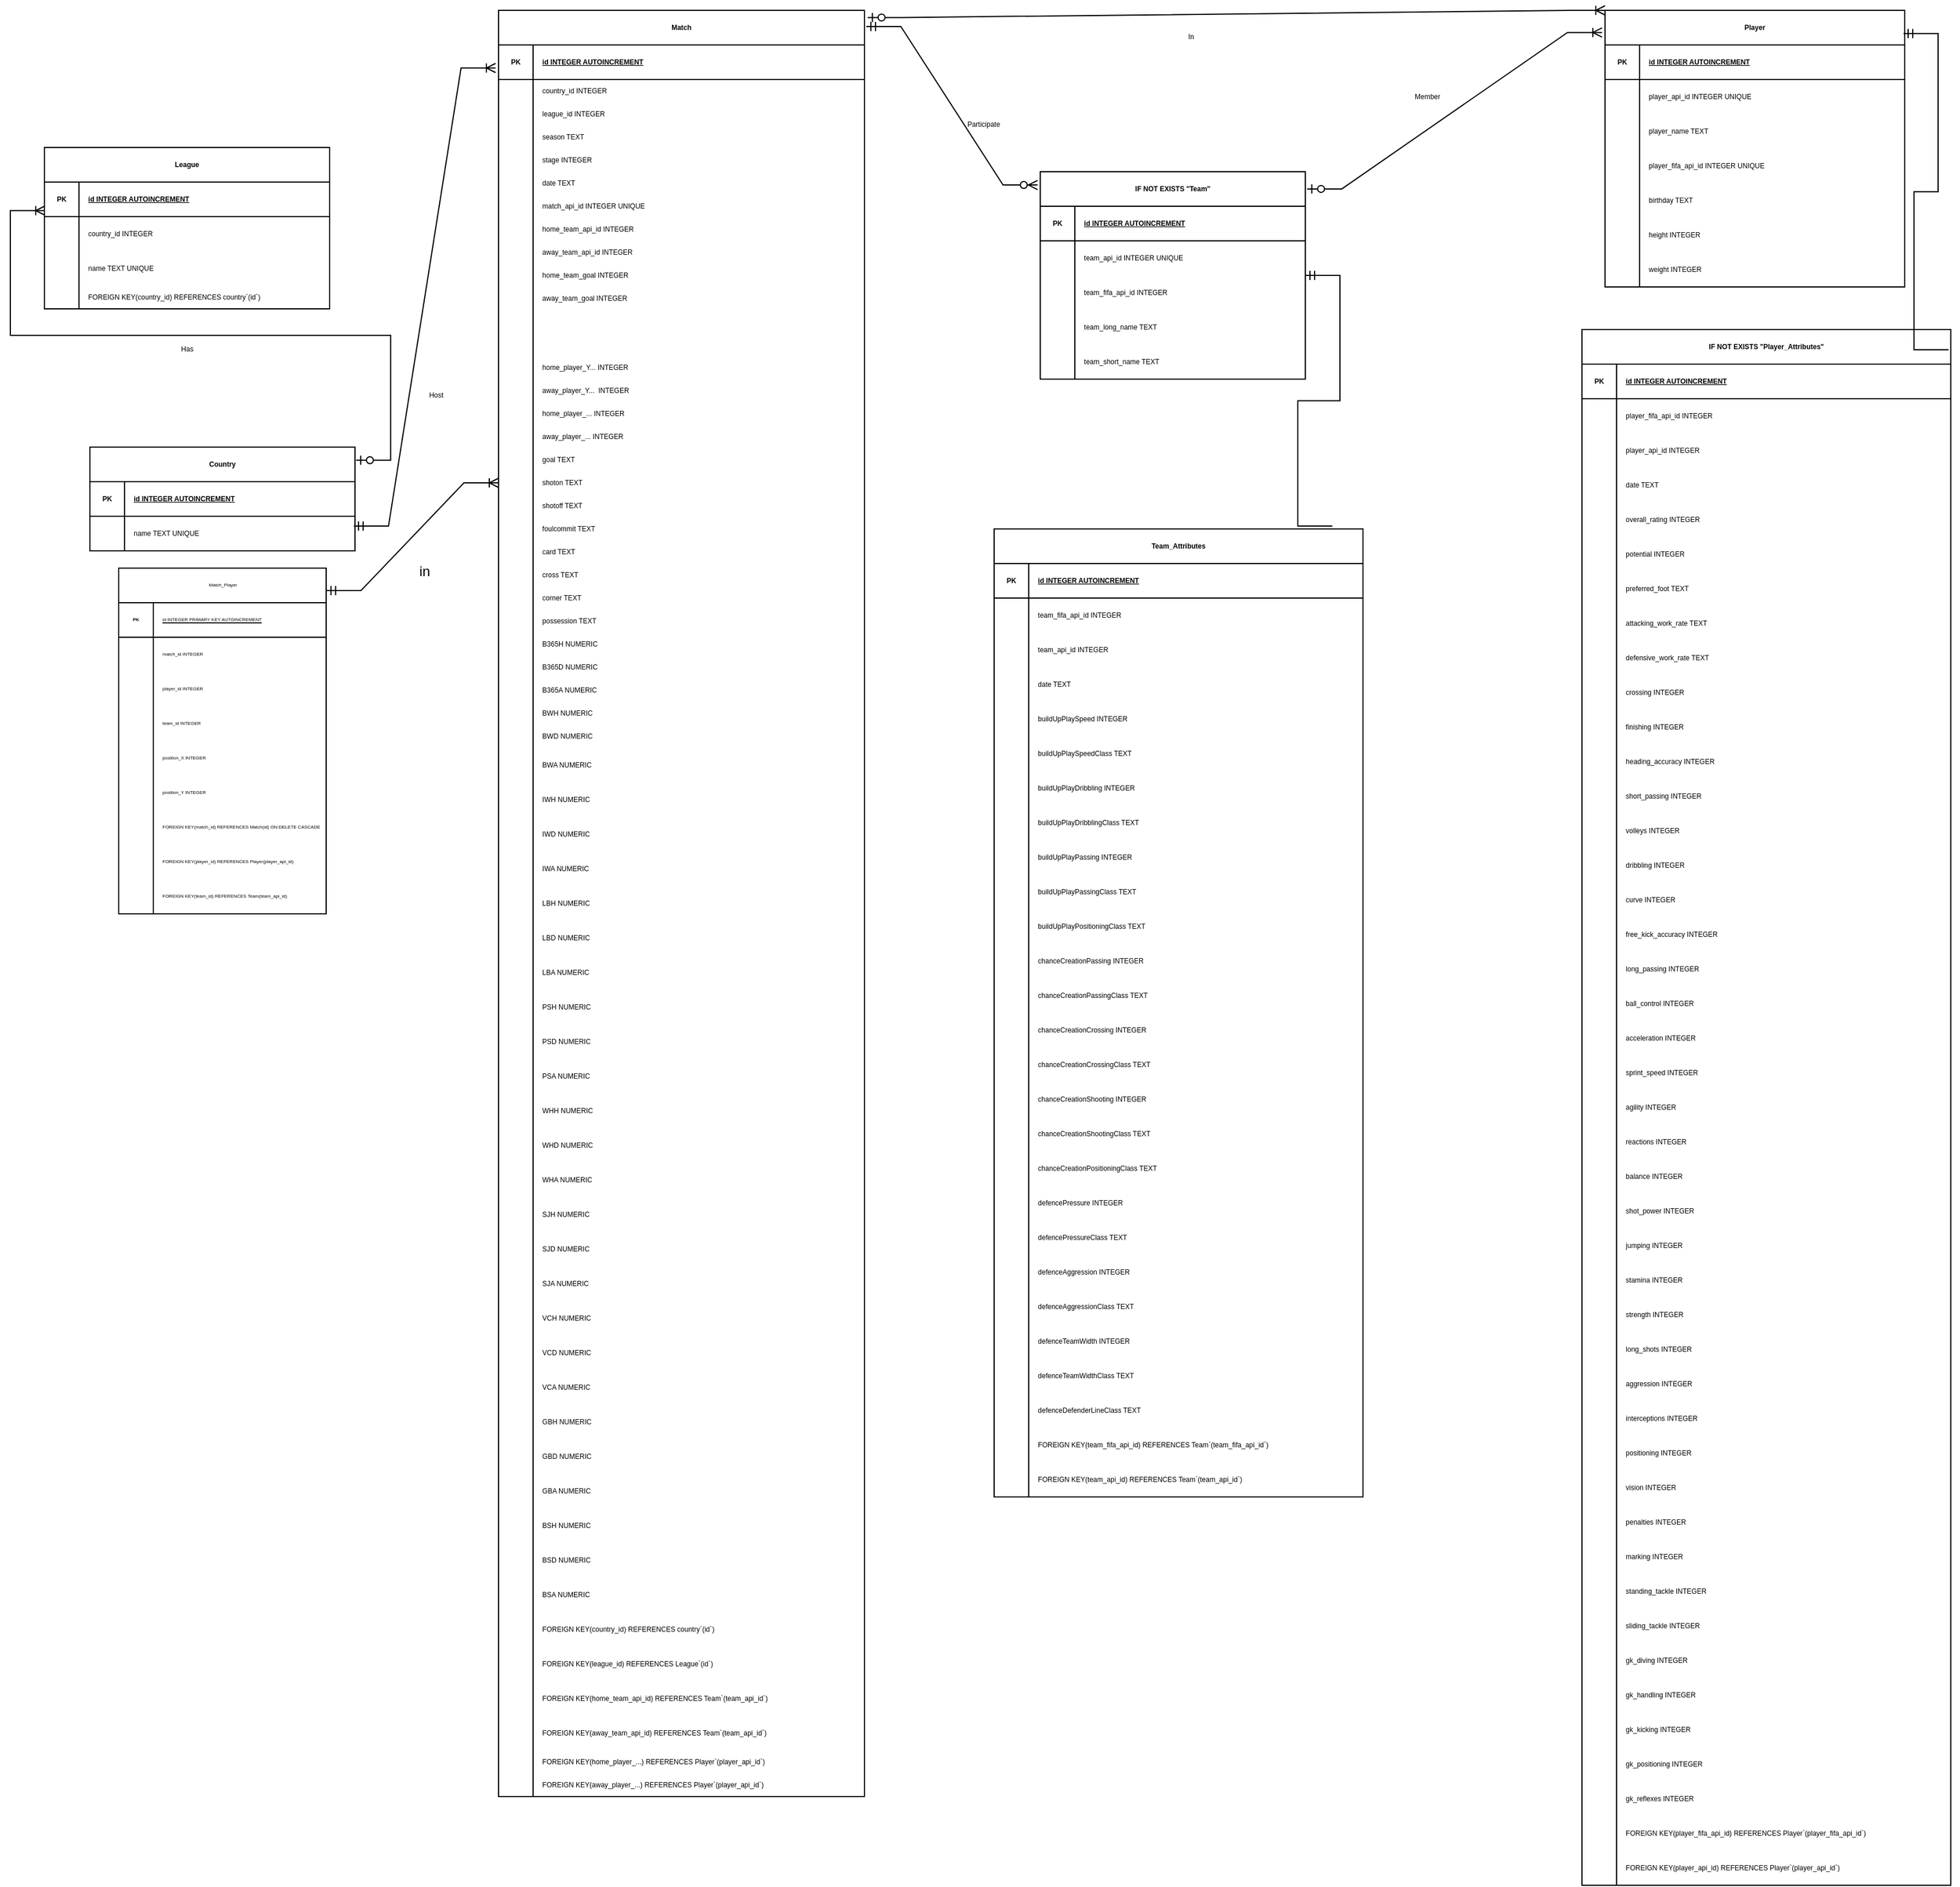 <mxfile version="26.1.0">
  <diagram name="Page-1" id="4Nrst5v53MdcnXUU-n1Z">
    <mxGraphModel dx="4280" dy="4707" grid="1" gridSize="10" guides="1" tooltips="1" connect="1" arrows="1" fold="1" page="1" pageScale="1" pageWidth="1100" pageHeight="850" math="0" shadow="0">
      <root>
        <mxCell id="0" />
        <mxCell id="1" parent="0" />
        <mxCell id="CfDMCkRImC8qL6eCMQPU-1" value="Country" style="shape=table;startSize=30;container=1;collapsible=1;childLayout=tableLayout;fixedRows=1;rowLines=0;fontStyle=1;align=center;resizeLast=1;fontSize=6;" vertex="1" parent="1">
          <mxGeometry x="-980" y="-2125" width="230" height="90" as="geometry" />
        </mxCell>
        <mxCell id="CfDMCkRImC8qL6eCMQPU-2" value="" style="shape=tableRow;horizontal=0;startSize=0;swimlaneHead=0;swimlaneBody=0;fillColor=none;collapsible=0;dropTarget=0;points=[[0,0.5],[1,0.5]];portConstraint=eastwest;strokeColor=inherit;top=0;left=0;right=0;bottom=1;fontSize=6;" vertex="1" parent="CfDMCkRImC8qL6eCMQPU-1">
          <mxGeometry y="30" width="230" height="30" as="geometry" />
        </mxCell>
        <mxCell id="CfDMCkRImC8qL6eCMQPU-3" value="PK" style="shape=partialRectangle;overflow=hidden;connectable=0;fillColor=none;strokeColor=inherit;top=0;left=0;bottom=0;right=0;fontStyle=1;fontSize=6;" vertex="1" parent="CfDMCkRImC8qL6eCMQPU-2">
          <mxGeometry width="30" height="30" as="geometry">
            <mxRectangle width="30" height="30" as="alternateBounds" />
          </mxGeometry>
        </mxCell>
        <mxCell id="CfDMCkRImC8qL6eCMQPU-4" value="id&#x9;INTEGER  AUTOINCREMENT" style="shape=partialRectangle;overflow=hidden;connectable=0;fillColor=none;align=left;strokeColor=inherit;top=0;left=0;bottom=0;right=0;spacingLeft=6;fontStyle=5;fontSize=6;" vertex="1" parent="CfDMCkRImC8qL6eCMQPU-2">
          <mxGeometry x="30" width="200" height="30" as="geometry">
            <mxRectangle width="200" height="30" as="alternateBounds" />
          </mxGeometry>
        </mxCell>
        <mxCell id="CfDMCkRImC8qL6eCMQPU-5" value="" style="shape=tableRow;horizontal=0;startSize=0;swimlaneHead=0;swimlaneBody=0;fillColor=none;collapsible=0;dropTarget=0;points=[[0,0.5],[1,0.5]];portConstraint=eastwest;strokeColor=inherit;top=0;left=0;right=0;bottom=0;fontSize=6;" vertex="1" parent="CfDMCkRImC8qL6eCMQPU-1">
          <mxGeometry y="60" width="230" height="30" as="geometry" />
        </mxCell>
        <mxCell id="CfDMCkRImC8qL6eCMQPU-6" value="" style="shape=partialRectangle;overflow=hidden;connectable=0;fillColor=none;strokeColor=inherit;top=0;left=0;bottom=0;right=0;fontSize=6;" vertex="1" parent="CfDMCkRImC8qL6eCMQPU-5">
          <mxGeometry width="30" height="30" as="geometry">
            <mxRectangle width="30" height="30" as="alternateBounds" />
          </mxGeometry>
        </mxCell>
        <mxCell id="CfDMCkRImC8qL6eCMQPU-7" value="name&#x9;TEXT UNIQUE" style="shape=partialRectangle;overflow=hidden;connectable=0;fillColor=none;align=left;strokeColor=inherit;top=0;left=0;bottom=0;right=0;spacingLeft=6;fontSize=6;" vertex="1" parent="CfDMCkRImC8qL6eCMQPU-5">
          <mxGeometry x="30" width="200" height="30" as="geometry">
            <mxRectangle width="200" height="30" as="alternateBounds" />
          </mxGeometry>
        </mxCell>
        <mxCell id="CfDMCkRImC8qL6eCMQPU-8" value="IF NOT EXISTS &quot;Player_Attributes&quot;" style="shape=table;startSize=30;container=1;collapsible=1;childLayout=tableLayout;fixedRows=1;rowLines=0;fontStyle=1;align=center;resizeLast=1;fontSize=6;" vertex="1" parent="1">
          <mxGeometry x="314.53" y="-2227" width="320" height="1350" as="geometry" />
        </mxCell>
        <mxCell id="CfDMCkRImC8qL6eCMQPU-9" value="" style="shape=tableRow;horizontal=0;startSize=0;swimlaneHead=0;swimlaneBody=0;fillColor=none;collapsible=0;dropTarget=0;points=[[0,0.5],[1,0.5]];portConstraint=eastwest;strokeColor=inherit;top=0;left=0;right=0;bottom=1;fontSize=6;" vertex="1" parent="CfDMCkRImC8qL6eCMQPU-8">
          <mxGeometry y="30" width="320" height="30" as="geometry" />
        </mxCell>
        <mxCell id="CfDMCkRImC8qL6eCMQPU-10" value="PK" style="shape=partialRectangle;overflow=hidden;connectable=0;fillColor=none;strokeColor=inherit;top=0;left=0;bottom=0;right=0;fontStyle=1;fontSize=6;" vertex="1" parent="CfDMCkRImC8qL6eCMQPU-9">
          <mxGeometry width="30" height="30" as="geometry">
            <mxRectangle width="30" height="30" as="alternateBounds" />
          </mxGeometry>
        </mxCell>
        <mxCell id="CfDMCkRImC8qL6eCMQPU-11" value="id&#x9;INTEGER  AUTOINCREMENT" style="shape=partialRectangle;overflow=hidden;connectable=0;fillColor=none;align=left;strokeColor=inherit;top=0;left=0;bottom=0;right=0;spacingLeft=6;fontStyle=5;fontSize=6;" vertex="1" parent="CfDMCkRImC8qL6eCMQPU-9">
          <mxGeometry x="30" width="290" height="30" as="geometry">
            <mxRectangle width="290" height="30" as="alternateBounds" />
          </mxGeometry>
        </mxCell>
        <mxCell id="CfDMCkRImC8qL6eCMQPU-12" value="" style="shape=tableRow;horizontal=0;startSize=0;swimlaneHead=0;swimlaneBody=0;fillColor=none;collapsible=0;dropTarget=0;points=[[0,0.5],[1,0.5]];portConstraint=eastwest;strokeColor=inherit;top=0;left=0;right=0;bottom=0;fontSize=6;" vertex="1" parent="CfDMCkRImC8qL6eCMQPU-8">
          <mxGeometry y="60" width="320" height="30" as="geometry" />
        </mxCell>
        <mxCell id="CfDMCkRImC8qL6eCMQPU-13" value="" style="shape=partialRectangle;overflow=hidden;connectable=0;fillColor=none;strokeColor=inherit;top=0;left=0;bottom=0;right=0;fontSize=6;" vertex="1" parent="CfDMCkRImC8qL6eCMQPU-12">
          <mxGeometry width="30" height="30" as="geometry">
            <mxRectangle width="30" height="30" as="alternateBounds" />
          </mxGeometry>
        </mxCell>
        <mxCell id="CfDMCkRImC8qL6eCMQPU-14" value="player_fifa_api_id&#x9;INTEGER" style="shape=partialRectangle;overflow=hidden;connectable=0;fillColor=none;align=left;strokeColor=inherit;top=0;left=0;bottom=0;right=0;spacingLeft=6;fontSize=6;" vertex="1" parent="CfDMCkRImC8qL6eCMQPU-12">
          <mxGeometry x="30" width="290" height="30" as="geometry">
            <mxRectangle width="290" height="30" as="alternateBounds" />
          </mxGeometry>
        </mxCell>
        <mxCell id="CfDMCkRImC8qL6eCMQPU-15" value="" style="shape=tableRow;horizontal=0;startSize=0;swimlaneHead=0;swimlaneBody=0;fillColor=none;collapsible=0;dropTarget=0;points=[[0,0.5],[1,0.5]];portConstraint=eastwest;strokeColor=inherit;top=0;left=0;right=0;bottom=0;fontSize=6;" vertex="1" parent="CfDMCkRImC8qL6eCMQPU-8">
          <mxGeometry y="90" width="320" height="30" as="geometry" />
        </mxCell>
        <mxCell id="CfDMCkRImC8qL6eCMQPU-16" value="" style="shape=partialRectangle;overflow=hidden;connectable=0;fillColor=none;strokeColor=inherit;top=0;left=0;bottom=0;right=0;fontSize=6;" vertex="1" parent="CfDMCkRImC8qL6eCMQPU-15">
          <mxGeometry width="30" height="30" as="geometry">
            <mxRectangle width="30" height="30" as="alternateBounds" />
          </mxGeometry>
        </mxCell>
        <mxCell id="CfDMCkRImC8qL6eCMQPU-17" value="player_api_id&#x9;INTEGER" style="shape=partialRectangle;overflow=hidden;connectable=0;fillColor=none;align=left;strokeColor=inherit;top=0;left=0;bottom=0;right=0;spacingLeft=6;fontSize=6;" vertex="1" parent="CfDMCkRImC8qL6eCMQPU-15">
          <mxGeometry x="30" width="290" height="30" as="geometry">
            <mxRectangle width="290" height="30" as="alternateBounds" />
          </mxGeometry>
        </mxCell>
        <mxCell id="CfDMCkRImC8qL6eCMQPU-18" value="" style="shape=tableRow;horizontal=0;startSize=0;swimlaneHead=0;swimlaneBody=0;fillColor=none;collapsible=0;dropTarget=0;points=[[0,0.5],[1,0.5]];portConstraint=eastwest;strokeColor=inherit;top=0;left=0;right=0;bottom=0;fontSize=6;" vertex="1" parent="CfDMCkRImC8qL6eCMQPU-8">
          <mxGeometry y="120" width="320" height="30" as="geometry" />
        </mxCell>
        <mxCell id="CfDMCkRImC8qL6eCMQPU-19" value="" style="shape=partialRectangle;overflow=hidden;connectable=0;fillColor=none;strokeColor=inherit;top=0;left=0;bottom=0;right=0;fontSize=6;" vertex="1" parent="CfDMCkRImC8qL6eCMQPU-18">
          <mxGeometry width="30" height="30" as="geometry">
            <mxRectangle width="30" height="30" as="alternateBounds" />
          </mxGeometry>
        </mxCell>
        <mxCell id="CfDMCkRImC8qL6eCMQPU-20" value="date&#x9;TEXT" style="shape=partialRectangle;overflow=hidden;connectable=0;fillColor=none;align=left;strokeColor=inherit;top=0;left=0;bottom=0;right=0;spacingLeft=6;fontSize=6;" vertex="1" parent="CfDMCkRImC8qL6eCMQPU-18">
          <mxGeometry x="30" width="290" height="30" as="geometry">
            <mxRectangle width="290" height="30" as="alternateBounds" />
          </mxGeometry>
        </mxCell>
        <mxCell id="CfDMCkRImC8qL6eCMQPU-21" value="" style="shape=tableRow;horizontal=0;startSize=0;swimlaneHead=0;swimlaneBody=0;fillColor=none;collapsible=0;dropTarget=0;points=[[0,0.5],[1,0.5]];portConstraint=eastwest;strokeColor=inherit;top=0;left=0;right=0;bottom=0;fontSize=6;" vertex="1" parent="CfDMCkRImC8qL6eCMQPU-8">
          <mxGeometry y="150" width="320" height="30" as="geometry" />
        </mxCell>
        <mxCell id="CfDMCkRImC8qL6eCMQPU-22" value="" style="shape=partialRectangle;overflow=hidden;connectable=0;fillColor=none;strokeColor=inherit;top=0;left=0;bottom=0;right=0;fontSize=6;" vertex="1" parent="CfDMCkRImC8qL6eCMQPU-21">
          <mxGeometry width="30" height="30" as="geometry">
            <mxRectangle width="30" height="30" as="alternateBounds" />
          </mxGeometry>
        </mxCell>
        <mxCell id="CfDMCkRImC8qL6eCMQPU-23" value="overall_rating&#x9;INTEGER" style="shape=partialRectangle;overflow=hidden;connectable=0;fillColor=none;align=left;strokeColor=inherit;top=0;left=0;bottom=0;right=0;spacingLeft=6;fontSize=6;" vertex="1" parent="CfDMCkRImC8qL6eCMQPU-21">
          <mxGeometry x="30" width="290" height="30" as="geometry">
            <mxRectangle width="290" height="30" as="alternateBounds" />
          </mxGeometry>
        </mxCell>
        <mxCell id="CfDMCkRImC8qL6eCMQPU-24" value="" style="shape=tableRow;horizontal=0;startSize=0;swimlaneHead=0;swimlaneBody=0;fillColor=none;collapsible=0;dropTarget=0;points=[[0,0.5],[1,0.5]];portConstraint=eastwest;strokeColor=inherit;top=0;left=0;right=0;bottom=0;fontSize=6;" vertex="1" parent="CfDMCkRImC8qL6eCMQPU-8">
          <mxGeometry y="180" width="320" height="30" as="geometry" />
        </mxCell>
        <mxCell id="CfDMCkRImC8qL6eCMQPU-25" value="" style="shape=partialRectangle;overflow=hidden;connectable=0;fillColor=none;strokeColor=inherit;top=0;left=0;bottom=0;right=0;fontSize=6;" vertex="1" parent="CfDMCkRImC8qL6eCMQPU-24">
          <mxGeometry width="30" height="30" as="geometry">
            <mxRectangle width="30" height="30" as="alternateBounds" />
          </mxGeometry>
        </mxCell>
        <mxCell id="CfDMCkRImC8qL6eCMQPU-26" value="potential&#x9;INTEGER" style="shape=partialRectangle;overflow=hidden;connectable=0;fillColor=none;align=left;strokeColor=inherit;top=0;left=0;bottom=0;right=0;spacingLeft=6;fontSize=6;" vertex="1" parent="CfDMCkRImC8qL6eCMQPU-24">
          <mxGeometry x="30" width="290" height="30" as="geometry">
            <mxRectangle width="290" height="30" as="alternateBounds" />
          </mxGeometry>
        </mxCell>
        <mxCell id="CfDMCkRImC8qL6eCMQPU-27" value="" style="shape=tableRow;horizontal=0;startSize=0;swimlaneHead=0;swimlaneBody=0;fillColor=none;collapsible=0;dropTarget=0;points=[[0,0.5],[1,0.5]];portConstraint=eastwest;strokeColor=inherit;top=0;left=0;right=0;bottom=0;fontSize=6;" vertex="1" parent="CfDMCkRImC8qL6eCMQPU-8">
          <mxGeometry y="210" width="320" height="30" as="geometry" />
        </mxCell>
        <mxCell id="CfDMCkRImC8qL6eCMQPU-28" value="" style="shape=partialRectangle;overflow=hidden;connectable=0;fillColor=none;strokeColor=inherit;top=0;left=0;bottom=0;right=0;fontSize=6;" vertex="1" parent="CfDMCkRImC8qL6eCMQPU-27">
          <mxGeometry width="30" height="30" as="geometry">
            <mxRectangle width="30" height="30" as="alternateBounds" />
          </mxGeometry>
        </mxCell>
        <mxCell id="CfDMCkRImC8qL6eCMQPU-29" value="preferred_foot&#x9;TEXT" style="shape=partialRectangle;overflow=hidden;connectable=0;fillColor=none;align=left;strokeColor=inherit;top=0;left=0;bottom=0;right=0;spacingLeft=6;fontSize=6;" vertex="1" parent="CfDMCkRImC8qL6eCMQPU-27">
          <mxGeometry x="30" width="290" height="30" as="geometry">
            <mxRectangle width="290" height="30" as="alternateBounds" />
          </mxGeometry>
        </mxCell>
        <mxCell id="CfDMCkRImC8qL6eCMQPU-30" value="" style="shape=tableRow;horizontal=0;startSize=0;swimlaneHead=0;swimlaneBody=0;fillColor=none;collapsible=0;dropTarget=0;points=[[0,0.5],[1,0.5]];portConstraint=eastwest;strokeColor=inherit;top=0;left=0;right=0;bottom=0;fontSize=6;" vertex="1" parent="CfDMCkRImC8qL6eCMQPU-8">
          <mxGeometry y="240" width="320" height="30" as="geometry" />
        </mxCell>
        <mxCell id="CfDMCkRImC8qL6eCMQPU-31" value="" style="shape=partialRectangle;overflow=hidden;connectable=0;fillColor=none;strokeColor=inherit;top=0;left=0;bottom=0;right=0;fontSize=6;" vertex="1" parent="CfDMCkRImC8qL6eCMQPU-30">
          <mxGeometry width="30" height="30" as="geometry">
            <mxRectangle width="30" height="30" as="alternateBounds" />
          </mxGeometry>
        </mxCell>
        <mxCell id="CfDMCkRImC8qL6eCMQPU-32" value="attacking_work_rate&#x9;TEXT" style="shape=partialRectangle;overflow=hidden;connectable=0;fillColor=none;align=left;strokeColor=inherit;top=0;left=0;bottom=0;right=0;spacingLeft=6;fontSize=6;" vertex="1" parent="CfDMCkRImC8qL6eCMQPU-30">
          <mxGeometry x="30" width="290" height="30" as="geometry">
            <mxRectangle width="290" height="30" as="alternateBounds" />
          </mxGeometry>
        </mxCell>
        <mxCell id="CfDMCkRImC8qL6eCMQPU-33" value="" style="shape=tableRow;horizontal=0;startSize=0;swimlaneHead=0;swimlaneBody=0;fillColor=none;collapsible=0;dropTarget=0;points=[[0,0.5],[1,0.5]];portConstraint=eastwest;strokeColor=inherit;top=0;left=0;right=0;bottom=0;fontSize=6;" vertex="1" parent="CfDMCkRImC8qL6eCMQPU-8">
          <mxGeometry y="270" width="320" height="30" as="geometry" />
        </mxCell>
        <mxCell id="CfDMCkRImC8qL6eCMQPU-34" value="" style="shape=partialRectangle;overflow=hidden;connectable=0;fillColor=none;strokeColor=inherit;top=0;left=0;bottom=0;right=0;fontSize=6;" vertex="1" parent="CfDMCkRImC8qL6eCMQPU-33">
          <mxGeometry width="30" height="30" as="geometry">
            <mxRectangle width="30" height="30" as="alternateBounds" />
          </mxGeometry>
        </mxCell>
        <mxCell id="CfDMCkRImC8qL6eCMQPU-35" value="defensive_work_rate&#x9;TEXT" style="shape=partialRectangle;overflow=hidden;connectable=0;fillColor=none;align=left;strokeColor=inherit;top=0;left=0;bottom=0;right=0;spacingLeft=6;fontSize=6;" vertex="1" parent="CfDMCkRImC8qL6eCMQPU-33">
          <mxGeometry x="30" width="290" height="30" as="geometry">
            <mxRectangle width="290" height="30" as="alternateBounds" />
          </mxGeometry>
        </mxCell>
        <mxCell id="CfDMCkRImC8qL6eCMQPU-36" value="" style="shape=tableRow;horizontal=0;startSize=0;swimlaneHead=0;swimlaneBody=0;fillColor=none;collapsible=0;dropTarget=0;points=[[0,0.5],[1,0.5]];portConstraint=eastwest;strokeColor=inherit;top=0;left=0;right=0;bottom=0;fontSize=6;" vertex="1" parent="CfDMCkRImC8qL6eCMQPU-8">
          <mxGeometry y="300" width="320" height="30" as="geometry" />
        </mxCell>
        <mxCell id="CfDMCkRImC8qL6eCMQPU-37" value="" style="shape=partialRectangle;overflow=hidden;connectable=0;fillColor=none;strokeColor=inherit;top=0;left=0;bottom=0;right=0;fontSize=6;" vertex="1" parent="CfDMCkRImC8qL6eCMQPU-36">
          <mxGeometry width="30" height="30" as="geometry">
            <mxRectangle width="30" height="30" as="alternateBounds" />
          </mxGeometry>
        </mxCell>
        <mxCell id="CfDMCkRImC8qL6eCMQPU-38" value="crossing&#x9;INTEGER" style="shape=partialRectangle;overflow=hidden;connectable=0;fillColor=none;align=left;strokeColor=inherit;top=0;left=0;bottom=0;right=0;spacingLeft=6;fontSize=6;" vertex="1" parent="CfDMCkRImC8qL6eCMQPU-36">
          <mxGeometry x="30" width="290" height="30" as="geometry">
            <mxRectangle width="290" height="30" as="alternateBounds" />
          </mxGeometry>
        </mxCell>
        <mxCell id="CfDMCkRImC8qL6eCMQPU-39" value="" style="shape=tableRow;horizontal=0;startSize=0;swimlaneHead=0;swimlaneBody=0;fillColor=none;collapsible=0;dropTarget=0;points=[[0,0.5],[1,0.5]];portConstraint=eastwest;strokeColor=inherit;top=0;left=0;right=0;bottom=0;fontSize=6;" vertex="1" parent="CfDMCkRImC8qL6eCMQPU-8">
          <mxGeometry y="330" width="320" height="30" as="geometry" />
        </mxCell>
        <mxCell id="CfDMCkRImC8qL6eCMQPU-40" value="" style="shape=partialRectangle;overflow=hidden;connectable=0;fillColor=none;strokeColor=inherit;top=0;left=0;bottom=0;right=0;fontSize=6;" vertex="1" parent="CfDMCkRImC8qL6eCMQPU-39">
          <mxGeometry width="30" height="30" as="geometry">
            <mxRectangle width="30" height="30" as="alternateBounds" />
          </mxGeometry>
        </mxCell>
        <mxCell id="CfDMCkRImC8qL6eCMQPU-41" value="finishing&#x9;INTEGER" style="shape=partialRectangle;overflow=hidden;connectable=0;fillColor=none;align=left;strokeColor=inherit;top=0;left=0;bottom=0;right=0;spacingLeft=6;fontSize=6;" vertex="1" parent="CfDMCkRImC8qL6eCMQPU-39">
          <mxGeometry x="30" width="290" height="30" as="geometry">
            <mxRectangle width="290" height="30" as="alternateBounds" />
          </mxGeometry>
        </mxCell>
        <mxCell id="CfDMCkRImC8qL6eCMQPU-42" value="" style="shape=tableRow;horizontal=0;startSize=0;swimlaneHead=0;swimlaneBody=0;fillColor=none;collapsible=0;dropTarget=0;points=[[0,0.5],[1,0.5]];portConstraint=eastwest;strokeColor=inherit;top=0;left=0;right=0;bottom=0;fontSize=6;" vertex="1" parent="CfDMCkRImC8qL6eCMQPU-8">
          <mxGeometry y="360" width="320" height="30" as="geometry" />
        </mxCell>
        <mxCell id="CfDMCkRImC8qL6eCMQPU-43" value="" style="shape=partialRectangle;overflow=hidden;connectable=0;fillColor=none;strokeColor=inherit;top=0;left=0;bottom=0;right=0;fontSize=6;" vertex="1" parent="CfDMCkRImC8qL6eCMQPU-42">
          <mxGeometry width="30" height="30" as="geometry">
            <mxRectangle width="30" height="30" as="alternateBounds" />
          </mxGeometry>
        </mxCell>
        <mxCell id="CfDMCkRImC8qL6eCMQPU-44" value="heading_accuracy&#x9;INTEGER" style="shape=partialRectangle;overflow=hidden;connectable=0;fillColor=none;align=left;strokeColor=inherit;top=0;left=0;bottom=0;right=0;spacingLeft=6;fontSize=6;" vertex="1" parent="CfDMCkRImC8qL6eCMQPU-42">
          <mxGeometry x="30" width="290" height="30" as="geometry">
            <mxRectangle width="290" height="30" as="alternateBounds" />
          </mxGeometry>
        </mxCell>
        <mxCell id="CfDMCkRImC8qL6eCMQPU-45" value="" style="shape=tableRow;horizontal=0;startSize=0;swimlaneHead=0;swimlaneBody=0;fillColor=none;collapsible=0;dropTarget=0;points=[[0,0.5],[1,0.5]];portConstraint=eastwest;strokeColor=inherit;top=0;left=0;right=0;bottom=0;fontSize=6;" vertex="1" parent="CfDMCkRImC8qL6eCMQPU-8">
          <mxGeometry y="390" width="320" height="30" as="geometry" />
        </mxCell>
        <mxCell id="CfDMCkRImC8qL6eCMQPU-46" value="" style="shape=partialRectangle;overflow=hidden;connectable=0;fillColor=none;strokeColor=inherit;top=0;left=0;bottom=0;right=0;fontSize=6;" vertex="1" parent="CfDMCkRImC8qL6eCMQPU-45">
          <mxGeometry width="30" height="30" as="geometry">
            <mxRectangle width="30" height="30" as="alternateBounds" />
          </mxGeometry>
        </mxCell>
        <mxCell id="CfDMCkRImC8qL6eCMQPU-47" value="short_passing&#x9;INTEGER" style="shape=partialRectangle;overflow=hidden;connectable=0;fillColor=none;align=left;strokeColor=inherit;top=0;left=0;bottom=0;right=0;spacingLeft=6;fontSize=6;" vertex="1" parent="CfDMCkRImC8qL6eCMQPU-45">
          <mxGeometry x="30" width="290" height="30" as="geometry">
            <mxRectangle width="290" height="30" as="alternateBounds" />
          </mxGeometry>
        </mxCell>
        <mxCell id="CfDMCkRImC8qL6eCMQPU-48" value="" style="shape=tableRow;horizontal=0;startSize=0;swimlaneHead=0;swimlaneBody=0;fillColor=none;collapsible=0;dropTarget=0;points=[[0,0.5],[1,0.5]];portConstraint=eastwest;strokeColor=inherit;top=0;left=0;right=0;bottom=0;fontSize=6;" vertex="1" parent="CfDMCkRImC8qL6eCMQPU-8">
          <mxGeometry y="420" width="320" height="30" as="geometry" />
        </mxCell>
        <mxCell id="CfDMCkRImC8qL6eCMQPU-49" value="" style="shape=partialRectangle;overflow=hidden;connectable=0;fillColor=none;strokeColor=inherit;top=0;left=0;bottom=0;right=0;fontSize=6;" vertex="1" parent="CfDMCkRImC8qL6eCMQPU-48">
          <mxGeometry width="30" height="30" as="geometry">
            <mxRectangle width="30" height="30" as="alternateBounds" />
          </mxGeometry>
        </mxCell>
        <mxCell id="CfDMCkRImC8qL6eCMQPU-50" value="volleys&#x9;INTEGER" style="shape=partialRectangle;overflow=hidden;connectable=0;fillColor=none;align=left;strokeColor=inherit;top=0;left=0;bottom=0;right=0;spacingLeft=6;fontSize=6;" vertex="1" parent="CfDMCkRImC8qL6eCMQPU-48">
          <mxGeometry x="30" width="290" height="30" as="geometry">
            <mxRectangle width="290" height="30" as="alternateBounds" />
          </mxGeometry>
        </mxCell>
        <mxCell id="CfDMCkRImC8qL6eCMQPU-51" value="" style="shape=tableRow;horizontal=0;startSize=0;swimlaneHead=0;swimlaneBody=0;fillColor=none;collapsible=0;dropTarget=0;points=[[0,0.5],[1,0.5]];portConstraint=eastwest;strokeColor=inherit;top=0;left=0;right=0;bottom=0;fontSize=6;" vertex="1" parent="CfDMCkRImC8qL6eCMQPU-8">
          <mxGeometry y="450" width="320" height="30" as="geometry" />
        </mxCell>
        <mxCell id="CfDMCkRImC8qL6eCMQPU-52" value="" style="shape=partialRectangle;overflow=hidden;connectable=0;fillColor=none;strokeColor=inherit;top=0;left=0;bottom=0;right=0;fontSize=6;" vertex="1" parent="CfDMCkRImC8qL6eCMQPU-51">
          <mxGeometry width="30" height="30" as="geometry">
            <mxRectangle width="30" height="30" as="alternateBounds" />
          </mxGeometry>
        </mxCell>
        <mxCell id="CfDMCkRImC8qL6eCMQPU-53" value="dribbling&#x9;INTEGER" style="shape=partialRectangle;overflow=hidden;connectable=0;fillColor=none;align=left;strokeColor=inherit;top=0;left=0;bottom=0;right=0;spacingLeft=6;fontSize=6;" vertex="1" parent="CfDMCkRImC8qL6eCMQPU-51">
          <mxGeometry x="30" width="290" height="30" as="geometry">
            <mxRectangle width="290" height="30" as="alternateBounds" />
          </mxGeometry>
        </mxCell>
        <mxCell id="CfDMCkRImC8qL6eCMQPU-54" value="" style="shape=tableRow;horizontal=0;startSize=0;swimlaneHead=0;swimlaneBody=0;fillColor=none;collapsible=0;dropTarget=0;points=[[0,0.5],[1,0.5]];portConstraint=eastwest;strokeColor=inherit;top=0;left=0;right=0;bottom=0;fontSize=6;" vertex="1" parent="CfDMCkRImC8qL6eCMQPU-8">
          <mxGeometry y="480" width="320" height="30" as="geometry" />
        </mxCell>
        <mxCell id="CfDMCkRImC8qL6eCMQPU-55" value="" style="shape=partialRectangle;overflow=hidden;connectable=0;fillColor=none;strokeColor=inherit;top=0;left=0;bottom=0;right=0;fontSize=6;" vertex="1" parent="CfDMCkRImC8qL6eCMQPU-54">
          <mxGeometry width="30" height="30" as="geometry">
            <mxRectangle width="30" height="30" as="alternateBounds" />
          </mxGeometry>
        </mxCell>
        <mxCell id="CfDMCkRImC8qL6eCMQPU-56" value="curve&#x9;INTEGER" style="shape=partialRectangle;overflow=hidden;connectable=0;fillColor=none;align=left;strokeColor=inherit;top=0;left=0;bottom=0;right=0;spacingLeft=6;fontSize=6;" vertex="1" parent="CfDMCkRImC8qL6eCMQPU-54">
          <mxGeometry x="30" width="290" height="30" as="geometry">
            <mxRectangle width="290" height="30" as="alternateBounds" />
          </mxGeometry>
        </mxCell>
        <mxCell id="CfDMCkRImC8qL6eCMQPU-57" value="" style="shape=tableRow;horizontal=0;startSize=0;swimlaneHead=0;swimlaneBody=0;fillColor=none;collapsible=0;dropTarget=0;points=[[0,0.5],[1,0.5]];portConstraint=eastwest;strokeColor=inherit;top=0;left=0;right=0;bottom=0;fontSize=6;" vertex="1" parent="CfDMCkRImC8qL6eCMQPU-8">
          <mxGeometry y="510" width="320" height="30" as="geometry" />
        </mxCell>
        <mxCell id="CfDMCkRImC8qL6eCMQPU-58" value="" style="shape=partialRectangle;overflow=hidden;connectable=0;fillColor=none;strokeColor=inherit;top=0;left=0;bottom=0;right=0;fontSize=6;" vertex="1" parent="CfDMCkRImC8qL6eCMQPU-57">
          <mxGeometry width="30" height="30" as="geometry">
            <mxRectangle width="30" height="30" as="alternateBounds" />
          </mxGeometry>
        </mxCell>
        <mxCell id="CfDMCkRImC8qL6eCMQPU-59" value="free_kick_accuracy&#x9;INTEGER" style="shape=partialRectangle;overflow=hidden;connectable=0;fillColor=none;align=left;strokeColor=inherit;top=0;left=0;bottom=0;right=0;spacingLeft=6;fontSize=6;" vertex="1" parent="CfDMCkRImC8qL6eCMQPU-57">
          <mxGeometry x="30" width="290" height="30" as="geometry">
            <mxRectangle width="290" height="30" as="alternateBounds" />
          </mxGeometry>
        </mxCell>
        <mxCell id="CfDMCkRImC8qL6eCMQPU-60" value="" style="shape=tableRow;horizontal=0;startSize=0;swimlaneHead=0;swimlaneBody=0;fillColor=none;collapsible=0;dropTarget=0;points=[[0,0.5],[1,0.5]];portConstraint=eastwest;strokeColor=inherit;top=0;left=0;right=0;bottom=0;fontSize=6;" vertex="1" parent="CfDMCkRImC8qL6eCMQPU-8">
          <mxGeometry y="540" width="320" height="30" as="geometry" />
        </mxCell>
        <mxCell id="CfDMCkRImC8qL6eCMQPU-61" value="" style="shape=partialRectangle;overflow=hidden;connectable=0;fillColor=none;strokeColor=inherit;top=0;left=0;bottom=0;right=0;fontSize=6;" vertex="1" parent="CfDMCkRImC8qL6eCMQPU-60">
          <mxGeometry width="30" height="30" as="geometry">
            <mxRectangle width="30" height="30" as="alternateBounds" />
          </mxGeometry>
        </mxCell>
        <mxCell id="CfDMCkRImC8qL6eCMQPU-62" value="long_passing&#x9;INTEGER" style="shape=partialRectangle;overflow=hidden;connectable=0;fillColor=none;align=left;strokeColor=inherit;top=0;left=0;bottom=0;right=0;spacingLeft=6;fontSize=6;" vertex="1" parent="CfDMCkRImC8qL6eCMQPU-60">
          <mxGeometry x="30" width="290" height="30" as="geometry">
            <mxRectangle width="290" height="30" as="alternateBounds" />
          </mxGeometry>
        </mxCell>
        <mxCell id="CfDMCkRImC8qL6eCMQPU-63" value="" style="shape=tableRow;horizontal=0;startSize=0;swimlaneHead=0;swimlaneBody=0;fillColor=none;collapsible=0;dropTarget=0;points=[[0,0.5],[1,0.5]];portConstraint=eastwest;strokeColor=inherit;top=0;left=0;right=0;bottom=0;fontSize=6;" vertex="1" parent="CfDMCkRImC8qL6eCMQPU-8">
          <mxGeometry y="570" width="320" height="30" as="geometry" />
        </mxCell>
        <mxCell id="CfDMCkRImC8qL6eCMQPU-64" value="" style="shape=partialRectangle;overflow=hidden;connectable=0;fillColor=none;strokeColor=inherit;top=0;left=0;bottom=0;right=0;fontSize=6;" vertex="1" parent="CfDMCkRImC8qL6eCMQPU-63">
          <mxGeometry width="30" height="30" as="geometry">
            <mxRectangle width="30" height="30" as="alternateBounds" />
          </mxGeometry>
        </mxCell>
        <mxCell id="CfDMCkRImC8qL6eCMQPU-65" value="ball_control&#x9;INTEGER" style="shape=partialRectangle;overflow=hidden;connectable=0;fillColor=none;align=left;strokeColor=inherit;top=0;left=0;bottom=0;right=0;spacingLeft=6;fontSize=6;" vertex="1" parent="CfDMCkRImC8qL6eCMQPU-63">
          <mxGeometry x="30" width="290" height="30" as="geometry">
            <mxRectangle width="290" height="30" as="alternateBounds" />
          </mxGeometry>
        </mxCell>
        <mxCell id="CfDMCkRImC8qL6eCMQPU-66" value="" style="shape=tableRow;horizontal=0;startSize=0;swimlaneHead=0;swimlaneBody=0;fillColor=none;collapsible=0;dropTarget=0;points=[[0,0.5],[1,0.5]];portConstraint=eastwest;strokeColor=inherit;top=0;left=0;right=0;bottom=0;fontSize=6;" vertex="1" parent="CfDMCkRImC8qL6eCMQPU-8">
          <mxGeometry y="600" width="320" height="30" as="geometry" />
        </mxCell>
        <mxCell id="CfDMCkRImC8qL6eCMQPU-67" value="" style="shape=partialRectangle;overflow=hidden;connectable=0;fillColor=none;strokeColor=inherit;top=0;left=0;bottom=0;right=0;fontSize=6;" vertex="1" parent="CfDMCkRImC8qL6eCMQPU-66">
          <mxGeometry width="30" height="30" as="geometry">
            <mxRectangle width="30" height="30" as="alternateBounds" />
          </mxGeometry>
        </mxCell>
        <mxCell id="CfDMCkRImC8qL6eCMQPU-68" value="acceleration&#x9;INTEGER" style="shape=partialRectangle;overflow=hidden;connectable=0;fillColor=none;align=left;strokeColor=inherit;top=0;left=0;bottom=0;right=0;spacingLeft=6;fontSize=6;" vertex="1" parent="CfDMCkRImC8qL6eCMQPU-66">
          <mxGeometry x="30" width="290" height="30" as="geometry">
            <mxRectangle width="290" height="30" as="alternateBounds" />
          </mxGeometry>
        </mxCell>
        <mxCell id="CfDMCkRImC8qL6eCMQPU-69" value="" style="shape=tableRow;horizontal=0;startSize=0;swimlaneHead=0;swimlaneBody=0;fillColor=none;collapsible=0;dropTarget=0;points=[[0,0.5],[1,0.5]];portConstraint=eastwest;strokeColor=inherit;top=0;left=0;right=0;bottom=0;fontSize=6;" vertex="1" parent="CfDMCkRImC8qL6eCMQPU-8">
          <mxGeometry y="630" width="320" height="30" as="geometry" />
        </mxCell>
        <mxCell id="CfDMCkRImC8qL6eCMQPU-70" value="" style="shape=partialRectangle;overflow=hidden;connectable=0;fillColor=none;strokeColor=inherit;top=0;left=0;bottom=0;right=0;fontSize=6;" vertex="1" parent="CfDMCkRImC8qL6eCMQPU-69">
          <mxGeometry width="30" height="30" as="geometry">
            <mxRectangle width="30" height="30" as="alternateBounds" />
          </mxGeometry>
        </mxCell>
        <mxCell id="CfDMCkRImC8qL6eCMQPU-71" value="sprint_speed&#x9;INTEGER" style="shape=partialRectangle;overflow=hidden;connectable=0;fillColor=none;align=left;strokeColor=inherit;top=0;left=0;bottom=0;right=0;spacingLeft=6;fontSize=6;" vertex="1" parent="CfDMCkRImC8qL6eCMQPU-69">
          <mxGeometry x="30" width="290" height="30" as="geometry">
            <mxRectangle width="290" height="30" as="alternateBounds" />
          </mxGeometry>
        </mxCell>
        <mxCell id="CfDMCkRImC8qL6eCMQPU-72" value="" style="shape=tableRow;horizontal=0;startSize=0;swimlaneHead=0;swimlaneBody=0;fillColor=none;collapsible=0;dropTarget=0;points=[[0,0.5],[1,0.5]];portConstraint=eastwest;strokeColor=inherit;top=0;left=0;right=0;bottom=0;fontSize=6;" vertex="1" parent="CfDMCkRImC8qL6eCMQPU-8">
          <mxGeometry y="660" width="320" height="30" as="geometry" />
        </mxCell>
        <mxCell id="CfDMCkRImC8qL6eCMQPU-73" value="" style="shape=partialRectangle;overflow=hidden;connectable=0;fillColor=none;strokeColor=inherit;top=0;left=0;bottom=0;right=0;fontSize=6;" vertex="1" parent="CfDMCkRImC8qL6eCMQPU-72">
          <mxGeometry width="30" height="30" as="geometry">
            <mxRectangle width="30" height="30" as="alternateBounds" />
          </mxGeometry>
        </mxCell>
        <mxCell id="CfDMCkRImC8qL6eCMQPU-74" value="agility&#x9;INTEGER" style="shape=partialRectangle;overflow=hidden;connectable=0;fillColor=none;align=left;strokeColor=inherit;top=0;left=0;bottom=0;right=0;spacingLeft=6;fontSize=6;" vertex="1" parent="CfDMCkRImC8qL6eCMQPU-72">
          <mxGeometry x="30" width="290" height="30" as="geometry">
            <mxRectangle width="290" height="30" as="alternateBounds" />
          </mxGeometry>
        </mxCell>
        <mxCell id="CfDMCkRImC8qL6eCMQPU-75" value="" style="shape=tableRow;horizontal=0;startSize=0;swimlaneHead=0;swimlaneBody=0;fillColor=none;collapsible=0;dropTarget=0;points=[[0,0.5],[1,0.5]];portConstraint=eastwest;strokeColor=inherit;top=0;left=0;right=0;bottom=0;fontSize=6;" vertex="1" parent="CfDMCkRImC8qL6eCMQPU-8">
          <mxGeometry y="690" width="320" height="30" as="geometry" />
        </mxCell>
        <mxCell id="CfDMCkRImC8qL6eCMQPU-76" value="" style="shape=partialRectangle;overflow=hidden;connectable=0;fillColor=none;strokeColor=inherit;top=0;left=0;bottom=0;right=0;fontSize=6;" vertex="1" parent="CfDMCkRImC8qL6eCMQPU-75">
          <mxGeometry width="30" height="30" as="geometry">
            <mxRectangle width="30" height="30" as="alternateBounds" />
          </mxGeometry>
        </mxCell>
        <mxCell id="CfDMCkRImC8qL6eCMQPU-77" value="reactions&#x9;INTEGER" style="shape=partialRectangle;overflow=hidden;connectable=0;fillColor=none;align=left;strokeColor=inherit;top=0;left=0;bottom=0;right=0;spacingLeft=6;fontSize=6;" vertex="1" parent="CfDMCkRImC8qL6eCMQPU-75">
          <mxGeometry x="30" width="290" height="30" as="geometry">
            <mxRectangle width="290" height="30" as="alternateBounds" />
          </mxGeometry>
        </mxCell>
        <mxCell id="CfDMCkRImC8qL6eCMQPU-78" value="" style="shape=tableRow;horizontal=0;startSize=0;swimlaneHead=0;swimlaneBody=0;fillColor=none;collapsible=0;dropTarget=0;points=[[0,0.5],[1,0.5]];portConstraint=eastwest;strokeColor=inherit;top=0;left=0;right=0;bottom=0;fontSize=6;" vertex="1" parent="CfDMCkRImC8qL6eCMQPU-8">
          <mxGeometry y="720" width="320" height="30" as="geometry" />
        </mxCell>
        <mxCell id="CfDMCkRImC8qL6eCMQPU-79" value="" style="shape=partialRectangle;overflow=hidden;connectable=0;fillColor=none;strokeColor=inherit;top=0;left=0;bottom=0;right=0;fontSize=6;" vertex="1" parent="CfDMCkRImC8qL6eCMQPU-78">
          <mxGeometry width="30" height="30" as="geometry">
            <mxRectangle width="30" height="30" as="alternateBounds" />
          </mxGeometry>
        </mxCell>
        <mxCell id="CfDMCkRImC8qL6eCMQPU-80" value="balance&#x9;INTEGER" style="shape=partialRectangle;overflow=hidden;connectable=0;fillColor=none;align=left;strokeColor=inherit;top=0;left=0;bottom=0;right=0;spacingLeft=6;fontSize=6;" vertex="1" parent="CfDMCkRImC8qL6eCMQPU-78">
          <mxGeometry x="30" width="290" height="30" as="geometry">
            <mxRectangle width="290" height="30" as="alternateBounds" />
          </mxGeometry>
        </mxCell>
        <mxCell id="CfDMCkRImC8qL6eCMQPU-81" value="" style="shape=tableRow;horizontal=0;startSize=0;swimlaneHead=0;swimlaneBody=0;fillColor=none;collapsible=0;dropTarget=0;points=[[0,0.5],[1,0.5]];portConstraint=eastwest;strokeColor=inherit;top=0;left=0;right=0;bottom=0;fontSize=6;" vertex="1" parent="CfDMCkRImC8qL6eCMQPU-8">
          <mxGeometry y="750" width="320" height="30" as="geometry" />
        </mxCell>
        <mxCell id="CfDMCkRImC8qL6eCMQPU-82" value="" style="shape=partialRectangle;overflow=hidden;connectable=0;fillColor=none;strokeColor=inherit;top=0;left=0;bottom=0;right=0;fontSize=6;" vertex="1" parent="CfDMCkRImC8qL6eCMQPU-81">
          <mxGeometry width="30" height="30" as="geometry">
            <mxRectangle width="30" height="30" as="alternateBounds" />
          </mxGeometry>
        </mxCell>
        <mxCell id="CfDMCkRImC8qL6eCMQPU-83" value="shot_power&#x9;INTEGER" style="shape=partialRectangle;overflow=hidden;connectable=0;fillColor=none;align=left;strokeColor=inherit;top=0;left=0;bottom=0;right=0;spacingLeft=6;fontSize=6;" vertex="1" parent="CfDMCkRImC8qL6eCMQPU-81">
          <mxGeometry x="30" width="290" height="30" as="geometry">
            <mxRectangle width="290" height="30" as="alternateBounds" />
          </mxGeometry>
        </mxCell>
        <mxCell id="CfDMCkRImC8qL6eCMQPU-84" value="" style="shape=tableRow;horizontal=0;startSize=0;swimlaneHead=0;swimlaneBody=0;fillColor=none;collapsible=0;dropTarget=0;points=[[0,0.5],[1,0.5]];portConstraint=eastwest;strokeColor=inherit;top=0;left=0;right=0;bottom=0;fontSize=6;" vertex="1" parent="CfDMCkRImC8qL6eCMQPU-8">
          <mxGeometry y="780" width="320" height="30" as="geometry" />
        </mxCell>
        <mxCell id="CfDMCkRImC8qL6eCMQPU-85" value="" style="shape=partialRectangle;overflow=hidden;connectable=0;fillColor=none;strokeColor=inherit;top=0;left=0;bottom=0;right=0;fontSize=6;" vertex="1" parent="CfDMCkRImC8qL6eCMQPU-84">
          <mxGeometry width="30" height="30" as="geometry">
            <mxRectangle width="30" height="30" as="alternateBounds" />
          </mxGeometry>
        </mxCell>
        <mxCell id="CfDMCkRImC8qL6eCMQPU-86" value="jumping&#x9;INTEGER" style="shape=partialRectangle;overflow=hidden;connectable=0;fillColor=none;align=left;strokeColor=inherit;top=0;left=0;bottom=0;right=0;spacingLeft=6;fontSize=6;" vertex="1" parent="CfDMCkRImC8qL6eCMQPU-84">
          <mxGeometry x="30" width="290" height="30" as="geometry">
            <mxRectangle width="290" height="30" as="alternateBounds" />
          </mxGeometry>
        </mxCell>
        <mxCell id="CfDMCkRImC8qL6eCMQPU-87" value="" style="shape=tableRow;horizontal=0;startSize=0;swimlaneHead=0;swimlaneBody=0;fillColor=none;collapsible=0;dropTarget=0;points=[[0,0.5],[1,0.5]];portConstraint=eastwest;strokeColor=inherit;top=0;left=0;right=0;bottom=0;fontSize=6;" vertex="1" parent="CfDMCkRImC8qL6eCMQPU-8">
          <mxGeometry y="810" width="320" height="30" as="geometry" />
        </mxCell>
        <mxCell id="CfDMCkRImC8qL6eCMQPU-88" value="" style="shape=partialRectangle;overflow=hidden;connectable=0;fillColor=none;strokeColor=inherit;top=0;left=0;bottom=0;right=0;fontSize=6;" vertex="1" parent="CfDMCkRImC8qL6eCMQPU-87">
          <mxGeometry width="30" height="30" as="geometry">
            <mxRectangle width="30" height="30" as="alternateBounds" />
          </mxGeometry>
        </mxCell>
        <mxCell id="CfDMCkRImC8qL6eCMQPU-89" value="stamina&#x9;INTEGER" style="shape=partialRectangle;overflow=hidden;connectable=0;fillColor=none;align=left;strokeColor=inherit;top=0;left=0;bottom=0;right=0;spacingLeft=6;fontSize=6;" vertex="1" parent="CfDMCkRImC8qL6eCMQPU-87">
          <mxGeometry x="30" width="290" height="30" as="geometry">
            <mxRectangle width="290" height="30" as="alternateBounds" />
          </mxGeometry>
        </mxCell>
        <mxCell id="CfDMCkRImC8qL6eCMQPU-90" value="" style="shape=tableRow;horizontal=0;startSize=0;swimlaneHead=0;swimlaneBody=0;fillColor=none;collapsible=0;dropTarget=0;points=[[0,0.5],[1,0.5]];portConstraint=eastwest;strokeColor=inherit;top=0;left=0;right=0;bottom=0;fontSize=6;" vertex="1" parent="CfDMCkRImC8qL6eCMQPU-8">
          <mxGeometry y="840" width="320" height="30" as="geometry" />
        </mxCell>
        <mxCell id="CfDMCkRImC8qL6eCMQPU-91" value="" style="shape=partialRectangle;overflow=hidden;connectable=0;fillColor=none;strokeColor=inherit;top=0;left=0;bottom=0;right=0;fontSize=6;" vertex="1" parent="CfDMCkRImC8qL6eCMQPU-90">
          <mxGeometry width="30" height="30" as="geometry">
            <mxRectangle width="30" height="30" as="alternateBounds" />
          </mxGeometry>
        </mxCell>
        <mxCell id="CfDMCkRImC8qL6eCMQPU-92" value="strength&#x9;INTEGER" style="shape=partialRectangle;overflow=hidden;connectable=0;fillColor=none;align=left;strokeColor=inherit;top=0;left=0;bottom=0;right=0;spacingLeft=6;fontSize=6;" vertex="1" parent="CfDMCkRImC8qL6eCMQPU-90">
          <mxGeometry x="30" width="290" height="30" as="geometry">
            <mxRectangle width="290" height="30" as="alternateBounds" />
          </mxGeometry>
        </mxCell>
        <mxCell id="CfDMCkRImC8qL6eCMQPU-93" value="" style="shape=tableRow;horizontal=0;startSize=0;swimlaneHead=0;swimlaneBody=0;fillColor=none;collapsible=0;dropTarget=0;points=[[0,0.5],[1,0.5]];portConstraint=eastwest;strokeColor=inherit;top=0;left=0;right=0;bottom=0;fontSize=6;" vertex="1" parent="CfDMCkRImC8qL6eCMQPU-8">
          <mxGeometry y="870" width="320" height="30" as="geometry" />
        </mxCell>
        <mxCell id="CfDMCkRImC8qL6eCMQPU-94" value="" style="shape=partialRectangle;overflow=hidden;connectable=0;fillColor=none;strokeColor=inherit;top=0;left=0;bottom=0;right=0;fontSize=6;" vertex="1" parent="CfDMCkRImC8qL6eCMQPU-93">
          <mxGeometry width="30" height="30" as="geometry">
            <mxRectangle width="30" height="30" as="alternateBounds" />
          </mxGeometry>
        </mxCell>
        <mxCell id="CfDMCkRImC8qL6eCMQPU-95" value="long_shots&#x9;INTEGER" style="shape=partialRectangle;overflow=hidden;connectable=0;fillColor=none;align=left;strokeColor=inherit;top=0;left=0;bottom=0;right=0;spacingLeft=6;fontSize=6;" vertex="1" parent="CfDMCkRImC8qL6eCMQPU-93">
          <mxGeometry x="30" width="290" height="30" as="geometry">
            <mxRectangle width="290" height="30" as="alternateBounds" />
          </mxGeometry>
        </mxCell>
        <mxCell id="CfDMCkRImC8qL6eCMQPU-96" value="" style="shape=tableRow;horizontal=0;startSize=0;swimlaneHead=0;swimlaneBody=0;fillColor=none;collapsible=0;dropTarget=0;points=[[0,0.5],[1,0.5]];portConstraint=eastwest;strokeColor=inherit;top=0;left=0;right=0;bottom=0;fontSize=6;" vertex="1" parent="CfDMCkRImC8qL6eCMQPU-8">
          <mxGeometry y="900" width="320" height="30" as="geometry" />
        </mxCell>
        <mxCell id="CfDMCkRImC8qL6eCMQPU-97" value="" style="shape=partialRectangle;overflow=hidden;connectable=0;fillColor=none;strokeColor=inherit;top=0;left=0;bottom=0;right=0;fontSize=6;" vertex="1" parent="CfDMCkRImC8qL6eCMQPU-96">
          <mxGeometry width="30" height="30" as="geometry">
            <mxRectangle width="30" height="30" as="alternateBounds" />
          </mxGeometry>
        </mxCell>
        <mxCell id="CfDMCkRImC8qL6eCMQPU-98" value="aggression&#x9;INTEGER" style="shape=partialRectangle;overflow=hidden;connectable=0;fillColor=none;align=left;strokeColor=inherit;top=0;left=0;bottom=0;right=0;spacingLeft=6;fontSize=6;" vertex="1" parent="CfDMCkRImC8qL6eCMQPU-96">
          <mxGeometry x="30" width="290" height="30" as="geometry">
            <mxRectangle width="290" height="30" as="alternateBounds" />
          </mxGeometry>
        </mxCell>
        <mxCell id="CfDMCkRImC8qL6eCMQPU-99" value="" style="shape=tableRow;horizontal=0;startSize=0;swimlaneHead=0;swimlaneBody=0;fillColor=none;collapsible=0;dropTarget=0;points=[[0,0.5],[1,0.5]];portConstraint=eastwest;strokeColor=inherit;top=0;left=0;right=0;bottom=0;fontSize=6;" vertex="1" parent="CfDMCkRImC8qL6eCMQPU-8">
          <mxGeometry y="930" width="320" height="30" as="geometry" />
        </mxCell>
        <mxCell id="CfDMCkRImC8qL6eCMQPU-100" value="" style="shape=partialRectangle;overflow=hidden;connectable=0;fillColor=none;strokeColor=inherit;top=0;left=0;bottom=0;right=0;fontSize=6;" vertex="1" parent="CfDMCkRImC8qL6eCMQPU-99">
          <mxGeometry width="30" height="30" as="geometry">
            <mxRectangle width="30" height="30" as="alternateBounds" />
          </mxGeometry>
        </mxCell>
        <mxCell id="CfDMCkRImC8qL6eCMQPU-101" value="interceptions&#x9;INTEGER" style="shape=partialRectangle;overflow=hidden;connectable=0;fillColor=none;align=left;strokeColor=inherit;top=0;left=0;bottom=0;right=0;spacingLeft=6;fontSize=6;" vertex="1" parent="CfDMCkRImC8qL6eCMQPU-99">
          <mxGeometry x="30" width="290" height="30" as="geometry">
            <mxRectangle width="290" height="30" as="alternateBounds" />
          </mxGeometry>
        </mxCell>
        <mxCell id="CfDMCkRImC8qL6eCMQPU-102" value="" style="shape=tableRow;horizontal=0;startSize=0;swimlaneHead=0;swimlaneBody=0;fillColor=none;collapsible=0;dropTarget=0;points=[[0,0.5],[1,0.5]];portConstraint=eastwest;strokeColor=inherit;top=0;left=0;right=0;bottom=0;fontSize=6;" vertex="1" parent="CfDMCkRImC8qL6eCMQPU-8">
          <mxGeometry y="960" width="320" height="30" as="geometry" />
        </mxCell>
        <mxCell id="CfDMCkRImC8qL6eCMQPU-103" value="" style="shape=partialRectangle;overflow=hidden;connectable=0;fillColor=none;strokeColor=inherit;top=0;left=0;bottom=0;right=0;fontSize=6;" vertex="1" parent="CfDMCkRImC8qL6eCMQPU-102">
          <mxGeometry width="30" height="30" as="geometry">
            <mxRectangle width="30" height="30" as="alternateBounds" />
          </mxGeometry>
        </mxCell>
        <mxCell id="CfDMCkRImC8qL6eCMQPU-104" value="positioning&#x9;INTEGER" style="shape=partialRectangle;overflow=hidden;connectable=0;fillColor=none;align=left;strokeColor=inherit;top=0;left=0;bottom=0;right=0;spacingLeft=6;fontSize=6;" vertex="1" parent="CfDMCkRImC8qL6eCMQPU-102">
          <mxGeometry x="30" width="290" height="30" as="geometry">
            <mxRectangle width="290" height="30" as="alternateBounds" />
          </mxGeometry>
        </mxCell>
        <mxCell id="CfDMCkRImC8qL6eCMQPU-105" value="" style="shape=tableRow;horizontal=0;startSize=0;swimlaneHead=0;swimlaneBody=0;fillColor=none;collapsible=0;dropTarget=0;points=[[0,0.5],[1,0.5]];portConstraint=eastwest;strokeColor=inherit;top=0;left=0;right=0;bottom=0;fontSize=6;" vertex="1" parent="CfDMCkRImC8qL6eCMQPU-8">
          <mxGeometry y="990" width="320" height="30" as="geometry" />
        </mxCell>
        <mxCell id="CfDMCkRImC8qL6eCMQPU-106" value="" style="shape=partialRectangle;overflow=hidden;connectable=0;fillColor=none;strokeColor=inherit;top=0;left=0;bottom=0;right=0;fontSize=6;" vertex="1" parent="CfDMCkRImC8qL6eCMQPU-105">
          <mxGeometry width="30" height="30" as="geometry">
            <mxRectangle width="30" height="30" as="alternateBounds" />
          </mxGeometry>
        </mxCell>
        <mxCell id="CfDMCkRImC8qL6eCMQPU-107" value="vision&#x9;INTEGER" style="shape=partialRectangle;overflow=hidden;connectable=0;fillColor=none;align=left;strokeColor=inherit;top=0;left=0;bottom=0;right=0;spacingLeft=6;fontSize=6;" vertex="1" parent="CfDMCkRImC8qL6eCMQPU-105">
          <mxGeometry x="30" width="290" height="30" as="geometry">
            <mxRectangle width="290" height="30" as="alternateBounds" />
          </mxGeometry>
        </mxCell>
        <mxCell id="CfDMCkRImC8qL6eCMQPU-108" value="" style="shape=tableRow;horizontal=0;startSize=0;swimlaneHead=0;swimlaneBody=0;fillColor=none;collapsible=0;dropTarget=0;points=[[0,0.5],[1,0.5]];portConstraint=eastwest;strokeColor=inherit;top=0;left=0;right=0;bottom=0;fontSize=6;" vertex="1" parent="CfDMCkRImC8qL6eCMQPU-8">
          <mxGeometry y="1020" width="320" height="30" as="geometry" />
        </mxCell>
        <mxCell id="CfDMCkRImC8qL6eCMQPU-109" value="" style="shape=partialRectangle;overflow=hidden;connectable=0;fillColor=none;strokeColor=inherit;top=0;left=0;bottom=0;right=0;fontSize=6;" vertex="1" parent="CfDMCkRImC8qL6eCMQPU-108">
          <mxGeometry width="30" height="30" as="geometry">
            <mxRectangle width="30" height="30" as="alternateBounds" />
          </mxGeometry>
        </mxCell>
        <mxCell id="CfDMCkRImC8qL6eCMQPU-110" value="penalties&#x9;INTEGER" style="shape=partialRectangle;overflow=hidden;connectable=0;fillColor=none;align=left;strokeColor=inherit;top=0;left=0;bottom=0;right=0;spacingLeft=6;fontSize=6;" vertex="1" parent="CfDMCkRImC8qL6eCMQPU-108">
          <mxGeometry x="30" width="290" height="30" as="geometry">
            <mxRectangle width="290" height="30" as="alternateBounds" />
          </mxGeometry>
        </mxCell>
        <mxCell id="CfDMCkRImC8qL6eCMQPU-111" value="" style="shape=tableRow;horizontal=0;startSize=0;swimlaneHead=0;swimlaneBody=0;fillColor=none;collapsible=0;dropTarget=0;points=[[0,0.5],[1,0.5]];portConstraint=eastwest;strokeColor=inherit;top=0;left=0;right=0;bottom=0;fontSize=6;" vertex="1" parent="CfDMCkRImC8qL6eCMQPU-8">
          <mxGeometry y="1050" width="320" height="30" as="geometry" />
        </mxCell>
        <mxCell id="CfDMCkRImC8qL6eCMQPU-112" value="" style="shape=partialRectangle;overflow=hidden;connectable=0;fillColor=none;strokeColor=inherit;top=0;left=0;bottom=0;right=0;fontSize=6;" vertex="1" parent="CfDMCkRImC8qL6eCMQPU-111">
          <mxGeometry width="30" height="30" as="geometry">
            <mxRectangle width="30" height="30" as="alternateBounds" />
          </mxGeometry>
        </mxCell>
        <mxCell id="CfDMCkRImC8qL6eCMQPU-113" value="marking&#x9;INTEGER" style="shape=partialRectangle;overflow=hidden;connectable=0;fillColor=none;align=left;strokeColor=inherit;top=0;left=0;bottom=0;right=0;spacingLeft=6;fontSize=6;" vertex="1" parent="CfDMCkRImC8qL6eCMQPU-111">
          <mxGeometry x="30" width="290" height="30" as="geometry">
            <mxRectangle width="290" height="30" as="alternateBounds" />
          </mxGeometry>
        </mxCell>
        <mxCell id="CfDMCkRImC8qL6eCMQPU-114" value="" style="shape=tableRow;horizontal=0;startSize=0;swimlaneHead=0;swimlaneBody=0;fillColor=none;collapsible=0;dropTarget=0;points=[[0,0.5],[1,0.5]];portConstraint=eastwest;strokeColor=inherit;top=0;left=0;right=0;bottom=0;fontSize=6;" vertex="1" parent="CfDMCkRImC8qL6eCMQPU-8">
          <mxGeometry y="1080" width="320" height="30" as="geometry" />
        </mxCell>
        <mxCell id="CfDMCkRImC8qL6eCMQPU-115" value="" style="shape=partialRectangle;overflow=hidden;connectable=0;fillColor=none;strokeColor=inherit;top=0;left=0;bottom=0;right=0;fontSize=6;" vertex="1" parent="CfDMCkRImC8qL6eCMQPU-114">
          <mxGeometry width="30" height="30" as="geometry">
            <mxRectangle width="30" height="30" as="alternateBounds" />
          </mxGeometry>
        </mxCell>
        <mxCell id="CfDMCkRImC8qL6eCMQPU-116" value="standing_tackle&#x9;INTEGER" style="shape=partialRectangle;overflow=hidden;connectable=0;fillColor=none;align=left;strokeColor=inherit;top=0;left=0;bottom=0;right=0;spacingLeft=6;fontSize=6;" vertex="1" parent="CfDMCkRImC8qL6eCMQPU-114">
          <mxGeometry x="30" width="290" height="30" as="geometry">
            <mxRectangle width="290" height="30" as="alternateBounds" />
          </mxGeometry>
        </mxCell>
        <mxCell id="CfDMCkRImC8qL6eCMQPU-117" value="" style="shape=tableRow;horizontal=0;startSize=0;swimlaneHead=0;swimlaneBody=0;fillColor=none;collapsible=0;dropTarget=0;points=[[0,0.5],[1,0.5]];portConstraint=eastwest;strokeColor=inherit;top=0;left=0;right=0;bottom=0;fontSize=6;" vertex="1" parent="CfDMCkRImC8qL6eCMQPU-8">
          <mxGeometry y="1110" width="320" height="30" as="geometry" />
        </mxCell>
        <mxCell id="CfDMCkRImC8qL6eCMQPU-118" value="" style="shape=partialRectangle;overflow=hidden;connectable=0;fillColor=none;strokeColor=inherit;top=0;left=0;bottom=0;right=0;fontSize=6;" vertex="1" parent="CfDMCkRImC8qL6eCMQPU-117">
          <mxGeometry width="30" height="30" as="geometry">
            <mxRectangle width="30" height="30" as="alternateBounds" />
          </mxGeometry>
        </mxCell>
        <mxCell id="CfDMCkRImC8qL6eCMQPU-119" value="sliding_tackle&#x9;INTEGER" style="shape=partialRectangle;overflow=hidden;connectable=0;fillColor=none;align=left;strokeColor=inherit;top=0;left=0;bottom=0;right=0;spacingLeft=6;fontSize=6;" vertex="1" parent="CfDMCkRImC8qL6eCMQPU-117">
          <mxGeometry x="30" width="290" height="30" as="geometry">
            <mxRectangle width="290" height="30" as="alternateBounds" />
          </mxGeometry>
        </mxCell>
        <mxCell id="CfDMCkRImC8qL6eCMQPU-120" value="" style="shape=tableRow;horizontal=0;startSize=0;swimlaneHead=0;swimlaneBody=0;fillColor=none;collapsible=0;dropTarget=0;points=[[0,0.5],[1,0.5]];portConstraint=eastwest;strokeColor=inherit;top=0;left=0;right=0;bottom=0;fontSize=6;" vertex="1" parent="CfDMCkRImC8qL6eCMQPU-8">
          <mxGeometry y="1140" width="320" height="30" as="geometry" />
        </mxCell>
        <mxCell id="CfDMCkRImC8qL6eCMQPU-121" value="" style="shape=partialRectangle;overflow=hidden;connectable=0;fillColor=none;strokeColor=inherit;top=0;left=0;bottom=0;right=0;fontSize=6;" vertex="1" parent="CfDMCkRImC8qL6eCMQPU-120">
          <mxGeometry width="30" height="30" as="geometry">
            <mxRectangle width="30" height="30" as="alternateBounds" />
          </mxGeometry>
        </mxCell>
        <mxCell id="CfDMCkRImC8qL6eCMQPU-122" value="gk_diving&#x9;INTEGER" style="shape=partialRectangle;overflow=hidden;connectable=0;fillColor=none;align=left;strokeColor=inherit;top=0;left=0;bottom=0;right=0;spacingLeft=6;fontSize=6;" vertex="1" parent="CfDMCkRImC8qL6eCMQPU-120">
          <mxGeometry x="30" width="290" height="30" as="geometry">
            <mxRectangle width="290" height="30" as="alternateBounds" />
          </mxGeometry>
        </mxCell>
        <mxCell id="CfDMCkRImC8qL6eCMQPU-123" value="" style="shape=tableRow;horizontal=0;startSize=0;swimlaneHead=0;swimlaneBody=0;fillColor=none;collapsible=0;dropTarget=0;points=[[0,0.5],[1,0.5]];portConstraint=eastwest;strokeColor=inherit;top=0;left=0;right=0;bottom=0;fontSize=6;" vertex="1" parent="CfDMCkRImC8qL6eCMQPU-8">
          <mxGeometry y="1170" width="320" height="30" as="geometry" />
        </mxCell>
        <mxCell id="CfDMCkRImC8qL6eCMQPU-124" value="" style="shape=partialRectangle;overflow=hidden;connectable=0;fillColor=none;strokeColor=inherit;top=0;left=0;bottom=0;right=0;fontSize=6;" vertex="1" parent="CfDMCkRImC8qL6eCMQPU-123">
          <mxGeometry width="30" height="30" as="geometry">
            <mxRectangle width="30" height="30" as="alternateBounds" />
          </mxGeometry>
        </mxCell>
        <mxCell id="CfDMCkRImC8qL6eCMQPU-125" value="gk_handling&#x9;INTEGER" style="shape=partialRectangle;overflow=hidden;connectable=0;fillColor=none;align=left;strokeColor=inherit;top=0;left=0;bottom=0;right=0;spacingLeft=6;fontSize=6;" vertex="1" parent="CfDMCkRImC8qL6eCMQPU-123">
          <mxGeometry x="30" width="290" height="30" as="geometry">
            <mxRectangle width="290" height="30" as="alternateBounds" />
          </mxGeometry>
        </mxCell>
        <mxCell id="CfDMCkRImC8qL6eCMQPU-126" value="" style="shape=tableRow;horizontal=0;startSize=0;swimlaneHead=0;swimlaneBody=0;fillColor=none;collapsible=0;dropTarget=0;points=[[0,0.5],[1,0.5]];portConstraint=eastwest;strokeColor=inherit;top=0;left=0;right=0;bottom=0;fontSize=6;" vertex="1" parent="CfDMCkRImC8qL6eCMQPU-8">
          <mxGeometry y="1200" width="320" height="30" as="geometry" />
        </mxCell>
        <mxCell id="CfDMCkRImC8qL6eCMQPU-127" value="" style="shape=partialRectangle;overflow=hidden;connectable=0;fillColor=none;strokeColor=inherit;top=0;left=0;bottom=0;right=0;fontSize=6;" vertex="1" parent="CfDMCkRImC8qL6eCMQPU-126">
          <mxGeometry width="30" height="30" as="geometry">
            <mxRectangle width="30" height="30" as="alternateBounds" />
          </mxGeometry>
        </mxCell>
        <mxCell id="CfDMCkRImC8qL6eCMQPU-128" value="gk_kicking&#x9;INTEGER" style="shape=partialRectangle;overflow=hidden;connectable=0;fillColor=none;align=left;strokeColor=inherit;top=0;left=0;bottom=0;right=0;spacingLeft=6;fontSize=6;" vertex="1" parent="CfDMCkRImC8qL6eCMQPU-126">
          <mxGeometry x="30" width="290" height="30" as="geometry">
            <mxRectangle width="290" height="30" as="alternateBounds" />
          </mxGeometry>
        </mxCell>
        <mxCell id="CfDMCkRImC8qL6eCMQPU-129" value="" style="shape=tableRow;horizontal=0;startSize=0;swimlaneHead=0;swimlaneBody=0;fillColor=none;collapsible=0;dropTarget=0;points=[[0,0.5],[1,0.5]];portConstraint=eastwest;strokeColor=inherit;top=0;left=0;right=0;bottom=0;fontSize=6;" vertex="1" parent="CfDMCkRImC8qL6eCMQPU-8">
          <mxGeometry y="1230" width="320" height="30" as="geometry" />
        </mxCell>
        <mxCell id="CfDMCkRImC8qL6eCMQPU-130" value="" style="shape=partialRectangle;overflow=hidden;connectable=0;fillColor=none;strokeColor=inherit;top=0;left=0;bottom=0;right=0;fontSize=6;" vertex="1" parent="CfDMCkRImC8qL6eCMQPU-129">
          <mxGeometry width="30" height="30" as="geometry">
            <mxRectangle width="30" height="30" as="alternateBounds" />
          </mxGeometry>
        </mxCell>
        <mxCell id="CfDMCkRImC8qL6eCMQPU-131" value="gk_positioning&#x9;INTEGER" style="shape=partialRectangle;overflow=hidden;connectable=0;fillColor=none;align=left;strokeColor=inherit;top=0;left=0;bottom=0;right=0;spacingLeft=6;fontSize=6;" vertex="1" parent="CfDMCkRImC8qL6eCMQPU-129">
          <mxGeometry x="30" width="290" height="30" as="geometry">
            <mxRectangle width="290" height="30" as="alternateBounds" />
          </mxGeometry>
        </mxCell>
        <mxCell id="CfDMCkRImC8qL6eCMQPU-132" value="" style="shape=tableRow;horizontal=0;startSize=0;swimlaneHead=0;swimlaneBody=0;fillColor=none;collapsible=0;dropTarget=0;points=[[0,0.5],[1,0.5]];portConstraint=eastwest;strokeColor=inherit;top=0;left=0;right=0;bottom=0;fontSize=6;" vertex="1" parent="CfDMCkRImC8qL6eCMQPU-8">
          <mxGeometry y="1260" width="320" height="30" as="geometry" />
        </mxCell>
        <mxCell id="CfDMCkRImC8qL6eCMQPU-133" value="" style="shape=partialRectangle;overflow=hidden;connectable=0;fillColor=none;strokeColor=inherit;top=0;left=0;bottom=0;right=0;fontSize=6;" vertex="1" parent="CfDMCkRImC8qL6eCMQPU-132">
          <mxGeometry width="30" height="30" as="geometry">
            <mxRectangle width="30" height="30" as="alternateBounds" />
          </mxGeometry>
        </mxCell>
        <mxCell id="CfDMCkRImC8qL6eCMQPU-134" value="gk_reflexes&#x9;INTEGER" style="shape=partialRectangle;overflow=hidden;connectable=0;fillColor=none;align=left;strokeColor=inherit;top=0;left=0;bottom=0;right=0;spacingLeft=6;fontSize=6;" vertex="1" parent="CfDMCkRImC8qL6eCMQPU-132">
          <mxGeometry x="30" width="290" height="30" as="geometry">
            <mxRectangle width="290" height="30" as="alternateBounds" />
          </mxGeometry>
        </mxCell>
        <mxCell id="CfDMCkRImC8qL6eCMQPU-135" value="" style="shape=tableRow;horizontal=0;startSize=0;swimlaneHead=0;swimlaneBody=0;fillColor=none;collapsible=0;dropTarget=0;points=[[0,0.5],[1,0.5]];portConstraint=eastwest;strokeColor=inherit;top=0;left=0;right=0;bottom=0;fontSize=6;" vertex="1" parent="CfDMCkRImC8qL6eCMQPU-8">
          <mxGeometry y="1290" width="320" height="30" as="geometry" />
        </mxCell>
        <mxCell id="CfDMCkRImC8qL6eCMQPU-136" value="" style="shape=partialRectangle;overflow=hidden;connectable=0;fillColor=none;strokeColor=inherit;top=0;left=0;bottom=0;right=0;fontSize=6;" vertex="1" parent="CfDMCkRImC8qL6eCMQPU-135">
          <mxGeometry width="30" height="30" as="geometry">
            <mxRectangle width="30" height="30" as="alternateBounds" />
          </mxGeometry>
        </mxCell>
        <mxCell id="CfDMCkRImC8qL6eCMQPU-137" value="FOREIGN KEY(player_fifa_api_id) REFERENCES Player`(player_fifa_api_id`)" style="shape=partialRectangle;overflow=hidden;connectable=0;fillColor=none;align=left;strokeColor=inherit;top=0;left=0;bottom=0;right=0;spacingLeft=6;fontSize=6;" vertex="1" parent="CfDMCkRImC8qL6eCMQPU-135">
          <mxGeometry x="30" width="290" height="30" as="geometry">
            <mxRectangle width="290" height="30" as="alternateBounds" />
          </mxGeometry>
        </mxCell>
        <mxCell id="CfDMCkRImC8qL6eCMQPU-138" value="" style="shape=tableRow;horizontal=0;startSize=0;swimlaneHead=0;swimlaneBody=0;fillColor=none;collapsible=0;dropTarget=0;points=[[0,0.5],[1,0.5]];portConstraint=eastwest;strokeColor=inherit;top=0;left=0;right=0;bottom=0;fontSize=6;" vertex="1" parent="CfDMCkRImC8qL6eCMQPU-8">
          <mxGeometry y="1320" width="320" height="30" as="geometry" />
        </mxCell>
        <mxCell id="CfDMCkRImC8qL6eCMQPU-139" value="" style="shape=partialRectangle;overflow=hidden;connectable=0;fillColor=none;strokeColor=inherit;top=0;left=0;bottom=0;right=0;fontSize=6;" vertex="1" parent="CfDMCkRImC8qL6eCMQPU-138">
          <mxGeometry width="30" height="30" as="geometry">
            <mxRectangle width="30" height="30" as="alternateBounds" />
          </mxGeometry>
        </mxCell>
        <mxCell id="CfDMCkRImC8qL6eCMQPU-140" value="FOREIGN KEY(player_api_id) REFERENCES Player`(player_api_id`)" style="shape=partialRectangle;overflow=hidden;connectable=0;fillColor=none;align=left;strokeColor=inherit;top=0;left=0;bottom=0;right=0;spacingLeft=6;fontSize=6;" vertex="1" parent="CfDMCkRImC8qL6eCMQPU-138">
          <mxGeometry x="30" width="290" height="30" as="geometry">
            <mxRectangle width="290" height="30" as="alternateBounds" />
          </mxGeometry>
        </mxCell>
        <mxCell id="CfDMCkRImC8qL6eCMQPU-141" value="Team_Attributes" style="shape=table;startSize=30;container=1;collapsible=1;childLayout=tableLayout;fixedRows=1;rowLines=0;fontStyle=1;align=center;resizeLast=1;fontSize=6;" vertex="1" parent="1">
          <mxGeometry x="-195.47" y="-2054" width="320" height="840" as="geometry" />
        </mxCell>
        <mxCell id="CfDMCkRImC8qL6eCMQPU-142" value="" style="shape=tableRow;horizontal=0;startSize=0;swimlaneHead=0;swimlaneBody=0;fillColor=none;collapsible=0;dropTarget=0;points=[[0,0.5],[1,0.5]];portConstraint=eastwest;strokeColor=inherit;top=0;left=0;right=0;bottom=1;fontSize=6;" vertex="1" parent="CfDMCkRImC8qL6eCMQPU-141">
          <mxGeometry y="30" width="320" height="30" as="geometry" />
        </mxCell>
        <mxCell id="CfDMCkRImC8qL6eCMQPU-143" value="PK" style="shape=partialRectangle;overflow=hidden;connectable=0;fillColor=none;strokeColor=inherit;top=0;left=0;bottom=0;right=0;fontStyle=1;fontSize=6;" vertex="1" parent="CfDMCkRImC8qL6eCMQPU-142">
          <mxGeometry width="30" height="30" as="geometry">
            <mxRectangle width="30" height="30" as="alternateBounds" />
          </mxGeometry>
        </mxCell>
        <mxCell id="CfDMCkRImC8qL6eCMQPU-144" value="id&#x9;INTEGER  AUTOINCREMENT" style="shape=partialRectangle;overflow=hidden;connectable=0;fillColor=none;align=left;strokeColor=inherit;top=0;left=0;bottom=0;right=0;spacingLeft=6;fontStyle=5;fontSize=6;" vertex="1" parent="CfDMCkRImC8qL6eCMQPU-142">
          <mxGeometry x="30" width="290" height="30" as="geometry">
            <mxRectangle width="290" height="30" as="alternateBounds" />
          </mxGeometry>
        </mxCell>
        <mxCell id="CfDMCkRImC8qL6eCMQPU-145" value="" style="shape=tableRow;horizontal=0;startSize=0;swimlaneHead=0;swimlaneBody=0;fillColor=none;collapsible=0;dropTarget=0;points=[[0,0.5],[1,0.5]];portConstraint=eastwest;strokeColor=inherit;top=0;left=0;right=0;bottom=0;fontSize=6;" vertex="1" parent="CfDMCkRImC8qL6eCMQPU-141">
          <mxGeometry y="60" width="320" height="30" as="geometry" />
        </mxCell>
        <mxCell id="CfDMCkRImC8qL6eCMQPU-146" value="" style="shape=partialRectangle;overflow=hidden;connectable=0;fillColor=none;strokeColor=inherit;top=0;left=0;bottom=0;right=0;fontSize=6;" vertex="1" parent="CfDMCkRImC8qL6eCMQPU-145">
          <mxGeometry width="30" height="30" as="geometry">
            <mxRectangle width="30" height="30" as="alternateBounds" />
          </mxGeometry>
        </mxCell>
        <mxCell id="CfDMCkRImC8qL6eCMQPU-147" value="team_fifa_api_id&#x9;INTEGER" style="shape=partialRectangle;overflow=hidden;connectable=0;fillColor=none;align=left;strokeColor=inherit;top=0;left=0;bottom=0;right=0;spacingLeft=6;fontSize=6;" vertex="1" parent="CfDMCkRImC8qL6eCMQPU-145">
          <mxGeometry x="30" width="290" height="30" as="geometry">
            <mxRectangle width="290" height="30" as="alternateBounds" />
          </mxGeometry>
        </mxCell>
        <mxCell id="CfDMCkRImC8qL6eCMQPU-148" value="" style="shape=tableRow;horizontal=0;startSize=0;swimlaneHead=0;swimlaneBody=0;fillColor=none;collapsible=0;dropTarget=0;points=[[0,0.5],[1,0.5]];portConstraint=eastwest;strokeColor=inherit;top=0;left=0;right=0;bottom=0;fontSize=6;" vertex="1" parent="CfDMCkRImC8qL6eCMQPU-141">
          <mxGeometry y="90" width="320" height="30" as="geometry" />
        </mxCell>
        <mxCell id="CfDMCkRImC8qL6eCMQPU-149" value="" style="shape=partialRectangle;overflow=hidden;connectable=0;fillColor=none;strokeColor=inherit;top=0;left=0;bottom=0;right=0;fontSize=6;" vertex="1" parent="CfDMCkRImC8qL6eCMQPU-148">
          <mxGeometry width="30" height="30" as="geometry">
            <mxRectangle width="30" height="30" as="alternateBounds" />
          </mxGeometry>
        </mxCell>
        <mxCell id="CfDMCkRImC8qL6eCMQPU-150" value="team_api_id&#x9;INTEGER" style="shape=partialRectangle;overflow=hidden;connectable=0;fillColor=none;align=left;strokeColor=inherit;top=0;left=0;bottom=0;right=0;spacingLeft=6;fontSize=6;" vertex="1" parent="CfDMCkRImC8qL6eCMQPU-148">
          <mxGeometry x="30" width="290" height="30" as="geometry">
            <mxRectangle width="290" height="30" as="alternateBounds" />
          </mxGeometry>
        </mxCell>
        <mxCell id="CfDMCkRImC8qL6eCMQPU-151" value="" style="shape=tableRow;horizontal=0;startSize=0;swimlaneHead=0;swimlaneBody=0;fillColor=none;collapsible=0;dropTarget=0;points=[[0,0.5],[1,0.5]];portConstraint=eastwest;strokeColor=inherit;top=0;left=0;right=0;bottom=0;fontSize=6;" vertex="1" parent="CfDMCkRImC8qL6eCMQPU-141">
          <mxGeometry y="120" width="320" height="30" as="geometry" />
        </mxCell>
        <mxCell id="CfDMCkRImC8qL6eCMQPU-152" value="" style="shape=partialRectangle;overflow=hidden;connectable=0;fillColor=none;strokeColor=inherit;top=0;left=0;bottom=0;right=0;fontSize=6;" vertex="1" parent="CfDMCkRImC8qL6eCMQPU-151">
          <mxGeometry width="30" height="30" as="geometry">
            <mxRectangle width="30" height="30" as="alternateBounds" />
          </mxGeometry>
        </mxCell>
        <mxCell id="CfDMCkRImC8qL6eCMQPU-153" value="date&#x9;TEXT" style="shape=partialRectangle;overflow=hidden;connectable=0;fillColor=none;align=left;strokeColor=inherit;top=0;left=0;bottom=0;right=0;spacingLeft=6;fontSize=6;" vertex="1" parent="CfDMCkRImC8qL6eCMQPU-151">
          <mxGeometry x="30" width="290" height="30" as="geometry">
            <mxRectangle width="290" height="30" as="alternateBounds" />
          </mxGeometry>
        </mxCell>
        <mxCell id="CfDMCkRImC8qL6eCMQPU-154" value="" style="shape=tableRow;horizontal=0;startSize=0;swimlaneHead=0;swimlaneBody=0;fillColor=none;collapsible=0;dropTarget=0;points=[[0,0.5],[1,0.5]];portConstraint=eastwest;strokeColor=inherit;top=0;left=0;right=0;bottom=0;fontSize=6;" vertex="1" parent="CfDMCkRImC8qL6eCMQPU-141">
          <mxGeometry y="150" width="320" height="30" as="geometry" />
        </mxCell>
        <mxCell id="CfDMCkRImC8qL6eCMQPU-155" value="" style="shape=partialRectangle;overflow=hidden;connectable=0;fillColor=none;strokeColor=inherit;top=0;left=0;bottom=0;right=0;fontSize=6;" vertex="1" parent="CfDMCkRImC8qL6eCMQPU-154">
          <mxGeometry width="30" height="30" as="geometry">
            <mxRectangle width="30" height="30" as="alternateBounds" />
          </mxGeometry>
        </mxCell>
        <mxCell id="CfDMCkRImC8qL6eCMQPU-156" value="buildUpPlaySpeed&#x9;INTEGER" style="shape=partialRectangle;overflow=hidden;connectable=0;fillColor=none;align=left;strokeColor=inherit;top=0;left=0;bottom=0;right=0;spacingLeft=6;fontSize=6;" vertex="1" parent="CfDMCkRImC8qL6eCMQPU-154">
          <mxGeometry x="30" width="290" height="30" as="geometry">
            <mxRectangle width="290" height="30" as="alternateBounds" />
          </mxGeometry>
        </mxCell>
        <mxCell id="CfDMCkRImC8qL6eCMQPU-157" value="" style="shape=tableRow;horizontal=0;startSize=0;swimlaneHead=0;swimlaneBody=0;fillColor=none;collapsible=0;dropTarget=0;points=[[0,0.5],[1,0.5]];portConstraint=eastwest;strokeColor=inherit;top=0;left=0;right=0;bottom=0;fontSize=6;" vertex="1" parent="CfDMCkRImC8qL6eCMQPU-141">
          <mxGeometry y="180" width="320" height="30" as="geometry" />
        </mxCell>
        <mxCell id="CfDMCkRImC8qL6eCMQPU-158" value="" style="shape=partialRectangle;overflow=hidden;connectable=0;fillColor=none;strokeColor=inherit;top=0;left=0;bottom=0;right=0;fontSize=6;" vertex="1" parent="CfDMCkRImC8qL6eCMQPU-157">
          <mxGeometry width="30" height="30" as="geometry">
            <mxRectangle width="30" height="30" as="alternateBounds" />
          </mxGeometry>
        </mxCell>
        <mxCell id="CfDMCkRImC8qL6eCMQPU-159" value="buildUpPlaySpeedClass&#x9;TEXT" style="shape=partialRectangle;overflow=hidden;connectable=0;fillColor=none;align=left;strokeColor=inherit;top=0;left=0;bottom=0;right=0;spacingLeft=6;fontSize=6;" vertex="1" parent="CfDMCkRImC8qL6eCMQPU-157">
          <mxGeometry x="30" width="290" height="30" as="geometry">
            <mxRectangle width="290" height="30" as="alternateBounds" />
          </mxGeometry>
        </mxCell>
        <mxCell id="CfDMCkRImC8qL6eCMQPU-160" value="" style="shape=tableRow;horizontal=0;startSize=0;swimlaneHead=0;swimlaneBody=0;fillColor=none;collapsible=0;dropTarget=0;points=[[0,0.5],[1,0.5]];portConstraint=eastwest;strokeColor=inherit;top=0;left=0;right=0;bottom=0;fontSize=6;" vertex="1" parent="CfDMCkRImC8qL6eCMQPU-141">
          <mxGeometry y="210" width="320" height="30" as="geometry" />
        </mxCell>
        <mxCell id="CfDMCkRImC8qL6eCMQPU-161" value="" style="shape=partialRectangle;overflow=hidden;connectable=0;fillColor=none;strokeColor=inherit;top=0;left=0;bottom=0;right=0;fontSize=6;" vertex="1" parent="CfDMCkRImC8qL6eCMQPU-160">
          <mxGeometry width="30" height="30" as="geometry">
            <mxRectangle width="30" height="30" as="alternateBounds" />
          </mxGeometry>
        </mxCell>
        <mxCell id="CfDMCkRImC8qL6eCMQPU-162" value="buildUpPlayDribbling&#x9;INTEGER" style="shape=partialRectangle;overflow=hidden;connectable=0;fillColor=none;align=left;strokeColor=inherit;top=0;left=0;bottom=0;right=0;spacingLeft=6;fontSize=6;" vertex="1" parent="CfDMCkRImC8qL6eCMQPU-160">
          <mxGeometry x="30" width="290" height="30" as="geometry">
            <mxRectangle width="290" height="30" as="alternateBounds" />
          </mxGeometry>
        </mxCell>
        <mxCell id="CfDMCkRImC8qL6eCMQPU-163" value="" style="shape=tableRow;horizontal=0;startSize=0;swimlaneHead=0;swimlaneBody=0;fillColor=none;collapsible=0;dropTarget=0;points=[[0,0.5],[1,0.5]];portConstraint=eastwest;strokeColor=inherit;top=0;left=0;right=0;bottom=0;fontSize=6;" vertex="1" parent="CfDMCkRImC8qL6eCMQPU-141">
          <mxGeometry y="240" width="320" height="30" as="geometry" />
        </mxCell>
        <mxCell id="CfDMCkRImC8qL6eCMQPU-164" value="" style="shape=partialRectangle;overflow=hidden;connectable=0;fillColor=none;strokeColor=inherit;top=0;left=0;bottom=0;right=0;fontSize=6;" vertex="1" parent="CfDMCkRImC8qL6eCMQPU-163">
          <mxGeometry width="30" height="30" as="geometry">
            <mxRectangle width="30" height="30" as="alternateBounds" />
          </mxGeometry>
        </mxCell>
        <mxCell id="CfDMCkRImC8qL6eCMQPU-165" value="buildUpPlayDribblingClass&#x9;TEXT" style="shape=partialRectangle;overflow=hidden;connectable=0;fillColor=none;align=left;strokeColor=inherit;top=0;left=0;bottom=0;right=0;spacingLeft=6;fontSize=6;" vertex="1" parent="CfDMCkRImC8qL6eCMQPU-163">
          <mxGeometry x="30" width="290" height="30" as="geometry">
            <mxRectangle width="290" height="30" as="alternateBounds" />
          </mxGeometry>
        </mxCell>
        <mxCell id="CfDMCkRImC8qL6eCMQPU-166" value="" style="shape=tableRow;horizontal=0;startSize=0;swimlaneHead=0;swimlaneBody=0;fillColor=none;collapsible=0;dropTarget=0;points=[[0,0.5],[1,0.5]];portConstraint=eastwest;strokeColor=inherit;top=0;left=0;right=0;bottom=0;fontSize=6;" vertex="1" parent="CfDMCkRImC8qL6eCMQPU-141">
          <mxGeometry y="270" width="320" height="30" as="geometry" />
        </mxCell>
        <mxCell id="CfDMCkRImC8qL6eCMQPU-167" value="" style="shape=partialRectangle;overflow=hidden;connectable=0;fillColor=none;strokeColor=inherit;top=0;left=0;bottom=0;right=0;fontSize=6;" vertex="1" parent="CfDMCkRImC8qL6eCMQPU-166">
          <mxGeometry width="30" height="30" as="geometry">
            <mxRectangle width="30" height="30" as="alternateBounds" />
          </mxGeometry>
        </mxCell>
        <mxCell id="CfDMCkRImC8qL6eCMQPU-168" value="buildUpPlayPassing&#x9;INTEGER" style="shape=partialRectangle;overflow=hidden;connectable=0;fillColor=none;align=left;strokeColor=inherit;top=0;left=0;bottom=0;right=0;spacingLeft=6;fontSize=6;" vertex="1" parent="CfDMCkRImC8qL6eCMQPU-166">
          <mxGeometry x="30" width="290" height="30" as="geometry">
            <mxRectangle width="290" height="30" as="alternateBounds" />
          </mxGeometry>
        </mxCell>
        <mxCell id="CfDMCkRImC8qL6eCMQPU-169" value="" style="shape=tableRow;horizontal=0;startSize=0;swimlaneHead=0;swimlaneBody=0;fillColor=none;collapsible=0;dropTarget=0;points=[[0,0.5],[1,0.5]];portConstraint=eastwest;strokeColor=inherit;top=0;left=0;right=0;bottom=0;fontSize=6;" vertex="1" parent="CfDMCkRImC8qL6eCMQPU-141">
          <mxGeometry y="300" width="320" height="30" as="geometry" />
        </mxCell>
        <mxCell id="CfDMCkRImC8qL6eCMQPU-170" value="" style="shape=partialRectangle;overflow=hidden;connectable=0;fillColor=none;strokeColor=inherit;top=0;left=0;bottom=0;right=0;fontSize=6;" vertex="1" parent="CfDMCkRImC8qL6eCMQPU-169">
          <mxGeometry width="30" height="30" as="geometry">
            <mxRectangle width="30" height="30" as="alternateBounds" />
          </mxGeometry>
        </mxCell>
        <mxCell id="CfDMCkRImC8qL6eCMQPU-171" value="buildUpPlayPassingClass&#x9;TEXT" style="shape=partialRectangle;overflow=hidden;connectable=0;fillColor=none;align=left;strokeColor=inherit;top=0;left=0;bottom=0;right=0;spacingLeft=6;fontSize=6;" vertex="1" parent="CfDMCkRImC8qL6eCMQPU-169">
          <mxGeometry x="30" width="290" height="30" as="geometry">
            <mxRectangle width="290" height="30" as="alternateBounds" />
          </mxGeometry>
        </mxCell>
        <mxCell id="CfDMCkRImC8qL6eCMQPU-172" value="" style="shape=tableRow;horizontal=0;startSize=0;swimlaneHead=0;swimlaneBody=0;fillColor=none;collapsible=0;dropTarget=0;points=[[0,0.5],[1,0.5]];portConstraint=eastwest;strokeColor=inherit;top=0;left=0;right=0;bottom=0;fontSize=6;" vertex="1" parent="CfDMCkRImC8qL6eCMQPU-141">
          <mxGeometry y="330" width="320" height="30" as="geometry" />
        </mxCell>
        <mxCell id="CfDMCkRImC8qL6eCMQPU-173" value="" style="shape=partialRectangle;overflow=hidden;connectable=0;fillColor=none;strokeColor=inherit;top=0;left=0;bottom=0;right=0;fontSize=6;" vertex="1" parent="CfDMCkRImC8qL6eCMQPU-172">
          <mxGeometry width="30" height="30" as="geometry">
            <mxRectangle width="30" height="30" as="alternateBounds" />
          </mxGeometry>
        </mxCell>
        <mxCell id="CfDMCkRImC8qL6eCMQPU-174" value="buildUpPlayPositioningClass&#x9;TEXT" style="shape=partialRectangle;overflow=hidden;connectable=0;fillColor=none;align=left;strokeColor=inherit;top=0;left=0;bottom=0;right=0;spacingLeft=6;fontSize=6;" vertex="1" parent="CfDMCkRImC8qL6eCMQPU-172">
          <mxGeometry x="30" width="290" height="30" as="geometry">
            <mxRectangle width="290" height="30" as="alternateBounds" />
          </mxGeometry>
        </mxCell>
        <mxCell id="CfDMCkRImC8qL6eCMQPU-175" value="" style="shape=tableRow;horizontal=0;startSize=0;swimlaneHead=0;swimlaneBody=0;fillColor=none;collapsible=0;dropTarget=0;points=[[0,0.5],[1,0.5]];portConstraint=eastwest;strokeColor=inherit;top=0;left=0;right=0;bottom=0;fontSize=6;" vertex="1" parent="CfDMCkRImC8qL6eCMQPU-141">
          <mxGeometry y="360" width="320" height="30" as="geometry" />
        </mxCell>
        <mxCell id="CfDMCkRImC8qL6eCMQPU-176" value="" style="shape=partialRectangle;overflow=hidden;connectable=0;fillColor=none;strokeColor=inherit;top=0;left=0;bottom=0;right=0;fontSize=6;" vertex="1" parent="CfDMCkRImC8qL6eCMQPU-175">
          <mxGeometry width="30" height="30" as="geometry">
            <mxRectangle width="30" height="30" as="alternateBounds" />
          </mxGeometry>
        </mxCell>
        <mxCell id="CfDMCkRImC8qL6eCMQPU-177" value="chanceCreationPassing&#x9;INTEGER" style="shape=partialRectangle;overflow=hidden;connectable=0;fillColor=none;align=left;strokeColor=inherit;top=0;left=0;bottom=0;right=0;spacingLeft=6;fontSize=6;" vertex="1" parent="CfDMCkRImC8qL6eCMQPU-175">
          <mxGeometry x="30" width="290" height="30" as="geometry">
            <mxRectangle width="290" height="30" as="alternateBounds" />
          </mxGeometry>
        </mxCell>
        <mxCell id="CfDMCkRImC8qL6eCMQPU-178" value="" style="shape=tableRow;horizontal=0;startSize=0;swimlaneHead=0;swimlaneBody=0;fillColor=none;collapsible=0;dropTarget=0;points=[[0,0.5],[1,0.5]];portConstraint=eastwest;strokeColor=inherit;top=0;left=0;right=0;bottom=0;fontSize=6;" vertex="1" parent="CfDMCkRImC8qL6eCMQPU-141">
          <mxGeometry y="390" width="320" height="30" as="geometry" />
        </mxCell>
        <mxCell id="CfDMCkRImC8qL6eCMQPU-179" value="" style="shape=partialRectangle;overflow=hidden;connectable=0;fillColor=none;strokeColor=inherit;top=0;left=0;bottom=0;right=0;fontSize=6;" vertex="1" parent="CfDMCkRImC8qL6eCMQPU-178">
          <mxGeometry width="30" height="30" as="geometry">
            <mxRectangle width="30" height="30" as="alternateBounds" />
          </mxGeometry>
        </mxCell>
        <mxCell id="CfDMCkRImC8qL6eCMQPU-180" value="chanceCreationPassingClass&#x9;TEXT" style="shape=partialRectangle;overflow=hidden;connectable=0;fillColor=none;align=left;strokeColor=inherit;top=0;left=0;bottom=0;right=0;spacingLeft=6;fontSize=6;" vertex="1" parent="CfDMCkRImC8qL6eCMQPU-178">
          <mxGeometry x="30" width="290" height="30" as="geometry">
            <mxRectangle width="290" height="30" as="alternateBounds" />
          </mxGeometry>
        </mxCell>
        <mxCell id="CfDMCkRImC8qL6eCMQPU-181" value="" style="shape=tableRow;horizontal=0;startSize=0;swimlaneHead=0;swimlaneBody=0;fillColor=none;collapsible=0;dropTarget=0;points=[[0,0.5],[1,0.5]];portConstraint=eastwest;strokeColor=inherit;top=0;left=0;right=0;bottom=0;fontSize=6;" vertex="1" parent="CfDMCkRImC8qL6eCMQPU-141">
          <mxGeometry y="420" width="320" height="30" as="geometry" />
        </mxCell>
        <mxCell id="CfDMCkRImC8qL6eCMQPU-182" value="" style="shape=partialRectangle;overflow=hidden;connectable=0;fillColor=none;strokeColor=inherit;top=0;left=0;bottom=0;right=0;fontSize=6;" vertex="1" parent="CfDMCkRImC8qL6eCMQPU-181">
          <mxGeometry width="30" height="30" as="geometry">
            <mxRectangle width="30" height="30" as="alternateBounds" />
          </mxGeometry>
        </mxCell>
        <mxCell id="CfDMCkRImC8qL6eCMQPU-183" value="chanceCreationCrossing&#x9;INTEGER" style="shape=partialRectangle;overflow=hidden;connectable=0;fillColor=none;align=left;strokeColor=inherit;top=0;left=0;bottom=0;right=0;spacingLeft=6;fontSize=6;" vertex="1" parent="CfDMCkRImC8qL6eCMQPU-181">
          <mxGeometry x="30" width="290" height="30" as="geometry">
            <mxRectangle width="290" height="30" as="alternateBounds" />
          </mxGeometry>
        </mxCell>
        <mxCell id="CfDMCkRImC8qL6eCMQPU-184" value="" style="shape=tableRow;horizontal=0;startSize=0;swimlaneHead=0;swimlaneBody=0;fillColor=none;collapsible=0;dropTarget=0;points=[[0,0.5],[1,0.5]];portConstraint=eastwest;strokeColor=inherit;top=0;left=0;right=0;bottom=0;fontSize=6;" vertex="1" parent="CfDMCkRImC8qL6eCMQPU-141">
          <mxGeometry y="450" width="320" height="30" as="geometry" />
        </mxCell>
        <mxCell id="CfDMCkRImC8qL6eCMQPU-185" value="" style="shape=partialRectangle;overflow=hidden;connectable=0;fillColor=none;strokeColor=inherit;top=0;left=0;bottom=0;right=0;fontSize=6;" vertex="1" parent="CfDMCkRImC8qL6eCMQPU-184">
          <mxGeometry width="30" height="30" as="geometry">
            <mxRectangle width="30" height="30" as="alternateBounds" />
          </mxGeometry>
        </mxCell>
        <mxCell id="CfDMCkRImC8qL6eCMQPU-186" value="chanceCreationCrossingClass&#x9;TEXT" style="shape=partialRectangle;overflow=hidden;connectable=0;fillColor=none;align=left;strokeColor=inherit;top=0;left=0;bottom=0;right=0;spacingLeft=6;fontSize=6;" vertex="1" parent="CfDMCkRImC8qL6eCMQPU-184">
          <mxGeometry x="30" width="290" height="30" as="geometry">
            <mxRectangle width="290" height="30" as="alternateBounds" />
          </mxGeometry>
        </mxCell>
        <mxCell id="CfDMCkRImC8qL6eCMQPU-187" value="" style="shape=tableRow;horizontal=0;startSize=0;swimlaneHead=0;swimlaneBody=0;fillColor=none;collapsible=0;dropTarget=0;points=[[0,0.5],[1,0.5]];portConstraint=eastwest;strokeColor=inherit;top=0;left=0;right=0;bottom=0;fontSize=6;" vertex="1" parent="CfDMCkRImC8qL6eCMQPU-141">
          <mxGeometry y="480" width="320" height="30" as="geometry" />
        </mxCell>
        <mxCell id="CfDMCkRImC8qL6eCMQPU-188" value="" style="shape=partialRectangle;overflow=hidden;connectable=0;fillColor=none;strokeColor=inherit;top=0;left=0;bottom=0;right=0;fontSize=6;" vertex="1" parent="CfDMCkRImC8qL6eCMQPU-187">
          <mxGeometry width="30" height="30" as="geometry">
            <mxRectangle width="30" height="30" as="alternateBounds" />
          </mxGeometry>
        </mxCell>
        <mxCell id="CfDMCkRImC8qL6eCMQPU-189" value="chanceCreationShooting&#x9;INTEGER" style="shape=partialRectangle;overflow=hidden;connectable=0;fillColor=none;align=left;strokeColor=inherit;top=0;left=0;bottom=0;right=0;spacingLeft=6;fontSize=6;" vertex="1" parent="CfDMCkRImC8qL6eCMQPU-187">
          <mxGeometry x="30" width="290" height="30" as="geometry">
            <mxRectangle width="290" height="30" as="alternateBounds" />
          </mxGeometry>
        </mxCell>
        <mxCell id="CfDMCkRImC8qL6eCMQPU-190" value="" style="shape=tableRow;horizontal=0;startSize=0;swimlaneHead=0;swimlaneBody=0;fillColor=none;collapsible=0;dropTarget=0;points=[[0,0.5],[1,0.5]];portConstraint=eastwest;strokeColor=inherit;top=0;left=0;right=0;bottom=0;fontSize=6;" vertex="1" parent="CfDMCkRImC8qL6eCMQPU-141">
          <mxGeometry y="510" width="320" height="30" as="geometry" />
        </mxCell>
        <mxCell id="CfDMCkRImC8qL6eCMQPU-191" value="" style="shape=partialRectangle;overflow=hidden;connectable=0;fillColor=none;strokeColor=inherit;top=0;left=0;bottom=0;right=0;fontSize=6;" vertex="1" parent="CfDMCkRImC8qL6eCMQPU-190">
          <mxGeometry width="30" height="30" as="geometry">
            <mxRectangle width="30" height="30" as="alternateBounds" />
          </mxGeometry>
        </mxCell>
        <mxCell id="CfDMCkRImC8qL6eCMQPU-192" value="chanceCreationShootingClass&#x9;TEXT" style="shape=partialRectangle;overflow=hidden;connectable=0;fillColor=none;align=left;strokeColor=inherit;top=0;left=0;bottom=0;right=0;spacingLeft=6;fontSize=6;" vertex="1" parent="CfDMCkRImC8qL6eCMQPU-190">
          <mxGeometry x="30" width="290" height="30" as="geometry">
            <mxRectangle width="290" height="30" as="alternateBounds" />
          </mxGeometry>
        </mxCell>
        <mxCell id="CfDMCkRImC8qL6eCMQPU-193" value="" style="shape=tableRow;horizontal=0;startSize=0;swimlaneHead=0;swimlaneBody=0;fillColor=none;collapsible=0;dropTarget=0;points=[[0,0.5],[1,0.5]];portConstraint=eastwest;strokeColor=inherit;top=0;left=0;right=0;bottom=0;fontSize=6;" vertex="1" parent="CfDMCkRImC8qL6eCMQPU-141">
          <mxGeometry y="540" width="320" height="30" as="geometry" />
        </mxCell>
        <mxCell id="CfDMCkRImC8qL6eCMQPU-194" value="" style="shape=partialRectangle;overflow=hidden;connectable=0;fillColor=none;strokeColor=inherit;top=0;left=0;bottom=0;right=0;fontSize=6;" vertex="1" parent="CfDMCkRImC8qL6eCMQPU-193">
          <mxGeometry width="30" height="30" as="geometry">
            <mxRectangle width="30" height="30" as="alternateBounds" />
          </mxGeometry>
        </mxCell>
        <mxCell id="CfDMCkRImC8qL6eCMQPU-195" value="chanceCreationPositioningClass&#x9;TEXT" style="shape=partialRectangle;overflow=hidden;connectable=0;fillColor=none;align=left;strokeColor=inherit;top=0;left=0;bottom=0;right=0;spacingLeft=6;fontSize=6;" vertex="1" parent="CfDMCkRImC8qL6eCMQPU-193">
          <mxGeometry x="30" width="290" height="30" as="geometry">
            <mxRectangle width="290" height="30" as="alternateBounds" />
          </mxGeometry>
        </mxCell>
        <mxCell id="CfDMCkRImC8qL6eCMQPU-196" value="" style="shape=tableRow;horizontal=0;startSize=0;swimlaneHead=0;swimlaneBody=0;fillColor=none;collapsible=0;dropTarget=0;points=[[0,0.5],[1,0.5]];portConstraint=eastwest;strokeColor=inherit;top=0;left=0;right=0;bottom=0;fontSize=6;" vertex="1" parent="CfDMCkRImC8qL6eCMQPU-141">
          <mxGeometry y="570" width="320" height="30" as="geometry" />
        </mxCell>
        <mxCell id="CfDMCkRImC8qL6eCMQPU-197" value="" style="shape=partialRectangle;overflow=hidden;connectable=0;fillColor=none;strokeColor=inherit;top=0;left=0;bottom=0;right=0;fontSize=6;" vertex="1" parent="CfDMCkRImC8qL6eCMQPU-196">
          <mxGeometry width="30" height="30" as="geometry">
            <mxRectangle width="30" height="30" as="alternateBounds" />
          </mxGeometry>
        </mxCell>
        <mxCell id="CfDMCkRImC8qL6eCMQPU-198" value="defencePressure&#x9;INTEGER" style="shape=partialRectangle;overflow=hidden;connectable=0;fillColor=none;align=left;strokeColor=inherit;top=0;left=0;bottom=0;right=0;spacingLeft=6;fontSize=6;" vertex="1" parent="CfDMCkRImC8qL6eCMQPU-196">
          <mxGeometry x="30" width="290" height="30" as="geometry">
            <mxRectangle width="290" height="30" as="alternateBounds" />
          </mxGeometry>
        </mxCell>
        <mxCell id="CfDMCkRImC8qL6eCMQPU-199" value="" style="shape=tableRow;horizontal=0;startSize=0;swimlaneHead=0;swimlaneBody=0;fillColor=none;collapsible=0;dropTarget=0;points=[[0,0.5],[1,0.5]];portConstraint=eastwest;strokeColor=inherit;top=0;left=0;right=0;bottom=0;fontSize=6;" vertex="1" parent="CfDMCkRImC8qL6eCMQPU-141">
          <mxGeometry y="600" width="320" height="30" as="geometry" />
        </mxCell>
        <mxCell id="CfDMCkRImC8qL6eCMQPU-200" value="" style="shape=partialRectangle;overflow=hidden;connectable=0;fillColor=none;strokeColor=inherit;top=0;left=0;bottom=0;right=0;fontSize=6;" vertex="1" parent="CfDMCkRImC8qL6eCMQPU-199">
          <mxGeometry width="30" height="30" as="geometry">
            <mxRectangle width="30" height="30" as="alternateBounds" />
          </mxGeometry>
        </mxCell>
        <mxCell id="CfDMCkRImC8qL6eCMQPU-201" value="defencePressureClass&#x9;TEXT" style="shape=partialRectangle;overflow=hidden;connectable=0;fillColor=none;align=left;strokeColor=inherit;top=0;left=0;bottom=0;right=0;spacingLeft=6;fontSize=6;" vertex="1" parent="CfDMCkRImC8qL6eCMQPU-199">
          <mxGeometry x="30" width="290" height="30" as="geometry">
            <mxRectangle width="290" height="30" as="alternateBounds" />
          </mxGeometry>
        </mxCell>
        <mxCell id="CfDMCkRImC8qL6eCMQPU-202" value="" style="shape=tableRow;horizontal=0;startSize=0;swimlaneHead=0;swimlaneBody=0;fillColor=none;collapsible=0;dropTarget=0;points=[[0,0.5],[1,0.5]];portConstraint=eastwest;strokeColor=inherit;top=0;left=0;right=0;bottom=0;fontSize=6;" vertex="1" parent="CfDMCkRImC8qL6eCMQPU-141">
          <mxGeometry y="630" width="320" height="30" as="geometry" />
        </mxCell>
        <mxCell id="CfDMCkRImC8qL6eCMQPU-203" value="" style="shape=partialRectangle;overflow=hidden;connectable=0;fillColor=none;strokeColor=inherit;top=0;left=0;bottom=0;right=0;fontSize=6;" vertex="1" parent="CfDMCkRImC8qL6eCMQPU-202">
          <mxGeometry width="30" height="30" as="geometry">
            <mxRectangle width="30" height="30" as="alternateBounds" />
          </mxGeometry>
        </mxCell>
        <mxCell id="CfDMCkRImC8qL6eCMQPU-204" value="defenceAggression&#x9;INTEGER" style="shape=partialRectangle;overflow=hidden;connectable=0;fillColor=none;align=left;strokeColor=inherit;top=0;left=0;bottom=0;right=0;spacingLeft=6;fontSize=6;" vertex="1" parent="CfDMCkRImC8qL6eCMQPU-202">
          <mxGeometry x="30" width="290" height="30" as="geometry">
            <mxRectangle width="290" height="30" as="alternateBounds" />
          </mxGeometry>
        </mxCell>
        <mxCell id="CfDMCkRImC8qL6eCMQPU-205" value="" style="shape=tableRow;horizontal=0;startSize=0;swimlaneHead=0;swimlaneBody=0;fillColor=none;collapsible=0;dropTarget=0;points=[[0,0.5],[1,0.5]];portConstraint=eastwest;strokeColor=inherit;top=0;left=0;right=0;bottom=0;fontSize=6;" vertex="1" parent="CfDMCkRImC8qL6eCMQPU-141">
          <mxGeometry y="660" width="320" height="30" as="geometry" />
        </mxCell>
        <mxCell id="CfDMCkRImC8qL6eCMQPU-206" value="" style="shape=partialRectangle;overflow=hidden;connectable=0;fillColor=none;strokeColor=inherit;top=0;left=0;bottom=0;right=0;fontSize=6;" vertex="1" parent="CfDMCkRImC8qL6eCMQPU-205">
          <mxGeometry width="30" height="30" as="geometry">
            <mxRectangle width="30" height="30" as="alternateBounds" />
          </mxGeometry>
        </mxCell>
        <mxCell id="CfDMCkRImC8qL6eCMQPU-207" value="defenceAggressionClass&#x9;TEXT" style="shape=partialRectangle;overflow=hidden;connectable=0;fillColor=none;align=left;strokeColor=inherit;top=0;left=0;bottom=0;right=0;spacingLeft=6;fontSize=6;" vertex="1" parent="CfDMCkRImC8qL6eCMQPU-205">
          <mxGeometry x="30" width="290" height="30" as="geometry">
            <mxRectangle width="290" height="30" as="alternateBounds" />
          </mxGeometry>
        </mxCell>
        <mxCell id="CfDMCkRImC8qL6eCMQPU-208" value="" style="shape=tableRow;horizontal=0;startSize=0;swimlaneHead=0;swimlaneBody=0;fillColor=none;collapsible=0;dropTarget=0;points=[[0,0.5],[1,0.5]];portConstraint=eastwest;strokeColor=inherit;top=0;left=0;right=0;bottom=0;fontSize=6;" vertex="1" parent="CfDMCkRImC8qL6eCMQPU-141">
          <mxGeometry y="690" width="320" height="30" as="geometry" />
        </mxCell>
        <mxCell id="CfDMCkRImC8qL6eCMQPU-209" value="" style="shape=partialRectangle;overflow=hidden;connectable=0;fillColor=none;strokeColor=inherit;top=0;left=0;bottom=0;right=0;fontSize=6;" vertex="1" parent="CfDMCkRImC8qL6eCMQPU-208">
          <mxGeometry width="30" height="30" as="geometry">
            <mxRectangle width="30" height="30" as="alternateBounds" />
          </mxGeometry>
        </mxCell>
        <mxCell id="CfDMCkRImC8qL6eCMQPU-210" value="defenceTeamWidth&#x9;INTEGER" style="shape=partialRectangle;overflow=hidden;connectable=0;fillColor=none;align=left;strokeColor=inherit;top=0;left=0;bottom=0;right=0;spacingLeft=6;fontSize=6;" vertex="1" parent="CfDMCkRImC8qL6eCMQPU-208">
          <mxGeometry x="30" width="290" height="30" as="geometry">
            <mxRectangle width="290" height="30" as="alternateBounds" />
          </mxGeometry>
        </mxCell>
        <mxCell id="CfDMCkRImC8qL6eCMQPU-211" value="" style="shape=tableRow;horizontal=0;startSize=0;swimlaneHead=0;swimlaneBody=0;fillColor=none;collapsible=0;dropTarget=0;points=[[0,0.5],[1,0.5]];portConstraint=eastwest;strokeColor=inherit;top=0;left=0;right=0;bottom=0;fontSize=6;" vertex="1" parent="CfDMCkRImC8qL6eCMQPU-141">
          <mxGeometry y="720" width="320" height="30" as="geometry" />
        </mxCell>
        <mxCell id="CfDMCkRImC8qL6eCMQPU-212" value="" style="shape=partialRectangle;overflow=hidden;connectable=0;fillColor=none;strokeColor=inherit;top=0;left=0;bottom=0;right=0;fontSize=6;" vertex="1" parent="CfDMCkRImC8qL6eCMQPU-211">
          <mxGeometry width="30" height="30" as="geometry">
            <mxRectangle width="30" height="30" as="alternateBounds" />
          </mxGeometry>
        </mxCell>
        <mxCell id="CfDMCkRImC8qL6eCMQPU-213" value="defenceTeamWidthClass&#x9;TEXT" style="shape=partialRectangle;overflow=hidden;connectable=0;fillColor=none;align=left;strokeColor=inherit;top=0;left=0;bottom=0;right=0;spacingLeft=6;fontSize=6;" vertex="1" parent="CfDMCkRImC8qL6eCMQPU-211">
          <mxGeometry x="30" width="290" height="30" as="geometry">
            <mxRectangle width="290" height="30" as="alternateBounds" />
          </mxGeometry>
        </mxCell>
        <mxCell id="CfDMCkRImC8qL6eCMQPU-214" value="" style="shape=tableRow;horizontal=0;startSize=0;swimlaneHead=0;swimlaneBody=0;fillColor=none;collapsible=0;dropTarget=0;points=[[0,0.5],[1,0.5]];portConstraint=eastwest;strokeColor=inherit;top=0;left=0;right=0;bottom=0;fontSize=6;" vertex="1" parent="CfDMCkRImC8qL6eCMQPU-141">
          <mxGeometry y="750" width="320" height="30" as="geometry" />
        </mxCell>
        <mxCell id="CfDMCkRImC8qL6eCMQPU-215" value="" style="shape=partialRectangle;overflow=hidden;connectable=0;fillColor=none;strokeColor=inherit;top=0;left=0;bottom=0;right=0;fontSize=6;" vertex="1" parent="CfDMCkRImC8qL6eCMQPU-214">
          <mxGeometry width="30" height="30" as="geometry">
            <mxRectangle width="30" height="30" as="alternateBounds" />
          </mxGeometry>
        </mxCell>
        <mxCell id="CfDMCkRImC8qL6eCMQPU-216" value="defenceDefenderLineClass&#x9;TEXT" style="shape=partialRectangle;overflow=hidden;connectable=0;fillColor=none;align=left;strokeColor=inherit;top=0;left=0;bottom=0;right=0;spacingLeft=6;fontSize=6;" vertex="1" parent="CfDMCkRImC8qL6eCMQPU-214">
          <mxGeometry x="30" width="290" height="30" as="geometry">
            <mxRectangle width="290" height="30" as="alternateBounds" />
          </mxGeometry>
        </mxCell>
        <mxCell id="CfDMCkRImC8qL6eCMQPU-217" value="" style="shape=tableRow;horizontal=0;startSize=0;swimlaneHead=0;swimlaneBody=0;fillColor=none;collapsible=0;dropTarget=0;points=[[0,0.5],[1,0.5]];portConstraint=eastwest;strokeColor=inherit;top=0;left=0;right=0;bottom=0;fontSize=6;" vertex="1" parent="CfDMCkRImC8qL6eCMQPU-141">
          <mxGeometry y="780" width="320" height="30" as="geometry" />
        </mxCell>
        <mxCell id="CfDMCkRImC8qL6eCMQPU-218" value="" style="shape=partialRectangle;overflow=hidden;connectable=0;fillColor=none;strokeColor=inherit;top=0;left=0;bottom=0;right=0;fontSize=6;" vertex="1" parent="CfDMCkRImC8qL6eCMQPU-217">
          <mxGeometry width="30" height="30" as="geometry">
            <mxRectangle width="30" height="30" as="alternateBounds" />
          </mxGeometry>
        </mxCell>
        <mxCell id="CfDMCkRImC8qL6eCMQPU-219" value="FOREIGN KEY(team_fifa_api_id) REFERENCES Team`(team_fifa_api_id`)" style="shape=partialRectangle;overflow=hidden;connectable=0;fillColor=none;align=left;strokeColor=inherit;top=0;left=0;bottom=0;right=0;spacingLeft=6;fontSize=6;" vertex="1" parent="CfDMCkRImC8qL6eCMQPU-217">
          <mxGeometry x="30" width="290" height="30" as="geometry">
            <mxRectangle width="290" height="30" as="alternateBounds" />
          </mxGeometry>
        </mxCell>
        <mxCell id="CfDMCkRImC8qL6eCMQPU-220" value="" style="shape=tableRow;horizontal=0;startSize=0;swimlaneHead=0;swimlaneBody=0;fillColor=none;collapsible=0;dropTarget=0;points=[[0,0.5],[1,0.5]];portConstraint=eastwest;strokeColor=inherit;top=0;left=0;right=0;bottom=0;fontSize=6;" vertex="1" parent="CfDMCkRImC8qL6eCMQPU-141">
          <mxGeometry y="810" width="320" height="30" as="geometry" />
        </mxCell>
        <mxCell id="CfDMCkRImC8qL6eCMQPU-221" value="" style="shape=partialRectangle;overflow=hidden;connectable=0;fillColor=none;strokeColor=inherit;top=0;left=0;bottom=0;right=0;fontSize=6;" vertex="1" parent="CfDMCkRImC8qL6eCMQPU-220">
          <mxGeometry width="30" height="30" as="geometry">
            <mxRectangle width="30" height="30" as="alternateBounds" />
          </mxGeometry>
        </mxCell>
        <mxCell id="CfDMCkRImC8qL6eCMQPU-222" value="FOREIGN KEY(team_api_id) REFERENCES Team`(team_api_id`)" style="shape=partialRectangle;overflow=hidden;connectable=0;fillColor=none;align=left;strokeColor=inherit;top=0;left=0;bottom=0;right=0;spacingLeft=6;fontSize=6;" vertex="1" parent="CfDMCkRImC8qL6eCMQPU-220">
          <mxGeometry x="30" width="290" height="30" as="geometry">
            <mxRectangle width="290" height="30" as="alternateBounds" />
          </mxGeometry>
        </mxCell>
        <mxCell id="CfDMCkRImC8qL6eCMQPU-223" value="League" style="shape=table;startSize=30;container=1;collapsible=1;childLayout=tableLayout;fixedRows=1;rowLines=0;fontStyle=1;align=center;resizeLast=1;fontSize=6;" vertex="1" parent="1">
          <mxGeometry x="-1019.47" y="-2385" width="247.47" height="140" as="geometry" />
        </mxCell>
        <mxCell id="CfDMCkRImC8qL6eCMQPU-224" value="" style="shape=tableRow;horizontal=0;startSize=0;swimlaneHead=0;swimlaneBody=0;fillColor=none;collapsible=0;dropTarget=0;points=[[0,0.5],[1,0.5]];portConstraint=eastwest;strokeColor=inherit;top=0;left=0;right=0;bottom=1;fontSize=6;" vertex="1" parent="CfDMCkRImC8qL6eCMQPU-223">
          <mxGeometry y="30" width="247.47" height="30" as="geometry" />
        </mxCell>
        <mxCell id="CfDMCkRImC8qL6eCMQPU-225" value="PK" style="shape=partialRectangle;overflow=hidden;connectable=0;fillColor=none;strokeColor=inherit;top=0;left=0;bottom=0;right=0;fontStyle=1;fontSize=6;" vertex="1" parent="CfDMCkRImC8qL6eCMQPU-224">
          <mxGeometry width="30" height="30" as="geometry">
            <mxRectangle width="30" height="30" as="alternateBounds" />
          </mxGeometry>
        </mxCell>
        <mxCell id="CfDMCkRImC8qL6eCMQPU-226" value="id&#x9;INTEGER  AUTOINCREMENT" style="shape=partialRectangle;overflow=hidden;connectable=0;fillColor=none;align=left;strokeColor=inherit;top=0;left=0;bottom=0;right=0;spacingLeft=6;fontStyle=5;fontSize=6;" vertex="1" parent="CfDMCkRImC8qL6eCMQPU-224">
          <mxGeometry x="30" width="217.47" height="30" as="geometry">
            <mxRectangle width="217.47" height="30" as="alternateBounds" />
          </mxGeometry>
        </mxCell>
        <mxCell id="CfDMCkRImC8qL6eCMQPU-227" value="" style="shape=tableRow;horizontal=0;startSize=0;swimlaneHead=0;swimlaneBody=0;fillColor=none;collapsible=0;dropTarget=0;points=[[0,0.5],[1,0.5]];portConstraint=eastwest;strokeColor=inherit;top=0;left=0;right=0;bottom=0;fontSize=6;" vertex="1" parent="CfDMCkRImC8qL6eCMQPU-223">
          <mxGeometry y="60" width="247.47" height="30" as="geometry" />
        </mxCell>
        <mxCell id="CfDMCkRImC8qL6eCMQPU-228" value="" style="shape=partialRectangle;overflow=hidden;connectable=0;fillColor=none;strokeColor=inherit;top=0;left=0;bottom=0;right=0;fontSize=6;" vertex="1" parent="CfDMCkRImC8qL6eCMQPU-227">
          <mxGeometry width="30" height="30" as="geometry">
            <mxRectangle width="30" height="30" as="alternateBounds" />
          </mxGeometry>
        </mxCell>
        <mxCell id="CfDMCkRImC8qL6eCMQPU-229" value="country_id&#x9;INTEGER" style="shape=partialRectangle;overflow=hidden;connectable=0;fillColor=none;align=left;strokeColor=inherit;top=0;left=0;bottom=0;right=0;spacingLeft=6;fontSize=6;" vertex="1" parent="CfDMCkRImC8qL6eCMQPU-227">
          <mxGeometry x="30" width="217.47" height="30" as="geometry">
            <mxRectangle width="217.47" height="30" as="alternateBounds" />
          </mxGeometry>
        </mxCell>
        <mxCell id="CfDMCkRImC8qL6eCMQPU-230" value="" style="shape=tableRow;horizontal=0;startSize=0;swimlaneHead=0;swimlaneBody=0;fillColor=none;collapsible=0;dropTarget=0;points=[[0,0.5],[1,0.5]];portConstraint=eastwest;strokeColor=inherit;top=0;left=0;right=0;bottom=0;fontSize=6;" vertex="1" parent="CfDMCkRImC8qL6eCMQPU-223">
          <mxGeometry y="90" width="247.47" height="30" as="geometry" />
        </mxCell>
        <mxCell id="CfDMCkRImC8qL6eCMQPU-231" value="" style="shape=partialRectangle;overflow=hidden;connectable=0;fillColor=none;strokeColor=inherit;top=0;left=0;bottom=0;right=0;fontSize=6;" vertex="1" parent="CfDMCkRImC8qL6eCMQPU-230">
          <mxGeometry width="30" height="30" as="geometry">
            <mxRectangle width="30" height="30" as="alternateBounds" />
          </mxGeometry>
        </mxCell>
        <mxCell id="CfDMCkRImC8qL6eCMQPU-232" value="name&#x9;TEXT UNIQUE" style="shape=partialRectangle;overflow=hidden;connectable=0;fillColor=none;align=left;strokeColor=inherit;top=0;left=0;bottom=0;right=0;spacingLeft=6;fontSize=6;" vertex="1" parent="CfDMCkRImC8qL6eCMQPU-230">
          <mxGeometry x="30" width="217.47" height="30" as="geometry">
            <mxRectangle width="217.47" height="30" as="alternateBounds" />
          </mxGeometry>
        </mxCell>
        <mxCell id="CfDMCkRImC8qL6eCMQPU-233" value="" style="shape=tableRow;horizontal=0;startSize=0;swimlaneHead=0;swimlaneBody=0;fillColor=none;collapsible=0;dropTarget=0;points=[[0,0.5],[1,0.5]];portConstraint=eastwest;strokeColor=inherit;top=0;left=0;right=0;bottom=0;fontSize=6;" vertex="1" parent="CfDMCkRImC8qL6eCMQPU-223">
          <mxGeometry y="120" width="247.47" height="20" as="geometry" />
        </mxCell>
        <mxCell id="CfDMCkRImC8qL6eCMQPU-234" value="" style="shape=partialRectangle;overflow=hidden;connectable=0;fillColor=none;strokeColor=inherit;top=0;left=0;bottom=0;right=0;fontSize=6;" vertex="1" parent="CfDMCkRImC8qL6eCMQPU-233">
          <mxGeometry width="30" height="20" as="geometry">
            <mxRectangle width="30" height="20" as="alternateBounds" />
          </mxGeometry>
        </mxCell>
        <mxCell id="CfDMCkRImC8qL6eCMQPU-235" value="FOREIGN KEY(country_id) REFERENCES country`(id`)" style="shape=partialRectangle;overflow=hidden;connectable=0;fillColor=none;align=left;strokeColor=inherit;top=0;left=0;bottom=0;right=0;spacingLeft=6;fontSize=6;" vertex="1" parent="CfDMCkRImC8qL6eCMQPU-233">
          <mxGeometry x="30" width="217.47" height="20" as="geometry">
            <mxRectangle width="217.47" height="20" as="alternateBounds" />
          </mxGeometry>
        </mxCell>
        <mxCell id="CfDMCkRImC8qL6eCMQPU-236" value="Player" style="shape=table;startSize=30;container=1;collapsible=1;childLayout=tableLayout;fixedRows=1;rowLines=0;fontStyle=1;align=center;resizeLast=1;fontSize=6;" vertex="1" parent="1">
          <mxGeometry x="334.53" y="-2504" width="260" height="240" as="geometry" />
        </mxCell>
        <mxCell id="CfDMCkRImC8qL6eCMQPU-237" value="" style="shape=tableRow;horizontal=0;startSize=0;swimlaneHead=0;swimlaneBody=0;fillColor=none;collapsible=0;dropTarget=0;points=[[0,0.5],[1,0.5]];portConstraint=eastwest;strokeColor=inherit;top=0;left=0;right=0;bottom=1;fontSize=6;" vertex="1" parent="CfDMCkRImC8qL6eCMQPU-236">
          <mxGeometry y="30" width="260" height="30" as="geometry" />
        </mxCell>
        <mxCell id="CfDMCkRImC8qL6eCMQPU-238" value="PK" style="shape=partialRectangle;overflow=hidden;connectable=0;fillColor=none;strokeColor=inherit;top=0;left=0;bottom=0;right=0;fontStyle=1;fontSize=6;" vertex="1" parent="CfDMCkRImC8qL6eCMQPU-237">
          <mxGeometry width="30" height="30" as="geometry">
            <mxRectangle width="30" height="30" as="alternateBounds" />
          </mxGeometry>
        </mxCell>
        <mxCell id="CfDMCkRImC8qL6eCMQPU-239" value="id&#x9;INTEGER  AUTOINCREMENT" style="shape=partialRectangle;overflow=hidden;connectable=0;fillColor=none;align=left;strokeColor=inherit;top=0;left=0;bottom=0;right=0;spacingLeft=6;fontStyle=5;fontSize=6;" vertex="1" parent="CfDMCkRImC8qL6eCMQPU-237">
          <mxGeometry x="30" width="230" height="30" as="geometry">
            <mxRectangle width="230" height="30" as="alternateBounds" />
          </mxGeometry>
        </mxCell>
        <mxCell id="CfDMCkRImC8qL6eCMQPU-240" value="" style="shape=tableRow;horizontal=0;startSize=0;swimlaneHead=0;swimlaneBody=0;fillColor=none;collapsible=0;dropTarget=0;points=[[0,0.5],[1,0.5]];portConstraint=eastwest;strokeColor=inherit;top=0;left=0;right=0;bottom=0;fontSize=6;" vertex="1" parent="CfDMCkRImC8qL6eCMQPU-236">
          <mxGeometry y="60" width="260" height="30" as="geometry" />
        </mxCell>
        <mxCell id="CfDMCkRImC8qL6eCMQPU-241" value="" style="shape=partialRectangle;overflow=hidden;connectable=0;fillColor=none;strokeColor=inherit;top=0;left=0;bottom=0;right=0;fontSize=6;" vertex="1" parent="CfDMCkRImC8qL6eCMQPU-240">
          <mxGeometry width="30" height="30" as="geometry">
            <mxRectangle width="30" height="30" as="alternateBounds" />
          </mxGeometry>
        </mxCell>
        <mxCell id="CfDMCkRImC8qL6eCMQPU-242" value="player_api_id&#x9;INTEGER UNIQUE" style="shape=partialRectangle;overflow=hidden;connectable=0;fillColor=none;align=left;strokeColor=inherit;top=0;left=0;bottom=0;right=0;spacingLeft=6;fontSize=6;" vertex="1" parent="CfDMCkRImC8qL6eCMQPU-240">
          <mxGeometry x="30" width="230" height="30" as="geometry">
            <mxRectangle width="230" height="30" as="alternateBounds" />
          </mxGeometry>
        </mxCell>
        <mxCell id="CfDMCkRImC8qL6eCMQPU-243" value="" style="shape=tableRow;horizontal=0;startSize=0;swimlaneHead=0;swimlaneBody=0;fillColor=none;collapsible=0;dropTarget=0;points=[[0,0.5],[1,0.5]];portConstraint=eastwest;strokeColor=inherit;top=0;left=0;right=0;bottom=0;fontSize=6;" vertex="1" parent="CfDMCkRImC8qL6eCMQPU-236">
          <mxGeometry y="90" width="260" height="30" as="geometry" />
        </mxCell>
        <mxCell id="CfDMCkRImC8qL6eCMQPU-244" value="" style="shape=partialRectangle;overflow=hidden;connectable=0;fillColor=none;strokeColor=inherit;top=0;left=0;bottom=0;right=0;fontSize=6;" vertex="1" parent="CfDMCkRImC8qL6eCMQPU-243">
          <mxGeometry width="30" height="30" as="geometry">
            <mxRectangle width="30" height="30" as="alternateBounds" />
          </mxGeometry>
        </mxCell>
        <mxCell id="CfDMCkRImC8qL6eCMQPU-245" value="player_name&#x9;TEXT" style="shape=partialRectangle;overflow=hidden;connectable=0;fillColor=none;align=left;strokeColor=inherit;top=0;left=0;bottom=0;right=0;spacingLeft=6;fontSize=6;" vertex="1" parent="CfDMCkRImC8qL6eCMQPU-243">
          <mxGeometry x="30" width="230" height="30" as="geometry">
            <mxRectangle width="230" height="30" as="alternateBounds" />
          </mxGeometry>
        </mxCell>
        <mxCell id="CfDMCkRImC8qL6eCMQPU-246" value="" style="shape=tableRow;horizontal=0;startSize=0;swimlaneHead=0;swimlaneBody=0;fillColor=none;collapsible=0;dropTarget=0;points=[[0,0.5],[1,0.5]];portConstraint=eastwest;strokeColor=inherit;top=0;left=0;right=0;bottom=0;fontSize=6;" vertex="1" parent="CfDMCkRImC8qL6eCMQPU-236">
          <mxGeometry y="120" width="260" height="30" as="geometry" />
        </mxCell>
        <mxCell id="CfDMCkRImC8qL6eCMQPU-247" value="" style="shape=partialRectangle;overflow=hidden;connectable=0;fillColor=none;strokeColor=inherit;top=0;left=0;bottom=0;right=0;fontSize=6;" vertex="1" parent="CfDMCkRImC8qL6eCMQPU-246">
          <mxGeometry width="30" height="30" as="geometry">
            <mxRectangle width="30" height="30" as="alternateBounds" />
          </mxGeometry>
        </mxCell>
        <mxCell id="CfDMCkRImC8qL6eCMQPU-248" value="player_fifa_api_id&#x9;INTEGER UNIQUE" style="shape=partialRectangle;overflow=hidden;connectable=0;fillColor=none;align=left;strokeColor=inherit;top=0;left=0;bottom=0;right=0;spacingLeft=6;fontSize=6;" vertex="1" parent="CfDMCkRImC8qL6eCMQPU-246">
          <mxGeometry x="30" width="230" height="30" as="geometry">
            <mxRectangle width="230" height="30" as="alternateBounds" />
          </mxGeometry>
        </mxCell>
        <mxCell id="CfDMCkRImC8qL6eCMQPU-249" value="" style="shape=tableRow;horizontal=0;startSize=0;swimlaneHead=0;swimlaneBody=0;fillColor=none;collapsible=0;dropTarget=0;points=[[0,0.5],[1,0.5]];portConstraint=eastwest;strokeColor=inherit;top=0;left=0;right=0;bottom=0;fontSize=6;" vertex="1" parent="CfDMCkRImC8qL6eCMQPU-236">
          <mxGeometry y="150" width="260" height="30" as="geometry" />
        </mxCell>
        <mxCell id="CfDMCkRImC8qL6eCMQPU-250" value="" style="shape=partialRectangle;overflow=hidden;connectable=0;fillColor=none;strokeColor=inherit;top=0;left=0;bottom=0;right=0;fontSize=6;" vertex="1" parent="CfDMCkRImC8qL6eCMQPU-249">
          <mxGeometry width="30" height="30" as="geometry">
            <mxRectangle width="30" height="30" as="alternateBounds" />
          </mxGeometry>
        </mxCell>
        <mxCell id="CfDMCkRImC8qL6eCMQPU-251" value="birthday&#x9;TEXT" style="shape=partialRectangle;overflow=hidden;connectable=0;fillColor=none;align=left;strokeColor=inherit;top=0;left=0;bottom=0;right=0;spacingLeft=6;fontSize=6;" vertex="1" parent="CfDMCkRImC8qL6eCMQPU-249">
          <mxGeometry x="30" width="230" height="30" as="geometry">
            <mxRectangle width="230" height="30" as="alternateBounds" />
          </mxGeometry>
        </mxCell>
        <mxCell id="CfDMCkRImC8qL6eCMQPU-252" value="" style="shape=tableRow;horizontal=0;startSize=0;swimlaneHead=0;swimlaneBody=0;fillColor=none;collapsible=0;dropTarget=0;points=[[0,0.5],[1,0.5]];portConstraint=eastwest;strokeColor=inherit;top=0;left=0;right=0;bottom=0;fontSize=6;" vertex="1" parent="CfDMCkRImC8qL6eCMQPU-236">
          <mxGeometry y="180" width="260" height="30" as="geometry" />
        </mxCell>
        <mxCell id="CfDMCkRImC8qL6eCMQPU-253" value="" style="shape=partialRectangle;overflow=hidden;connectable=0;fillColor=none;strokeColor=inherit;top=0;left=0;bottom=0;right=0;fontSize=6;" vertex="1" parent="CfDMCkRImC8qL6eCMQPU-252">
          <mxGeometry width="30" height="30" as="geometry">
            <mxRectangle width="30" height="30" as="alternateBounds" />
          </mxGeometry>
        </mxCell>
        <mxCell id="CfDMCkRImC8qL6eCMQPU-254" value="height&#x9;INTEGER" style="shape=partialRectangle;overflow=hidden;connectable=0;fillColor=none;align=left;strokeColor=inherit;top=0;left=0;bottom=0;right=0;spacingLeft=6;fontSize=6;" vertex="1" parent="CfDMCkRImC8qL6eCMQPU-252">
          <mxGeometry x="30" width="230" height="30" as="geometry">
            <mxRectangle width="230" height="30" as="alternateBounds" />
          </mxGeometry>
        </mxCell>
        <mxCell id="CfDMCkRImC8qL6eCMQPU-255" value="" style="shape=tableRow;horizontal=0;startSize=0;swimlaneHead=0;swimlaneBody=0;fillColor=none;collapsible=0;dropTarget=0;points=[[0,0.5],[1,0.5]];portConstraint=eastwest;strokeColor=inherit;top=0;left=0;right=0;bottom=0;fontSize=6;" vertex="1" parent="CfDMCkRImC8qL6eCMQPU-236">
          <mxGeometry y="210" width="260" height="30" as="geometry" />
        </mxCell>
        <mxCell id="CfDMCkRImC8qL6eCMQPU-256" value="" style="shape=partialRectangle;overflow=hidden;connectable=0;fillColor=none;strokeColor=inherit;top=0;left=0;bottom=0;right=0;fontSize=6;" vertex="1" parent="CfDMCkRImC8qL6eCMQPU-255">
          <mxGeometry width="30" height="30" as="geometry">
            <mxRectangle width="30" height="30" as="alternateBounds" />
          </mxGeometry>
        </mxCell>
        <mxCell id="CfDMCkRImC8qL6eCMQPU-257" value="weight&#x9;INTEGER" style="shape=partialRectangle;overflow=hidden;connectable=0;fillColor=none;align=left;strokeColor=inherit;top=0;left=0;bottom=0;right=0;spacingLeft=6;fontSize=6;" vertex="1" parent="CfDMCkRImC8qL6eCMQPU-255">
          <mxGeometry x="30" width="230" height="30" as="geometry">
            <mxRectangle width="230" height="30" as="alternateBounds" />
          </mxGeometry>
        </mxCell>
        <mxCell id="CfDMCkRImC8qL6eCMQPU-258" value="IF NOT EXISTS &quot;Team&quot;" style="shape=table;startSize=30;container=1;collapsible=1;childLayout=tableLayout;fixedRows=1;rowLines=0;fontStyle=1;align=center;resizeLast=1;fontSize=6;" vertex="1" parent="1">
          <mxGeometry x="-155.47" y="-2364" width="230" height="180" as="geometry" />
        </mxCell>
        <mxCell id="CfDMCkRImC8qL6eCMQPU-259" value="" style="shape=tableRow;horizontal=0;startSize=0;swimlaneHead=0;swimlaneBody=0;fillColor=none;collapsible=0;dropTarget=0;points=[[0,0.5],[1,0.5]];portConstraint=eastwest;strokeColor=inherit;top=0;left=0;right=0;bottom=1;fontSize=6;" vertex="1" parent="CfDMCkRImC8qL6eCMQPU-258">
          <mxGeometry y="30" width="230" height="30" as="geometry" />
        </mxCell>
        <mxCell id="CfDMCkRImC8qL6eCMQPU-260" value="PK" style="shape=partialRectangle;overflow=hidden;connectable=0;fillColor=none;strokeColor=inherit;top=0;left=0;bottom=0;right=0;fontStyle=1;fontSize=6;" vertex="1" parent="CfDMCkRImC8qL6eCMQPU-259">
          <mxGeometry width="30" height="30" as="geometry">
            <mxRectangle width="30" height="30" as="alternateBounds" />
          </mxGeometry>
        </mxCell>
        <mxCell id="CfDMCkRImC8qL6eCMQPU-261" value="id&#x9;INTEGER  AUTOINCREMENT" style="shape=partialRectangle;overflow=hidden;connectable=0;fillColor=none;align=left;strokeColor=inherit;top=0;left=0;bottom=0;right=0;spacingLeft=6;fontStyle=5;fontSize=6;" vertex="1" parent="CfDMCkRImC8qL6eCMQPU-259">
          <mxGeometry x="30" width="200" height="30" as="geometry">
            <mxRectangle width="200" height="30" as="alternateBounds" />
          </mxGeometry>
        </mxCell>
        <mxCell id="CfDMCkRImC8qL6eCMQPU-262" value="" style="shape=tableRow;horizontal=0;startSize=0;swimlaneHead=0;swimlaneBody=0;fillColor=none;collapsible=0;dropTarget=0;points=[[0,0.5],[1,0.5]];portConstraint=eastwest;strokeColor=inherit;top=0;left=0;right=0;bottom=0;fontSize=6;" vertex="1" parent="CfDMCkRImC8qL6eCMQPU-258">
          <mxGeometry y="60" width="230" height="30" as="geometry" />
        </mxCell>
        <mxCell id="CfDMCkRImC8qL6eCMQPU-263" value="" style="shape=partialRectangle;overflow=hidden;connectable=0;fillColor=none;strokeColor=inherit;top=0;left=0;bottom=0;right=0;fontSize=6;" vertex="1" parent="CfDMCkRImC8qL6eCMQPU-262">
          <mxGeometry width="30" height="30" as="geometry">
            <mxRectangle width="30" height="30" as="alternateBounds" />
          </mxGeometry>
        </mxCell>
        <mxCell id="CfDMCkRImC8qL6eCMQPU-264" value="team_api_id&#x9;INTEGER UNIQUE" style="shape=partialRectangle;overflow=hidden;connectable=0;fillColor=none;align=left;strokeColor=inherit;top=0;left=0;bottom=0;right=0;spacingLeft=6;fontSize=6;" vertex="1" parent="CfDMCkRImC8qL6eCMQPU-262">
          <mxGeometry x="30" width="200" height="30" as="geometry">
            <mxRectangle width="200" height="30" as="alternateBounds" />
          </mxGeometry>
        </mxCell>
        <mxCell id="CfDMCkRImC8qL6eCMQPU-265" value="" style="shape=tableRow;horizontal=0;startSize=0;swimlaneHead=0;swimlaneBody=0;fillColor=none;collapsible=0;dropTarget=0;points=[[0,0.5],[1,0.5]];portConstraint=eastwest;strokeColor=inherit;top=0;left=0;right=0;bottom=0;fontSize=6;" vertex="1" parent="CfDMCkRImC8qL6eCMQPU-258">
          <mxGeometry y="90" width="230" height="30" as="geometry" />
        </mxCell>
        <mxCell id="CfDMCkRImC8qL6eCMQPU-266" value="" style="shape=partialRectangle;overflow=hidden;connectable=0;fillColor=none;strokeColor=inherit;top=0;left=0;bottom=0;right=0;fontSize=6;" vertex="1" parent="CfDMCkRImC8qL6eCMQPU-265">
          <mxGeometry width="30" height="30" as="geometry">
            <mxRectangle width="30" height="30" as="alternateBounds" />
          </mxGeometry>
        </mxCell>
        <mxCell id="CfDMCkRImC8qL6eCMQPU-267" value="team_fifa_api_id&#x9;INTEGER" style="shape=partialRectangle;overflow=hidden;connectable=0;fillColor=none;align=left;strokeColor=inherit;top=0;left=0;bottom=0;right=0;spacingLeft=6;fontSize=6;" vertex="1" parent="CfDMCkRImC8qL6eCMQPU-265">
          <mxGeometry x="30" width="200" height="30" as="geometry">
            <mxRectangle width="200" height="30" as="alternateBounds" />
          </mxGeometry>
        </mxCell>
        <mxCell id="CfDMCkRImC8qL6eCMQPU-268" value="" style="shape=tableRow;horizontal=0;startSize=0;swimlaneHead=0;swimlaneBody=0;fillColor=none;collapsible=0;dropTarget=0;points=[[0,0.5],[1,0.5]];portConstraint=eastwest;strokeColor=inherit;top=0;left=0;right=0;bottom=0;fontSize=6;" vertex="1" parent="CfDMCkRImC8qL6eCMQPU-258">
          <mxGeometry y="120" width="230" height="30" as="geometry" />
        </mxCell>
        <mxCell id="CfDMCkRImC8qL6eCMQPU-269" value="" style="shape=partialRectangle;overflow=hidden;connectable=0;fillColor=none;strokeColor=inherit;top=0;left=0;bottom=0;right=0;fontSize=6;" vertex="1" parent="CfDMCkRImC8qL6eCMQPU-268">
          <mxGeometry width="30" height="30" as="geometry">
            <mxRectangle width="30" height="30" as="alternateBounds" />
          </mxGeometry>
        </mxCell>
        <mxCell id="CfDMCkRImC8qL6eCMQPU-270" value="team_long_name&#x9;TEXT" style="shape=partialRectangle;overflow=hidden;connectable=0;fillColor=none;align=left;strokeColor=inherit;top=0;left=0;bottom=0;right=0;spacingLeft=6;fontSize=6;" vertex="1" parent="CfDMCkRImC8qL6eCMQPU-268">
          <mxGeometry x="30" width="200" height="30" as="geometry">
            <mxRectangle width="200" height="30" as="alternateBounds" />
          </mxGeometry>
        </mxCell>
        <mxCell id="CfDMCkRImC8qL6eCMQPU-271" value="" style="shape=tableRow;horizontal=0;startSize=0;swimlaneHead=0;swimlaneBody=0;fillColor=none;collapsible=0;dropTarget=0;points=[[0,0.5],[1,0.5]];portConstraint=eastwest;strokeColor=inherit;top=0;left=0;right=0;bottom=0;fontSize=6;" vertex="1" parent="CfDMCkRImC8qL6eCMQPU-258">
          <mxGeometry y="150" width="230" height="30" as="geometry" />
        </mxCell>
        <mxCell id="CfDMCkRImC8qL6eCMQPU-272" value="" style="shape=partialRectangle;overflow=hidden;connectable=0;fillColor=none;strokeColor=inherit;top=0;left=0;bottom=0;right=0;fontSize=6;" vertex="1" parent="CfDMCkRImC8qL6eCMQPU-271">
          <mxGeometry width="30" height="30" as="geometry">
            <mxRectangle width="30" height="30" as="alternateBounds" />
          </mxGeometry>
        </mxCell>
        <mxCell id="CfDMCkRImC8qL6eCMQPU-273" value="team_short_name&#x9;TEXT" style="shape=partialRectangle;overflow=hidden;connectable=0;fillColor=none;align=left;strokeColor=inherit;top=0;left=0;bottom=0;right=0;spacingLeft=6;fontSize=6;" vertex="1" parent="CfDMCkRImC8qL6eCMQPU-271">
          <mxGeometry x="30" width="200" height="30" as="geometry">
            <mxRectangle width="200" height="30" as="alternateBounds" />
          </mxGeometry>
        </mxCell>
        <mxCell id="CfDMCkRImC8qL6eCMQPU-274" value="" style="edgeStyle=entityRelationEdgeStyle;fontSize=6;html=1;endArrow=ERoneToMany;startArrow=ERzeroToOne;rounded=0;exitX=1.004;exitY=0.126;exitDx=0;exitDy=0;exitPerimeter=0;" edge="1" parent="1" source="CfDMCkRImC8qL6eCMQPU-1">
          <mxGeometry width="100" height="100" relative="1" as="geometry">
            <mxPoint x="-742.47" y="-2067.75" as="sourcePoint" />
            <mxPoint x="-1019" y="-2330.25" as="targetPoint" />
            <Array as="points">
              <mxPoint x="-730" y="-2100" />
              <mxPoint x="-719" y="-2070.25" />
              <mxPoint x="-1059" y="-1960.25" />
              <mxPoint x="-649" y="-2110.25" />
              <mxPoint x="-799" y="-2070.25" />
              <mxPoint x="-649" y="-2170.25" />
              <mxPoint x="-869" y="-2160.25" />
              <mxPoint x="-899" y="-2110.25" />
              <mxPoint x="-789" y="-2050.25" />
              <mxPoint x="-1009" y="-2020.25" />
              <mxPoint x="-779" y="-2030.25" />
              <mxPoint x="-1039" y="-2050.25" />
              <mxPoint x="-899" y="-2090.25" />
            </Array>
          </mxGeometry>
        </mxCell>
        <mxCell id="CfDMCkRImC8qL6eCMQPU-275" value="Has" style="text;html=1;align=center;verticalAlign=middle;resizable=0;points=[];autosize=1;strokeColor=none;fillColor=none;fontSize=6;" vertex="1" parent="1">
          <mxGeometry x="-910.74" y="-2220" width="30" height="20" as="geometry" />
        </mxCell>
        <mxCell id="CfDMCkRImC8qL6eCMQPU-276" value="" style="edgeStyle=entityRelationEdgeStyle;fontSize=6;html=1;endArrow=ERoneToMany;startArrow=ERmandOne;rounded=0;exitX=0.996;exitY=0.284;exitDx=0;exitDy=0;exitPerimeter=0;" edge="1" parent="1" source="CfDMCkRImC8qL6eCMQPU-5">
          <mxGeometry width="100" height="100" relative="1" as="geometry">
            <mxPoint x="-742" y="-2033" as="sourcePoint" />
            <mxPoint x="-628" y="-2454" as="targetPoint" />
            <Array as="points">
              <mxPoint x="-638.55" y="-2224" />
            </Array>
          </mxGeometry>
        </mxCell>
        <mxCell id="CfDMCkRImC8qL6eCMQPU-277" value="Host" style="text;html=1;align=center;verticalAlign=middle;resizable=0;points=[];autosize=1;strokeColor=none;fillColor=none;fontSize=6;" vertex="1" parent="1">
          <mxGeometry x="-700" y="-2180" width="40" height="20" as="geometry" />
        </mxCell>
        <mxCell id="CfDMCkRImC8qL6eCMQPU-278" value="" style="edgeStyle=entityRelationEdgeStyle;fontSize=6;html=1;endArrow=ERzeroToMany;startArrow=ERmandOne;rounded=0;exitX=1.005;exitY=0.009;exitDx=0;exitDy=0;exitPerimeter=0;entryX=-0.01;entryY=0.064;entryDx=0;entryDy=0;entryPerimeter=0;" edge="1" parent="1" source="CfDMCkRImC8qL6eCMQPU-286" target="CfDMCkRImC8qL6eCMQPU-258">
          <mxGeometry width="100" height="100" relative="1" as="geometry">
            <mxPoint x="-295.47" y="-2314" as="sourcePoint" />
            <mxPoint x="-195.47" y="-2414" as="targetPoint" />
          </mxGeometry>
        </mxCell>
        <mxCell id="CfDMCkRImC8qL6eCMQPU-279" value="" style="edgeStyle=entityRelationEdgeStyle;fontSize=6;html=1;endArrow=ERmandOne;rounded=0;exitX=0.917;exitY=-0.003;exitDx=0;exitDy=0;exitPerimeter=0;" edge="1" parent="1" source="CfDMCkRImC8qL6eCMQPU-141" target="CfDMCkRImC8qL6eCMQPU-258">
          <mxGeometry width="100" height="100" relative="1" as="geometry">
            <mxPoint x="174.53" y="-2038" as="sourcePoint" />
            <mxPoint x="-15.47" y="-2174" as="targetPoint" />
            <Array as="points">
              <mxPoint x="-15.47" y="-2104" />
            </Array>
          </mxGeometry>
        </mxCell>
        <mxCell id="CfDMCkRImC8qL6eCMQPU-280" value="" style="edgeStyle=entityRelationEdgeStyle;fontSize=6;html=1;endArrow=ERoneToMany;startArrow=ERzeroToOne;rounded=0;entryX=-0.01;entryY=0.08;entryDx=0;entryDy=0;entryPerimeter=0;exitX=1.007;exitY=0.083;exitDx=0;exitDy=0;exitPerimeter=0;" edge="1" parent="1" source="CfDMCkRImC8qL6eCMQPU-258" target="CfDMCkRImC8qL6eCMQPU-236">
          <mxGeometry width="100" height="100" relative="1" as="geometry">
            <mxPoint x="134.53" y="-2364" as="sourcePoint" />
            <mxPoint x="234.53" y="-2464" as="targetPoint" />
          </mxGeometry>
        </mxCell>
        <mxCell id="CfDMCkRImC8qL6eCMQPU-281" value="" style="edgeStyle=entityRelationEdgeStyle;fontSize=6;html=1;endArrow=ERmandOne;rounded=0;exitX=0.994;exitY=0.013;exitDx=0;exitDy=0;exitPerimeter=0;entryX=0.996;entryY=0.084;entryDx=0;entryDy=0;entryPerimeter=0;" edge="1" parent="1" source="CfDMCkRImC8qL6eCMQPU-8" target="CfDMCkRImC8qL6eCMQPU-236">
          <mxGeometry width="100" height="100" relative="1" as="geometry">
            <mxPoint x="254.53" y="-2174" as="sourcePoint" />
            <mxPoint x="664.53" y="-2464" as="targetPoint" />
            <Array as="points">
              <mxPoint x="294.53" y="-2294" />
              <mxPoint x="624.53" y="-2244" />
              <mxPoint x="304.53" y="-2244" />
            </Array>
          </mxGeometry>
        </mxCell>
        <mxCell id="CfDMCkRImC8qL6eCMQPU-282" value="Participate&lt;div&gt;&lt;br&gt;&lt;/div&gt;" style="text;html=1;align=center;verticalAlign=middle;resizable=0;points=[];autosize=1;strokeColor=none;fillColor=none;fontSize=6;" vertex="1" parent="1">
          <mxGeometry x="-230.47" y="-2416" width="50" height="30" as="geometry" />
        </mxCell>
        <mxCell id="CfDMCkRImC8qL6eCMQPU-283" value="Member" style="text;html=1;align=center;verticalAlign=middle;resizable=0;points=[];autosize=1;strokeColor=none;fillColor=none;fontSize=6;" vertex="1" parent="1">
          <mxGeometry x="154.53" y="-2439" width="50" height="20" as="geometry" />
        </mxCell>
        <mxCell id="CfDMCkRImC8qL6eCMQPU-284" value="" style="edgeStyle=entityRelationEdgeStyle;fontSize=6;html=1;endArrow=ERoneToMany;startArrow=ERzeroToOne;rounded=0;entryX=0;entryY=0;entryDx=0;entryDy=0;exitX=1.009;exitY=0.004;exitDx=0;exitDy=0;exitPerimeter=0;" edge="1" parent="1" source="CfDMCkRImC8qL6eCMQPU-286" target="CfDMCkRImC8qL6eCMQPU-236">
          <mxGeometry width="100" height="100" relative="1" as="geometry">
            <mxPoint x="-95.47" y="-2474" as="sourcePoint" />
            <mxPoint x="4.53" y="-2574" as="targetPoint" />
          </mxGeometry>
        </mxCell>
        <mxCell id="CfDMCkRImC8qL6eCMQPU-285" value="In" style="text;html=1;align=center;verticalAlign=middle;resizable=0;points=[];autosize=1;strokeColor=none;fillColor=none;fontSize=6;" vertex="1" parent="1">
          <mxGeometry x="-40.47" y="-2491" width="30" height="20" as="geometry" />
        </mxCell>
        <mxCell id="CfDMCkRImC8qL6eCMQPU-286" value="Match" style="shape=table;startSize=30;container=1;collapsible=1;childLayout=tableLayout;fixedRows=1;rowLines=0;fontStyle=1;align=center;resizeLast=1;fontSize=6;" vertex="1" parent="1">
          <mxGeometry x="-625.47" y="-2504" width="317.47" height="1550" as="geometry" />
        </mxCell>
        <mxCell id="CfDMCkRImC8qL6eCMQPU-287" value="" style="shape=tableRow;horizontal=0;startSize=0;swimlaneHead=0;swimlaneBody=0;fillColor=none;collapsible=0;dropTarget=0;points=[[0,0.5],[1,0.5]];portConstraint=eastwest;strokeColor=inherit;top=0;left=0;right=0;bottom=1;fontSize=6;" vertex="1" parent="CfDMCkRImC8qL6eCMQPU-286">
          <mxGeometry y="30" width="317.47" height="30" as="geometry" />
        </mxCell>
        <mxCell id="CfDMCkRImC8qL6eCMQPU-288" value="PK" style="shape=partialRectangle;overflow=hidden;connectable=0;fillColor=none;strokeColor=inherit;top=0;left=0;bottom=0;right=0;fontStyle=1;fontSize=6;" vertex="1" parent="CfDMCkRImC8qL6eCMQPU-287">
          <mxGeometry width="30" height="30" as="geometry">
            <mxRectangle width="30" height="30" as="alternateBounds" />
          </mxGeometry>
        </mxCell>
        <mxCell id="CfDMCkRImC8qL6eCMQPU-289" value="id&#x9;INTEGER  AUTOINCREMENT" style="shape=partialRectangle;overflow=hidden;connectable=0;fillColor=none;align=left;strokeColor=inherit;top=0;left=0;bottom=0;right=0;spacingLeft=6;fontStyle=5;fontSize=6;" vertex="1" parent="CfDMCkRImC8qL6eCMQPU-287">
          <mxGeometry x="30" width="287.47" height="30" as="geometry">
            <mxRectangle width="287.47" height="30" as="alternateBounds" />
          </mxGeometry>
        </mxCell>
        <mxCell id="CfDMCkRImC8qL6eCMQPU-290" value="" style="shape=tableRow;horizontal=0;startSize=0;swimlaneHead=0;swimlaneBody=0;fillColor=none;collapsible=0;dropTarget=0;points=[[0,0.5],[1,0.5]];portConstraint=eastwest;strokeColor=inherit;top=0;left=0;right=0;bottom=0;fontSize=6;" vertex="1" parent="CfDMCkRImC8qL6eCMQPU-286">
          <mxGeometry y="60" width="317.47" height="20" as="geometry" />
        </mxCell>
        <mxCell id="CfDMCkRImC8qL6eCMQPU-291" value="" style="shape=partialRectangle;overflow=hidden;connectable=0;fillColor=none;strokeColor=inherit;top=0;left=0;bottom=0;right=0;fontSize=6;" vertex="1" parent="CfDMCkRImC8qL6eCMQPU-290">
          <mxGeometry width="30" height="20" as="geometry">
            <mxRectangle width="30" height="20" as="alternateBounds" />
          </mxGeometry>
        </mxCell>
        <mxCell id="CfDMCkRImC8qL6eCMQPU-292" value="country_id&#x9;INTEGER" style="shape=partialRectangle;overflow=hidden;connectable=0;fillColor=none;align=left;strokeColor=inherit;top=0;left=0;bottom=0;right=0;spacingLeft=6;fontSize=6;" vertex="1" parent="CfDMCkRImC8qL6eCMQPU-290">
          <mxGeometry x="30" width="287.47" height="20" as="geometry">
            <mxRectangle width="287.47" height="20" as="alternateBounds" />
          </mxGeometry>
        </mxCell>
        <mxCell id="CfDMCkRImC8qL6eCMQPU-293" value="" style="shape=tableRow;horizontal=0;startSize=0;swimlaneHead=0;swimlaneBody=0;fillColor=none;collapsible=0;dropTarget=0;points=[[0,0.5],[1,0.5]];portConstraint=eastwest;strokeColor=inherit;top=0;left=0;right=0;bottom=0;fontSize=6;" vertex="1" parent="CfDMCkRImC8qL6eCMQPU-286">
          <mxGeometry y="80" width="317.47" height="20" as="geometry" />
        </mxCell>
        <mxCell id="CfDMCkRImC8qL6eCMQPU-294" value="" style="shape=partialRectangle;overflow=hidden;connectable=0;fillColor=none;strokeColor=inherit;top=0;left=0;bottom=0;right=0;fontSize=6;" vertex="1" parent="CfDMCkRImC8qL6eCMQPU-293">
          <mxGeometry width="30" height="20" as="geometry">
            <mxRectangle width="30" height="20" as="alternateBounds" />
          </mxGeometry>
        </mxCell>
        <mxCell id="CfDMCkRImC8qL6eCMQPU-295" value="league_id&#x9;INTEGER" style="shape=partialRectangle;overflow=hidden;connectable=0;fillColor=none;align=left;strokeColor=inherit;top=0;left=0;bottom=0;right=0;spacingLeft=6;fontSize=6;" vertex="1" parent="CfDMCkRImC8qL6eCMQPU-293">
          <mxGeometry x="30" width="287.47" height="20" as="geometry">
            <mxRectangle width="287.47" height="20" as="alternateBounds" />
          </mxGeometry>
        </mxCell>
        <mxCell id="CfDMCkRImC8qL6eCMQPU-296" value="" style="shape=tableRow;horizontal=0;startSize=0;swimlaneHead=0;swimlaneBody=0;fillColor=none;collapsible=0;dropTarget=0;points=[[0,0.5],[1,0.5]];portConstraint=eastwest;strokeColor=inherit;top=0;left=0;right=0;bottom=0;fontSize=6;" vertex="1" parent="CfDMCkRImC8qL6eCMQPU-286">
          <mxGeometry y="100" width="317.47" height="20" as="geometry" />
        </mxCell>
        <mxCell id="CfDMCkRImC8qL6eCMQPU-297" value="" style="shape=partialRectangle;overflow=hidden;connectable=0;fillColor=none;strokeColor=inherit;top=0;left=0;bottom=0;right=0;fontSize=6;" vertex="1" parent="CfDMCkRImC8qL6eCMQPU-296">
          <mxGeometry width="30" height="20" as="geometry">
            <mxRectangle width="30" height="20" as="alternateBounds" />
          </mxGeometry>
        </mxCell>
        <mxCell id="CfDMCkRImC8qL6eCMQPU-298" value="season&#x9;TEXT" style="shape=partialRectangle;overflow=hidden;connectable=0;fillColor=none;align=left;strokeColor=inherit;top=0;left=0;bottom=0;right=0;spacingLeft=6;fontSize=6;" vertex="1" parent="CfDMCkRImC8qL6eCMQPU-296">
          <mxGeometry x="30" width="287.47" height="20" as="geometry">
            <mxRectangle width="287.47" height="20" as="alternateBounds" />
          </mxGeometry>
        </mxCell>
        <mxCell id="CfDMCkRImC8qL6eCMQPU-299" value="" style="shape=tableRow;horizontal=0;startSize=0;swimlaneHead=0;swimlaneBody=0;fillColor=none;collapsible=0;dropTarget=0;points=[[0,0.5],[1,0.5]];portConstraint=eastwest;strokeColor=inherit;top=0;left=0;right=0;bottom=0;fontSize=6;" vertex="1" parent="CfDMCkRImC8qL6eCMQPU-286">
          <mxGeometry y="120" width="317.47" height="20" as="geometry" />
        </mxCell>
        <mxCell id="CfDMCkRImC8qL6eCMQPU-300" value="" style="shape=partialRectangle;overflow=hidden;connectable=0;fillColor=none;strokeColor=inherit;top=0;left=0;bottom=0;right=0;fontSize=6;" vertex="1" parent="CfDMCkRImC8qL6eCMQPU-299">
          <mxGeometry width="30" height="20" as="geometry">
            <mxRectangle width="30" height="20" as="alternateBounds" />
          </mxGeometry>
        </mxCell>
        <mxCell id="CfDMCkRImC8qL6eCMQPU-301" value="stage&#x9;INTEGER" style="shape=partialRectangle;overflow=hidden;connectable=0;fillColor=none;align=left;strokeColor=inherit;top=0;left=0;bottom=0;right=0;spacingLeft=6;fontSize=6;" vertex="1" parent="CfDMCkRImC8qL6eCMQPU-299">
          <mxGeometry x="30" width="287.47" height="20" as="geometry">
            <mxRectangle width="287.47" height="20" as="alternateBounds" />
          </mxGeometry>
        </mxCell>
        <mxCell id="CfDMCkRImC8qL6eCMQPU-302" value="" style="shape=tableRow;horizontal=0;startSize=0;swimlaneHead=0;swimlaneBody=0;fillColor=none;collapsible=0;dropTarget=0;points=[[0,0.5],[1,0.5]];portConstraint=eastwest;strokeColor=inherit;top=0;left=0;right=0;bottom=0;fontSize=6;" vertex="1" parent="CfDMCkRImC8qL6eCMQPU-286">
          <mxGeometry y="140" width="317.47" height="20" as="geometry" />
        </mxCell>
        <mxCell id="CfDMCkRImC8qL6eCMQPU-303" value="" style="shape=partialRectangle;overflow=hidden;connectable=0;fillColor=none;strokeColor=inherit;top=0;left=0;bottom=0;right=0;fontSize=6;" vertex="1" parent="CfDMCkRImC8qL6eCMQPU-302">
          <mxGeometry width="30" height="20" as="geometry">
            <mxRectangle width="30" height="20" as="alternateBounds" />
          </mxGeometry>
        </mxCell>
        <mxCell id="CfDMCkRImC8qL6eCMQPU-304" value="date&#x9;TEXT" style="shape=partialRectangle;overflow=hidden;connectable=0;fillColor=none;align=left;strokeColor=inherit;top=0;left=0;bottom=0;right=0;spacingLeft=6;fontSize=6;" vertex="1" parent="CfDMCkRImC8qL6eCMQPU-302">
          <mxGeometry x="30" width="287.47" height="20" as="geometry">
            <mxRectangle width="287.47" height="20" as="alternateBounds" />
          </mxGeometry>
        </mxCell>
        <mxCell id="CfDMCkRImC8qL6eCMQPU-305" value="" style="shape=tableRow;horizontal=0;startSize=0;swimlaneHead=0;swimlaneBody=0;fillColor=none;collapsible=0;dropTarget=0;points=[[0,0.5],[1,0.5]];portConstraint=eastwest;strokeColor=inherit;top=0;left=0;right=0;bottom=0;fontSize=6;" vertex="1" parent="CfDMCkRImC8qL6eCMQPU-286">
          <mxGeometry y="160" width="317.47" height="20" as="geometry" />
        </mxCell>
        <mxCell id="CfDMCkRImC8qL6eCMQPU-306" value="" style="shape=partialRectangle;overflow=hidden;connectable=0;fillColor=none;strokeColor=inherit;top=0;left=0;bottom=0;right=0;fontSize=6;" vertex="1" parent="CfDMCkRImC8qL6eCMQPU-305">
          <mxGeometry width="30" height="20" as="geometry">
            <mxRectangle width="30" height="20" as="alternateBounds" />
          </mxGeometry>
        </mxCell>
        <mxCell id="CfDMCkRImC8qL6eCMQPU-307" value="match_api_id&#x9;INTEGER UNIQUE" style="shape=partialRectangle;overflow=hidden;connectable=0;fillColor=none;align=left;strokeColor=inherit;top=0;left=0;bottom=0;right=0;spacingLeft=6;fontSize=6;" vertex="1" parent="CfDMCkRImC8qL6eCMQPU-305">
          <mxGeometry x="30" width="287.47" height="20" as="geometry">
            <mxRectangle width="287.47" height="20" as="alternateBounds" />
          </mxGeometry>
        </mxCell>
        <mxCell id="CfDMCkRImC8qL6eCMQPU-308" value="" style="shape=tableRow;horizontal=0;startSize=0;swimlaneHead=0;swimlaneBody=0;fillColor=none;collapsible=0;dropTarget=0;points=[[0,0.5],[1,0.5]];portConstraint=eastwest;strokeColor=inherit;top=0;left=0;right=0;bottom=0;fontSize=6;" vertex="1" parent="CfDMCkRImC8qL6eCMQPU-286">
          <mxGeometry y="180" width="317.47" height="20" as="geometry" />
        </mxCell>
        <mxCell id="CfDMCkRImC8qL6eCMQPU-309" value="" style="shape=partialRectangle;overflow=hidden;connectable=0;fillColor=none;strokeColor=inherit;top=0;left=0;bottom=0;right=0;fontSize=6;" vertex="1" parent="CfDMCkRImC8qL6eCMQPU-308">
          <mxGeometry width="30" height="20" as="geometry">
            <mxRectangle width="30" height="20" as="alternateBounds" />
          </mxGeometry>
        </mxCell>
        <mxCell id="CfDMCkRImC8qL6eCMQPU-310" value="home_team_api_id&#x9;INTEGER" style="shape=partialRectangle;overflow=hidden;connectable=0;fillColor=none;align=left;strokeColor=inherit;top=0;left=0;bottom=0;right=0;spacingLeft=6;fontSize=6;" vertex="1" parent="CfDMCkRImC8qL6eCMQPU-308">
          <mxGeometry x="30" width="287.47" height="20" as="geometry">
            <mxRectangle width="287.47" height="20" as="alternateBounds" />
          </mxGeometry>
        </mxCell>
        <mxCell id="CfDMCkRImC8qL6eCMQPU-311" value="" style="shape=tableRow;horizontal=0;startSize=0;swimlaneHead=0;swimlaneBody=0;fillColor=none;collapsible=0;dropTarget=0;points=[[0,0.5],[1,0.5]];portConstraint=eastwest;strokeColor=inherit;top=0;left=0;right=0;bottom=0;fontSize=6;" vertex="1" parent="CfDMCkRImC8qL6eCMQPU-286">
          <mxGeometry y="200" width="317.47" height="20" as="geometry" />
        </mxCell>
        <mxCell id="CfDMCkRImC8qL6eCMQPU-312" value="" style="shape=partialRectangle;overflow=hidden;connectable=0;fillColor=none;strokeColor=inherit;top=0;left=0;bottom=0;right=0;fontSize=6;" vertex="1" parent="CfDMCkRImC8qL6eCMQPU-311">
          <mxGeometry width="30" height="20" as="geometry">
            <mxRectangle width="30" height="20" as="alternateBounds" />
          </mxGeometry>
        </mxCell>
        <mxCell id="CfDMCkRImC8qL6eCMQPU-313" value="away_team_api_id&#x9;INTEGER" style="shape=partialRectangle;overflow=hidden;connectable=0;fillColor=none;align=left;strokeColor=inherit;top=0;left=0;bottom=0;right=0;spacingLeft=6;fontSize=6;" vertex="1" parent="CfDMCkRImC8qL6eCMQPU-311">
          <mxGeometry x="30" width="287.47" height="20" as="geometry">
            <mxRectangle width="287.47" height="20" as="alternateBounds" />
          </mxGeometry>
        </mxCell>
        <mxCell id="CfDMCkRImC8qL6eCMQPU-314" value="" style="shape=tableRow;horizontal=0;startSize=0;swimlaneHead=0;swimlaneBody=0;fillColor=none;collapsible=0;dropTarget=0;points=[[0,0.5],[1,0.5]];portConstraint=eastwest;strokeColor=inherit;top=0;left=0;right=0;bottom=0;fontSize=6;" vertex="1" parent="CfDMCkRImC8qL6eCMQPU-286">
          <mxGeometry y="220" width="317.47" height="20" as="geometry" />
        </mxCell>
        <mxCell id="CfDMCkRImC8qL6eCMQPU-315" value="" style="shape=partialRectangle;overflow=hidden;connectable=0;fillColor=none;strokeColor=inherit;top=0;left=0;bottom=0;right=0;fontSize=6;" vertex="1" parent="CfDMCkRImC8qL6eCMQPU-314">
          <mxGeometry width="30" height="20" as="geometry">
            <mxRectangle width="30" height="20" as="alternateBounds" />
          </mxGeometry>
        </mxCell>
        <mxCell id="CfDMCkRImC8qL6eCMQPU-316" value="home_team_goal&#x9;INTEGER" style="shape=partialRectangle;overflow=hidden;connectable=0;fillColor=none;align=left;strokeColor=inherit;top=0;left=0;bottom=0;right=0;spacingLeft=6;fontSize=6;" vertex="1" parent="CfDMCkRImC8qL6eCMQPU-314">
          <mxGeometry x="30" width="287.47" height="20" as="geometry">
            <mxRectangle width="287.47" height="20" as="alternateBounds" />
          </mxGeometry>
        </mxCell>
        <mxCell id="CfDMCkRImC8qL6eCMQPU-317" value="" style="shape=tableRow;horizontal=0;startSize=0;swimlaneHead=0;swimlaneBody=0;fillColor=none;collapsible=0;dropTarget=0;points=[[0,0.5],[1,0.5]];portConstraint=eastwest;strokeColor=inherit;top=0;left=0;right=0;bottom=0;fontSize=6;" vertex="1" parent="CfDMCkRImC8qL6eCMQPU-286">
          <mxGeometry y="240" width="317.47" height="20" as="geometry" />
        </mxCell>
        <mxCell id="CfDMCkRImC8qL6eCMQPU-318" value="" style="shape=partialRectangle;overflow=hidden;connectable=0;fillColor=none;strokeColor=inherit;top=0;left=0;bottom=0;right=0;fontSize=6;" vertex="1" parent="CfDMCkRImC8qL6eCMQPU-317">
          <mxGeometry width="30" height="20" as="geometry">
            <mxRectangle width="30" height="20" as="alternateBounds" />
          </mxGeometry>
        </mxCell>
        <mxCell id="CfDMCkRImC8qL6eCMQPU-319" value="away_team_goal&#x9;INTEGER" style="shape=partialRectangle;overflow=hidden;connectable=0;fillColor=none;align=left;strokeColor=inherit;top=0;left=0;bottom=0;right=0;spacingLeft=6;fontSize=6;" vertex="1" parent="CfDMCkRImC8qL6eCMQPU-317">
          <mxGeometry x="30" width="287.47" height="20" as="geometry">
            <mxRectangle width="287.47" height="20" as="alternateBounds" />
          </mxGeometry>
        </mxCell>
        <mxCell id="CfDMCkRImC8qL6eCMQPU-320" value="" style="shape=tableRow;horizontal=0;startSize=0;swimlaneHead=0;swimlaneBody=0;fillColor=none;collapsible=0;dropTarget=0;points=[[0,0.5],[1,0.5]];portConstraint=eastwest;strokeColor=inherit;top=0;left=0;right=0;bottom=0;fontSize=6;" vertex="1" parent="CfDMCkRImC8qL6eCMQPU-286">
          <mxGeometry y="260" width="317.47" height="20" as="geometry" />
        </mxCell>
        <mxCell id="CfDMCkRImC8qL6eCMQPU-321" value="" style="shape=partialRectangle;overflow=hidden;connectable=0;fillColor=none;strokeColor=inherit;top=0;left=0;bottom=0;right=0;fontSize=6;" vertex="1" parent="CfDMCkRImC8qL6eCMQPU-320">
          <mxGeometry width="30" height="20" as="geometry">
            <mxRectangle width="30" height="20" as="alternateBounds" />
          </mxGeometry>
        </mxCell>
        <mxCell id="CfDMCkRImC8qL6eCMQPU-322" value="" style="shape=partialRectangle;overflow=hidden;connectable=0;fillColor=none;align=left;strokeColor=inherit;top=0;left=0;bottom=0;right=0;spacingLeft=6;fontSize=6;" vertex="1" parent="CfDMCkRImC8qL6eCMQPU-320">
          <mxGeometry x="30" width="287.47" height="20" as="geometry">
            <mxRectangle width="287.47" height="20" as="alternateBounds" />
          </mxGeometry>
        </mxCell>
        <mxCell id="CfDMCkRImC8qL6eCMQPU-323" value="" style="shape=tableRow;horizontal=0;startSize=0;swimlaneHead=0;swimlaneBody=0;fillColor=none;collapsible=0;dropTarget=0;points=[[0,0.5],[1,0.5]];portConstraint=eastwest;strokeColor=inherit;top=0;left=0;right=0;bottom=0;fontSize=6;" vertex="1" parent="CfDMCkRImC8qL6eCMQPU-286">
          <mxGeometry y="280" width="317.47" height="20" as="geometry" />
        </mxCell>
        <mxCell id="CfDMCkRImC8qL6eCMQPU-324" value="" style="shape=partialRectangle;overflow=hidden;connectable=0;fillColor=none;strokeColor=inherit;top=0;left=0;bottom=0;right=0;fontSize=6;" vertex="1" parent="CfDMCkRImC8qL6eCMQPU-323">
          <mxGeometry width="30" height="20" as="geometry">
            <mxRectangle width="30" height="20" as="alternateBounds" />
          </mxGeometry>
        </mxCell>
        <mxCell id="CfDMCkRImC8qL6eCMQPU-325" value="" style="shape=partialRectangle;overflow=hidden;connectable=0;fillColor=none;align=left;strokeColor=inherit;top=0;left=0;bottom=0;right=0;spacingLeft=6;fontSize=6;" vertex="1" parent="CfDMCkRImC8qL6eCMQPU-323">
          <mxGeometry x="30" width="287.47" height="20" as="geometry">
            <mxRectangle width="287.47" height="20" as="alternateBounds" />
          </mxGeometry>
        </mxCell>
        <mxCell id="CfDMCkRImC8qL6eCMQPU-326" value="" style="shape=tableRow;horizontal=0;startSize=0;swimlaneHead=0;swimlaneBody=0;fillColor=none;collapsible=0;dropTarget=0;points=[[0,0.5],[1,0.5]];portConstraint=eastwest;strokeColor=inherit;top=0;left=0;right=0;bottom=0;fontSize=6;" vertex="1" parent="CfDMCkRImC8qL6eCMQPU-286">
          <mxGeometry y="300" width="317.47" height="20" as="geometry" />
        </mxCell>
        <mxCell id="CfDMCkRImC8qL6eCMQPU-327" value="" style="shape=partialRectangle;overflow=hidden;connectable=0;fillColor=none;strokeColor=inherit;top=0;left=0;bottom=0;right=0;fontSize=6;" vertex="1" parent="CfDMCkRImC8qL6eCMQPU-326">
          <mxGeometry width="30" height="20" as="geometry">
            <mxRectangle width="30" height="20" as="alternateBounds" />
          </mxGeometry>
        </mxCell>
        <mxCell id="CfDMCkRImC8qL6eCMQPU-328" value="home_player_Y... INTEGER" style="shape=partialRectangle;overflow=hidden;connectable=0;fillColor=none;align=left;strokeColor=inherit;top=0;left=0;bottom=0;right=0;spacingLeft=6;fontSize=6;" vertex="1" parent="CfDMCkRImC8qL6eCMQPU-326">
          <mxGeometry x="30" width="287.47" height="20" as="geometry">
            <mxRectangle width="287.47" height="20" as="alternateBounds" />
          </mxGeometry>
        </mxCell>
        <mxCell id="CfDMCkRImC8qL6eCMQPU-329" value="" style="shape=tableRow;horizontal=0;startSize=0;swimlaneHead=0;swimlaneBody=0;fillColor=none;collapsible=0;dropTarget=0;points=[[0,0.5],[1,0.5]];portConstraint=eastwest;strokeColor=inherit;top=0;left=0;right=0;bottom=0;fontSize=6;" vertex="1" parent="CfDMCkRImC8qL6eCMQPU-286">
          <mxGeometry y="320" width="317.47" height="20" as="geometry" />
        </mxCell>
        <mxCell id="CfDMCkRImC8qL6eCMQPU-330" value="" style="shape=partialRectangle;overflow=hidden;connectable=0;fillColor=none;strokeColor=inherit;top=0;left=0;bottom=0;right=0;fontSize=6;" vertex="1" parent="CfDMCkRImC8qL6eCMQPU-329">
          <mxGeometry width="30" height="20" as="geometry">
            <mxRectangle width="30" height="20" as="alternateBounds" />
          </mxGeometry>
        </mxCell>
        <mxCell id="CfDMCkRImC8qL6eCMQPU-331" value="away_player_Y...  INTEGER" style="shape=partialRectangle;overflow=hidden;connectable=0;fillColor=none;align=left;strokeColor=inherit;top=0;left=0;bottom=0;right=0;spacingLeft=6;fontSize=6;" vertex="1" parent="CfDMCkRImC8qL6eCMQPU-329">
          <mxGeometry x="30" width="287.47" height="20" as="geometry">
            <mxRectangle width="287.47" height="20" as="alternateBounds" />
          </mxGeometry>
        </mxCell>
        <mxCell id="CfDMCkRImC8qL6eCMQPU-332" value="" style="shape=tableRow;horizontal=0;startSize=0;swimlaneHead=0;swimlaneBody=0;fillColor=none;collapsible=0;dropTarget=0;points=[[0,0.5],[1,0.5]];portConstraint=eastwest;strokeColor=inherit;top=0;left=0;right=0;bottom=0;fontSize=6;" vertex="1" parent="CfDMCkRImC8qL6eCMQPU-286">
          <mxGeometry y="340" width="317.47" height="20" as="geometry" />
        </mxCell>
        <mxCell id="CfDMCkRImC8qL6eCMQPU-333" value="" style="shape=partialRectangle;overflow=hidden;connectable=0;fillColor=none;strokeColor=inherit;top=0;left=0;bottom=0;right=0;fontSize=6;" vertex="1" parent="CfDMCkRImC8qL6eCMQPU-332">
          <mxGeometry width="30" height="20" as="geometry">
            <mxRectangle width="30" height="20" as="alternateBounds" />
          </mxGeometry>
        </mxCell>
        <mxCell id="CfDMCkRImC8qL6eCMQPU-334" value="home_player_... INTEGER" style="shape=partialRectangle;overflow=hidden;connectable=0;fillColor=none;align=left;strokeColor=inherit;top=0;left=0;bottom=0;right=0;spacingLeft=6;fontSize=6;" vertex="1" parent="CfDMCkRImC8qL6eCMQPU-332">
          <mxGeometry x="30" width="287.47" height="20" as="geometry">
            <mxRectangle width="287.47" height="20" as="alternateBounds" />
          </mxGeometry>
        </mxCell>
        <mxCell id="CfDMCkRImC8qL6eCMQPU-335" value="" style="shape=tableRow;horizontal=0;startSize=0;swimlaneHead=0;swimlaneBody=0;fillColor=none;collapsible=0;dropTarget=0;points=[[0,0.5],[1,0.5]];portConstraint=eastwest;strokeColor=inherit;top=0;left=0;right=0;bottom=0;fontSize=6;" vertex="1" parent="CfDMCkRImC8qL6eCMQPU-286">
          <mxGeometry y="360" width="317.47" height="20" as="geometry" />
        </mxCell>
        <mxCell id="CfDMCkRImC8qL6eCMQPU-336" value="" style="shape=partialRectangle;overflow=hidden;connectable=0;fillColor=none;strokeColor=inherit;top=0;left=0;bottom=0;right=0;fontSize=6;" vertex="1" parent="CfDMCkRImC8qL6eCMQPU-335">
          <mxGeometry width="30" height="20" as="geometry">
            <mxRectangle width="30" height="20" as="alternateBounds" />
          </mxGeometry>
        </mxCell>
        <mxCell id="CfDMCkRImC8qL6eCMQPU-337" value="away_player_... INTEGER" style="shape=partialRectangle;overflow=hidden;connectable=0;fillColor=none;align=left;strokeColor=inherit;top=0;left=0;bottom=0;right=0;spacingLeft=6;fontSize=6;" vertex="1" parent="CfDMCkRImC8qL6eCMQPU-335">
          <mxGeometry x="30" width="287.47" height="20" as="geometry">
            <mxRectangle width="287.47" height="20" as="alternateBounds" />
          </mxGeometry>
        </mxCell>
        <mxCell id="CfDMCkRImC8qL6eCMQPU-338" value="" style="shape=tableRow;horizontal=0;startSize=0;swimlaneHead=0;swimlaneBody=0;fillColor=none;collapsible=0;dropTarget=0;points=[[0,0.5],[1,0.5]];portConstraint=eastwest;strokeColor=inherit;top=0;left=0;right=0;bottom=0;fontSize=6;" vertex="1" parent="CfDMCkRImC8qL6eCMQPU-286">
          <mxGeometry y="380" width="317.47" height="20" as="geometry" />
        </mxCell>
        <mxCell id="CfDMCkRImC8qL6eCMQPU-339" value="" style="shape=partialRectangle;overflow=hidden;connectable=0;fillColor=none;strokeColor=inherit;top=0;left=0;bottom=0;right=0;fontSize=6;" vertex="1" parent="CfDMCkRImC8qL6eCMQPU-338">
          <mxGeometry width="30" height="20" as="geometry">
            <mxRectangle width="30" height="20" as="alternateBounds" />
          </mxGeometry>
        </mxCell>
        <mxCell id="CfDMCkRImC8qL6eCMQPU-340" value="goal&#x9;TEXT" style="shape=partialRectangle;overflow=hidden;connectable=0;fillColor=none;align=left;strokeColor=inherit;top=0;left=0;bottom=0;right=0;spacingLeft=6;fontSize=6;" vertex="1" parent="CfDMCkRImC8qL6eCMQPU-338">
          <mxGeometry x="30" width="287.47" height="20" as="geometry">
            <mxRectangle width="287.47" height="20" as="alternateBounds" />
          </mxGeometry>
        </mxCell>
        <mxCell id="CfDMCkRImC8qL6eCMQPU-341" value="" style="shape=tableRow;horizontal=0;startSize=0;swimlaneHead=0;swimlaneBody=0;fillColor=none;collapsible=0;dropTarget=0;points=[[0,0.5],[1,0.5]];portConstraint=eastwest;strokeColor=inherit;top=0;left=0;right=0;bottom=0;fontSize=6;" vertex="1" parent="CfDMCkRImC8qL6eCMQPU-286">
          <mxGeometry y="400" width="317.47" height="20" as="geometry" />
        </mxCell>
        <mxCell id="CfDMCkRImC8qL6eCMQPU-342" value="" style="shape=partialRectangle;overflow=hidden;connectable=0;fillColor=none;strokeColor=inherit;top=0;left=0;bottom=0;right=0;fontSize=6;" vertex="1" parent="CfDMCkRImC8qL6eCMQPU-341">
          <mxGeometry width="30" height="20" as="geometry">
            <mxRectangle width="30" height="20" as="alternateBounds" />
          </mxGeometry>
        </mxCell>
        <mxCell id="CfDMCkRImC8qL6eCMQPU-343" value="shoton&#x9;TEXT" style="shape=partialRectangle;overflow=hidden;connectable=0;fillColor=none;align=left;strokeColor=inherit;top=0;left=0;bottom=0;right=0;spacingLeft=6;fontSize=6;" vertex="1" parent="CfDMCkRImC8qL6eCMQPU-341">
          <mxGeometry x="30" width="287.47" height="20" as="geometry">
            <mxRectangle width="287.47" height="20" as="alternateBounds" />
          </mxGeometry>
        </mxCell>
        <mxCell id="CfDMCkRImC8qL6eCMQPU-344" value="" style="shape=tableRow;horizontal=0;startSize=0;swimlaneHead=0;swimlaneBody=0;fillColor=none;collapsible=0;dropTarget=0;points=[[0,0.5],[1,0.5]];portConstraint=eastwest;strokeColor=inherit;top=0;left=0;right=0;bottom=0;fontSize=6;" vertex="1" parent="CfDMCkRImC8qL6eCMQPU-286">
          <mxGeometry y="420" width="317.47" height="20" as="geometry" />
        </mxCell>
        <mxCell id="CfDMCkRImC8qL6eCMQPU-345" value="" style="shape=partialRectangle;overflow=hidden;connectable=0;fillColor=none;strokeColor=inherit;top=0;left=0;bottom=0;right=0;fontSize=6;" vertex="1" parent="CfDMCkRImC8qL6eCMQPU-344">
          <mxGeometry width="30" height="20" as="geometry">
            <mxRectangle width="30" height="20" as="alternateBounds" />
          </mxGeometry>
        </mxCell>
        <mxCell id="CfDMCkRImC8qL6eCMQPU-346" value="shotoff&#x9;TEXT" style="shape=partialRectangle;overflow=hidden;connectable=0;fillColor=none;align=left;strokeColor=inherit;top=0;left=0;bottom=0;right=0;spacingLeft=6;fontSize=6;" vertex="1" parent="CfDMCkRImC8qL6eCMQPU-344">
          <mxGeometry x="30" width="287.47" height="20" as="geometry">
            <mxRectangle width="287.47" height="20" as="alternateBounds" />
          </mxGeometry>
        </mxCell>
        <mxCell id="CfDMCkRImC8qL6eCMQPU-347" value="" style="shape=tableRow;horizontal=0;startSize=0;swimlaneHead=0;swimlaneBody=0;fillColor=none;collapsible=0;dropTarget=0;points=[[0,0.5],[1,0.5]];portConstraint=eastwest;strokeColor=inherit;top=0;left=0;right=0;bottom=0;fontSize=6;" vertex="1" parent="CfDMCkRImC8qL6eCMQPU-286">
          <mxGeometry y="440" width="317.47" height="20" as="geometry" />
        </mxCell>
        <mxCell id="CfDMCkRImC8qL6eCMQPU-348" value="" style="shape=partialRectangle;overflow=hidden;connectable=0;fillColor=none;strokeColor=inherit;top=0;left=0;bottom=0;right=0;fontSize=6;" vertex="1" parent="CfDMCkRImC8qL6eCMQPU-347">
          <mxGeometry width="30" height="20" as="geometry">
            <mxRectangle width="30" height="20" as="alternateBounds" />
          </mxGeometry>
        </mxCell>
        <mxCell id="CfDMCkRImC8qL6eCMQPU-349" value="foulcommit&#x9;TEXT" style="shape=partialRectangle;overflow=hidden;connectable=0;fillColor=none;align=left;strokeColor=inherit;top=0;left=0;bottom=0;right=0;spacingLeft=6;fontSize=6;" vertex="1" parent="CfDMCkRImC8qL6eCMQPU-347">
          <mxGeometry x="30" width="287.47" height="20" as="geometry">
            <mxRectangle width="287.47" height="20" as="alternateBounds" />
          </mxGeometry>
        </mxCell>
        <mxCell id="CfDMCkRImC8qL6eCMQPU-350" value="" style="shape=tableRow;horizontal=0;startSize=0;swimlaneHead=0;swimlaneBody=0;fillColor=none;collapsible=0;dropTarget=0;points=[[0,0.5],[1,0.5]];portConstraint=eastwest;strokeColor=inherit;top=0;left=0;right=0;bottom=0;fontSize=6;" vertex="1" parent="CfDMCkRImC8qL6eCMQPU-286">
          <mxGeometry y="460" width="317.47" height="20" as="geometry" />
        </mxCell>
        <mxCell id="CfDMCkRImC8qL6eCMQPU-351" value="" style="shape=partialRectangle;overflow=hidden;connectable=0;fillColor=none;strokeColor=inherit;top=0;left=0;bottom=0;right=0;fontSize=6;" vertex="1" parent="CfDMCkRImC8qL6eCMQPU-350">
          <mxGeometry width="30" height="20" as="geometry">
            <mxRectangle width="30" height="20" as="alternateBounds" />
          </mxGeometry>
        </mxCell>
        <mxCell id="CfDMCkRImC8qL6eCMQPU-352" value="card&#x9;TEXT" style="shape=partialRectangle;overflow=hidden;connectable=0;fillColor=none;align=left;strokeColor=inherit;top=0;left=0;bottom=0;right=0;spacingLeft=6;fontSize=6;" vertex="1" parent="CfDMCkRImC8qL6eCMQPU-350">
          <mxGeometry x="30" width="287.47" height="20" as="geometry">
            <mxRectangle width="287.47" height="20" as="alternateBounds" />
          </mxGeometry>
        </mxCell>
        <mxCell id="CfDMCkRImC8qL6eCMQPU-353" value="" style="shape=tableRow;horizontal=0;startSize=0;swimlaneHead=0;swimlaneBody=0;fillColor=none;collapsible=0;dropTarget=0;points=[[0,0.5],[1,0.5]];portConstraint=eastwest;strokeColor=inherit;top=0;left=0;right=0;bottom=0;fontSize=6;" vertex="1" parent="CfDMCkRImC8qL6eCMQPU-286">
          <mxGeometry y="480" width="317.47" height="20" as="geometry" />
        </mxCell>
        <mxCell id="CfDMCkRImC8qL6eCMQPU-354" value="" style="shape=partialRectangle;overflow=hidden;connectable=0;fillColor=none;strokeColor=inherit;top=0;left=0;bottom=0;right=0;fontSize=6;" vertex="1" parent="CfDMCkRImC8qL6eCMQPU-353">
          <mxGeometry width="30" height="20" as="geometry">
            <mxRectangle width="30" height="20" as="alternateBounds" />
          </mxGeometry>
        </mxCell>
        <mxCell id="CfDMCkRImC8qL6eCMQPU-355" value="cross&#x9;TEXT" style="shape=partialRectangle;overflow=hidden;connectable=0;fillColor=none;align=left;strokeColor=inherit;top=0;left=0;bottom=0;right=0;spacingLeft=6;fontSize=6;" vertex="1" parent="CfDMCkRImC8qL6eCMQPU-353">
          <mxGeometry x="30" width="287.47" height="20" as="geometry">
            <mxRectangle width="287.47" height="20" as="alternateBounds" />
          </mxGeometry>
        </mxCell>
        <mxCell id="CfDMCkRImC8qL6eCMQPU-356" value="" style="shape=tableRow;horizontal=0;startSize=0;swimlaneHead=0;swimlaneBody=0;fillColor=none;collapsible=0;dropTarget=0;points=[[0,0.5],[1,0.5]];portConstraint=eastwest;strokeColor=inherit;top=0;left=0;right=0;bottom=0;fontSize=6;" vertex="1" parent="CfDMCkRImC8qL6eCMQPU-286">
          <mxGeometry y="500" width="317.47" height="20" as="geometry" />
        </mxCell>
        <mxCell id="CfDMCkRImC8qL6eCMQPU-357" value="" style="shape=partialRectangle;overflow=hidden;connectable=0;fillColor=none;strokeColor=inherit;top=0;left=0;bottom=0;right=0;fontSize=6;" vertex="1" parent="CfDMCkRImC8qL6eCMQPU-356">
          <mxGeometry width="30" height="20" as="geometry">
            <mxRectangle width="30" height="20" as="alternateBounds" />
          </mxGeometry>
        </mxCell>
        <mxCell id="CfDMCkRImC8qL6eCMQPU-358" value="corner&#x9;TEXT" style="shape=partialRectangle;overflow=hidden;connectable=0;fillColor=none;align=left;strokeColor=inherit;top=0;left=0;bottom=0;right=0;spacingLeft=6;fontSize=6;" vertex="1" parent="CfDMCkRImC8qL6eCMQPU-356">
          <mxGeometry x="30" width="287.47" height="20" as="geometry">
            <mxRectangle width="287.47" height="20" as="alternateBounds" />
          </mxGeometry>
        </mxCell>
        <mxCell id="CfDMCkRImC8qL6eCMQPU-359" value="" style="shape=tableRow;horizontal=0;startSize=0;swimlaneHead=0;swimlaneBody=0;fillColor=none;collapsible=0;dropTarget=0;points=[[0,0.5],[1,0.5]];portConstraint=eastwest;strokeColor=inherit;top=0;left=0;right=0;bottom=0;fontSize=6;" vertex="1" parent="CfDMCkRImC8qL6eCMQPU-286">
          <mxGeometry y="520" width="317.47" height="20" as="geometry" />
        </mxCell>
        <mxCell id="CfDMCkRImC8qL6eCMQPU-360" value="" style="shape=partialRectangle;overflow=hidden;connectable=0;fillColor=none;strokeColor=inherit;top=0;left=0;bottom=0;right=0;fontSize=6;" vertex="1" parent="CfDMCkRImC8qL6eCMQPU-359">
          <mxGeometry width="30" height="20" as="geometry">
            <mxRectangle width="30" height="20" as="alternateBounds" />
          </mxGeometry>
        </mxCell>
        <mxCell id="CfDMCkRImC8qL6eCMQPU-361" value="possession&#x9;TEXT" style="shape=partialRectangle;overflow=hidden;connectable=0;fillColor=none;align=left;strokeColor=inherit;top=0;left=0;bottom=0;right=0;spacingLeft=6;fontSize=6;" vertex="1" parent="CfDMCkRImC8qL6eCMQPU-359">
          <mxGeometry x="30" width="287.47" height="20" as="geometry">
            <mxRectangle width="287.47" height="20" as="alternateBounds" />
          </mxGeometry>
        </mxCell>
        <mxCell id="CfDMCkRImC8qL6eCMQPU-362" value="" style="shape=tableRow;horizontal=0;startSize=0;swimlaneHead=0;swimlaneBody=0;fillColor=none;collapsible=0;dropTarget=0;points=[[0,0.5],[1,0.5]];portConstraint=eastwest;strokeColor=inherit;top=0;left=0;right=0;bottom=0;fontSize=6;" vertex="1" parent="CfDMCkRImC8qL6eCMQPU-286">
          <mxGeometry y="540" width="317.47" height="20" as="geometry" />
        </mxCell>
        <mxCell id="CfDMCkRImC8qL6eCMQPU-363" value="" style="shape=partialRectangle;overflow=hidden;connectable=0;fillColor=none;strokeColor=inherit;top=0;left=0;bottom=0;right=0;fontSize=6;" vertex="1" parent="CfDMCkRImC8qL6eCMQPU-362">
          <mxGeometry width="30" height="20" as="geometry">
            <mxRectangle width="30" height="20" as="alternateBounds" />
          </mxGeometry>
        </mxCell>
        <mxCell id="CfDMCkRImC8qL6eCMQPU-364" value="B365H&#x9;NUMERIC" style="shape=partialRectangle;overflow=hidden;connectable=0;fillColor=none;align=left;strokeColor=inherit;top=0;left=0;bottom=0;right=0;spacingLeft=6;fontSize=6;" vertex="1" parent="CfDMCkRImC8qL6eCMQPU-362">
          <mxGeometry x="30" width="287.47" height="20" as="geometry">
            <mxRectangle width="287.47" height="20" as="alternateBounds" />
          </mxGeometry>
        </mxCell>
        <mxCell id="CfDMCkRImC8qL6eCMQPU-365" value="" style="shape=tableRow;horizontal=0;startSize=0;swimlaneHead=0;swimlaneBody=0;fillColor=none;collapsible=0;dropTarget=0;points=[[0,0.5],[1,0.5]];portConstraint=eastwest;strokeColor=inherit;top=0;left=0;right=0;bottom=0;fontSize=6;" vertex="1" parent="CfDMCkRImC8qL6eCMQPU-286">
          <mxGeometry y="560" width="317.47" height="20" as="geometry" />
        </mxCell>
        <mxCell id="CfDMCkRImC8qL6eCMQPU-366" value="" style="shape=partialRectangle;overflow=hidden;connectable=0;fillColor=none;strokeColor=inherit;top=0;left=0;bottom=0;right=0;fontSize=6;" vertex="1" parent="CfDMCkRImC8qL6eCMQPU-365">
          <mxGeometry width="30" height="20" as="geometry">
            <mxRectangle width="30" height="20" as="alternateBounds" />
          </mxGeometry>
        </mxCell>
        <mxCell id="CfDMCkRImC8qL6eCMQPU-367" value="B365D&#x9;NUMERIC" style="shape=partialRectangle;overflow=hidden;connectable=0;fillColor=none;align=left;strokeColor=inherit;top=0;left=0;bottom=0;right=0;spacingLeft=6;fontSize=6;" vertex="1" parent="CfDMCkRImC8qL6eCMQPU-365">
          <mxGeometry x="30" width="287.47" height="20" as="geometry">
            <mxRectangle width="287.47" height="20" as="alternateBounds" />
          </mxGeometry>
        </mxCell>
        <mxCell id="CfDMCkRImC8qL6eCMQPU-368" value="" style="shape=tableRow;horizontal=0;startSize=0;swimlaneHead=0;swimlaneBody=0;fillColor=none;collapsible=0;dropTarget=0;points=[[0,0.5],[1,0.5]];portConstraint=eastwest;strokeColor=inherit;top=0;left=0;right=0;bottom=0;fontSize=6;" vertex="1" parent="CfDMCkRImC8qL6eCMQPU-286">
          <mxGeometry y="580" width="317.47" height="20" as="geometry" />
        </mxCell>
        <mxCell id="CfDMCkRImC8qL6eCMQPU-369" value="" style="shape=partialRectangle;overflow=hidden;connectable=0;fillColor=none;strokeColor=inherit;top=0;left=0;bottom=0;right=0;fontSize=6;" vertex="1" parent="CfDMCkRImC8qL6eCMQPU-368">
          <mxGeometry width="30" height="20" as="geometry">
            <mxRectangle width="30" height="20" as="alternateBounds" />
          </mxGeometry>
        </mxCell>
        <mxCell id="CfDMCkRImC8qL6eCMQPU-370" value="B365A&#x9;NUMERIC" style="shape=partialRectangle;overflow=hidden;connectable=0;fillColor=none;align=left;strokeColor=inherit;top=0;left=0;bottom=0;right=0;spacingLeft=6;fontSize=6;" vertex="1" parent="CfDMCkRImC8qL6eCMQPU-368">
          <mxGeometry x="30" width="287.47" height="20" as="geometry">
            <mxRectangle width="287.47" height="20" as="alternateBounds" />
          </mxGeometry>
        </mxCell>
        <mxCell id="CfDMCkRImC8qL6eCMQPU-371" value="" style="shape=tableRow;horizontal=0;startSize=0;swimlaneHead=0;swimlaneBody=0;fillColor=none;collapsible=0;dropTarget=0;points=[[0,0.5],[1,0.5]];portConstraint=eastwest;strokeColor=inherit;top=0;left=0;right=0;bottom=0;fontSize=6;" vertex="1" parent="CfDMCkRImC8qL6eCMQPU-286">
          <mxGeometry y="600" width="317.47" height="20" as="geometry" />
        </mxCell>
        <mxCell id="CfDMCkRImC8qL6eCMQPU-372" value="" style="shape=partialRectangle;overflow=hidden;connectable=0;fillColor=none;strokeColor=inherit;top=0;left=0;bottom=0;right=0;fontSize=6;" vertex="1" parent="CfDMCkRImC8qL6eCMQPU-371">
          <mxGeometry width="30" height="20" as="geometry">
            <mxRectangle width="30" height="20" as="alternateBounds" />
          </mxGeometry>
        </mxCell>
        <mxCell id="CfDMCkRImC8qL6eCMQPU-373" value="BWH&#x9;NUMERIC" style="shape=partialRectangle;overflow=hidden;connectable=0;fillColor=none;align=left;strokeColor=inherit;top=0;left=0;bottom=0;right=0;spacingLeft=6;fontSize=6;" vertex="1" parent="CfDMCkRImC8qL6eCMQPU-371">
          <mxGeometry x="30" width="287.47" height="20" as="geometry">
            <mxRectangle width="287.47" height="20" as="alternateBounds" />
          </mxGeometry>
        </mxCell>
        <mxCell id="CfDMCkRImC8qL6eCMQPU-374" value="" style="shape=tableRow;horizontal=0;startSize=0;swimlaneHead=0;swimlaneBody=0;fillColor=none;collapsible=0;dropTarget=0;points=[[0,0.5],[1,0.5]];portConstraint=eastwest;strokeColor=inherit;top=0;left=0;right=0;bottom=0;fontSize=6;" vertex="1" parent="CfDMCkRImC8qL6eCMQPU-286">
          <mxGeometry y="620" width="317.47" height="20" as="geometry" />
        </mxCell>
        <mxCell id="CfDMCkRImC8qL6eCMQPU-375" value="" style="shape=partialRectangle;overflow=hidden;connectable=0;fillColor=none;strokeColor=inherit;top=0;left=0;bottom=0;right=0;fontSize=6;" vertex="1" parent="CfDMCkRImC8qL6eCMQPU-374">
          <mxGeometry width="30" height="20" as="geometry">
            <mxRectangle width="30" height="20" as="alternateBounds" />
          </mxGeometry>
        </mxCell>
        <mxCell id="CfDMCkRImC8qL6eCMQPU-376" value="BWD&#x9;NUMERIC" style="shape=partialRectangle;overflow=hidden;connectable=0;fillColor=none;align=left;strokeColor=inherit;top=0;left=0;bottom=0;right=0;spacingLeft=6;fontSize=6;" vertex="1" parent="CfDMCkRImC8qL6eCMQPU-374">
          <mxGeometry x="30" width="287.47" height="20" as="geometry">
            <mxRectangle width="287.47" height="20" as="alternateBounds" />
          </mxGeometry>
        </mxCell>
        <mxCell id="CfDMCkRImC8qL6eCMQPU-377" value="" style="shape=tableRow;horizontal=0;startSize=0;swimlaneHead=0;swimlaneBody=0;fillColor=none;collapsible=0;dropTarget=0;points=[[0,0.5],[1,0.5]];portConstraint=eastwest;strokeColor=inherit;top=0;left=0;right=0;bottom=0;fontSize=6;" vertex="1" parent="CfDMCkRImC8qL6eCMQPU-286">
          <mxGeometry y="640" width="317.47" height="30" as="geometry" />
        </mxCell>
        <mxCell id="CfDMCkRImC8qL6eCMQPU-378" value="" style="shape=partialRectangle;overflow=hidden;connectable=0;fillColor=none;strokeColor=inherit;top=0;left=0;bottom=0;right=0;fontSize=6;" vertex="1" parent="CfDMCkRImC8qL6eCMQPU-377">
          <mxGeometry width="30" height="30" as="geometry">
            <mxRectangle width="30" height="30" as="alternateBounds" />
          </mxGeometry>
        </mxCell>
        <mxCell id="CfDMCkRImC8qL6eCMQPU-379" value="BWA&#x9;NUMERIC" style="shape=partialRectangle;overflow=hidden;connectable=0;fillColor=none;align=left;strokeColor=inherit;top=0;left=0;bottom=0;right=0;spacingLeft=6;fontSize=6;" vertex="1" parent="CfDMCkRImC8qL6eCMQPU-377">
          <mxGeometry x="30" width="287.47" height="30" as="geometry">
            <mxRectangle width="287.47" height="30" as="alternateBounds" />
          </mxGeometry>
        </mxCell>
        <mxCell id="CfDMCkRImC8qL6eCMQPU-380" value="" style="shape=tableRow;horizontal=0;startSize=0;swimlaneHead=0;swimlaneBody=0;fillColor=none;collapsible=0;dropTarget=0;points=[[0,0.5],[1,0.5]];portConstraint=eastwest;strokeColor=inherit;top=0;left=0;right=0;bottom=0;fontSize=6;" vertex="1" parent="CfDMCkRImC8qL6eCMQPU-286">
          <mxGeometry y="670" width="317.47" height="30" as="geometry" />
        </mxCell>
        <mxCell id="CfDMCkRImC8qL6eCMQPU-381" value="" style="shape=partialRectangle;overflow=hidden;connectable=0;fillColor=none;strokeColor=inherit;top=0;left=0;bottom=0;right=0;fontSize=6;" vertex="1" parent="CfDMCkRImC8qL6eCMQPU-380">
          <mxGeometry width="30" height="30" as="geometry">
            <mxRectangle width="30" height="30" as="alternateBounds" />
          </mxGeometry>
        </mxCell>
        <mxCell id="CfDMCkRImC8qL6eCMQPU-382" value="IWH&#x9;NUMERIC" style="shape=partialRectangle;overflow=hidden;connectable=0;fillColor=none;align=left;strokeColor=inherit;top=0;left=0;bottom=0;right=0;spacingLeft=6;fontSize=6;" vertex="1" parent="CfDMCkRImC8qL6eCMQPU-380">
          <mxGeometry x="30" width="287.47" height="30" as="geometry">
            <mxRectangle width="287.47" height="30" as="alternateBounds" />
          </mxGeometry>
        </mxCell>
        <mxCell id="CfDMCkRImC8qL6eCMQPU-383" value="" style="shape=tableRow;horizontal=0;startSize=0;swimlaneHead=0;swimlaneBody=0;fillColor=none;collapsible=0;dropTarget=0;points=[[0,0.5],[1,0.5]];portConstraint=eastwest;strokeColor=inherit;top=0;left=0;right=0;bottom=0;fontSize=6;" vertex="1" parent="CfDMCkRImC8qL6eCMQPU-286">
          <mxGeometry y="700" width="317.47" height="30" as="geometry" />
        </mxCell>
        <mxCell id="CfDMCkRImC8qL6eCMQPU-384" value="" style="shape=partialRectangle;overflow=hidden;connectable=0;fillColor=none;strokeColor=inherit;top=0;left=0;bottom=0;right=0;fontSize=6;" vertex="1" parent="CfDMCkRImC8qL6eCMQPU-383">
          <mxGeometry width="30" height="30" as="geometry">
            <mxRectangle width="30" height="30" as="alternateBounds" />
          </mxGeometry>
        </mxCell>
        <mxCell id="CfDMCkRImC8qL6eCMQPU-385" value="IWD&#x9;NUMERIC" style="shape=partialRectangle;overflow=hidden;connectable=0;fillColor=none;align=left;strokeColor=inherit;top=0;left=0;bottom=0;right=0;spacingLeft=6;fontSize=6;" vertex="1" parent="CfDMCkRImC8qL6eCMQPU-383">
          <mxGeometry x="30" width="287.47" height="30" as="geometry">
            <mxRectangle width="287.47" height="30" as="alternateBounds" />
          </mxGeometry>
        </mxCell>
        <mxCell id="CfDMCkRImC8qL6eCMQPU-386" value="" style="shape=tableRow;horizontal=0;startSize=0;swimlaneHead=0;swimlaneBody=0;fillColor=none;collapsible=0;dropTarget=0;points=[[0,0.5],[1,0.5]];portConstraint=eastwest;strokeColor=inherit;top=0;left=0;right=0;bottom=0;fontSize=6;" vertex="1" parent="CfDMCkRImC8qL6eCMQPU-286">
          <mxGeometry y="730" width="317.47" height="30" as="geometry" />
        </mxCell>
        <mxCell id="CfDMCkRImC8qL6eCMQPU-387" value="" style="shape=partialRectangle;overflow=hidden;connectable=0;fillColor=none;strokeColor=inherit;top=0;left=0;bottom=0;right=0;fontSize=6;" vertex="1" parent="CfDMCkRImC8qL6eCMQPU-386">
          <mxGeometry width="30" height="30" as="geometry">
            <mxRectangle width="30" height="30" as="alternateBounds" />
          </mxGeometry>
        </mxCell>
        <mxCell id="CfDMCkRImC8qL6eCMQPU-388" value="IWA&#x9;NUMERIC" style="shape=partialRectangle;overflow=hidden;connectable=0;fillColor=none;align=left;strokeColor=inherit;top=0;left=0;bottom=0;right=0;spacingLeft=6;fontSize=6;" vertex="1" parent="CfDMCkRImC8qL6eCMQPU-386">
          <mxGeometry x="30" width="287.47" height="30" as="geometry">
            <mxRectangle width="287.47" height="30" as="alternateBounds" />
          </mxGeometry>
        </mxCell>
        <mxCell id="CfDMCkRImC8qL6eCMQPU-389" value="" style="shape=tableRow;horizontal=0;startSize=0;swimlaneHead=0;swimlaneBody=0;fillColor=none;collapsible=0;dropTarget=0;points=[[0,0.5],[1,0.5]];portConstraint=eastwest;strokeColor=inherit;top=0;left=0;right=0;bottom=0;fontSize=6;" vertex="1" parent="CfDMCkRImC8qL6eCMQPU-286">
          <mxGeometry y="760" width="317.47" height="30" as="geometry" />
        </mxCell>
        <mxCell id="CfDMCkRImC8qL6eCMQPU-390" value="" style="shape=partialRectangle;overflow=hidden;connectable=0;fillColor=none;strokeColor=inherit;top=0;left=0;bottom=0;right=0;fontSize=6;" vertex="1" parent="CfDMCkRImC8qL6eCMQPU-389">
          <mxGeometry width="30" height="30" as="geometry">
            <mxRectangle width="30" height="30" as="alternateBounds" />
          </mxGeometry>
        </mxCell>
        <mxCell id="CfDMCkRImC8qL6eCMQPU-391" value="LBH&#x9;NUMERIC" style="shape=partialRectangle;overflow=hidden;connectable=0;fillColor=none;align=left;strokeColor=inherit;top=0;left=0;bottom=0;right=0;spacingLeft=6;fontSize=6;" vertex="1" parent="CfDMCkRImC8qL6eCMQPU-389">
          <mxGeometry x="30" width="287.47" height="30" as="geometry">
            <mxRectangle width="287.47" height="30" as="alternateBounds" />
          </mxGeometry>
        </mxCell>
        <mxCell id="CfDMCkRImC8qL6eCMQPU-392" value="" style="shape=tableRow;horizontal=0;startSize=0;swimlaneHead=0;swimlaneBody=0;fillColor=none;collapsible=0;dropTarget=0;points=[[0,0.5],[1,0.5]];portConstraint=eastwest;strokeColor=inherit;top=0;left=0;right=0;bottom=0;fontSize=6;" vertex="1" parent="CfDMCkRImC8qL6eCMQPU-286">
          <mxGeometry y="790" width="317.47" height="30" as="geometry" />
        </mxCell>
        <mxCell id="CfDMCkRImC8qL6eCMQPU-393" value="" style="shape=partialRectangle;overflow=hidden;connectable=0;fillColor=none;strokeColor=inherit;top=0;left=0;bottom=0;right=0;fontSize=6;" vertex="1" parent="CfDMCkRImC8qL6eCMQPU-392">
          <mxGeometry width="30" height="30" as="geometry">
            <mxRectangle width="30" height="30" as="alternateBounds" />
          </mxGeometry>
        </mxCell>
        <mxCell id="CfDMCkRImC8qL6eCMQPU-394" value="LBD&#x9;NUMERIC" style="shape=partialRectangle;overflow=hidden;connectable=0;fillColor=none;align=left;strokeColor=inherit;top=0;left=0;bottom=0;right=0;spacingLeft=6;fontSize=6;" vertex="1" parent="CfDMCkRImC8qL6eCMQPU-392">
          <mxGeometry x="30" width="287.47" height="30" as="geometry">
            <mxRectangle width="287.47" height="30" as="alternateBounds" />
          </mxGeometry>
        </mxCell>
        <mxCell id="CfDMCkRImC8qL6eCMQPU-395" value="" style="shape=tableRow;horizontal=0;startSize=0;swimlaneHead=0;swimlaneBody=0;fillColor=none;collapsible=0;dropTarget=0;points=[[0,0.5],[1,0.5]];portConstraint=eastwest;strokeColor=inherit;top=0;left=0;right=0;bottom=0;fontSize=6;" vertex="1" parent="CfDMCkRImC8qL6eCMQPU-286">
          <mxGeometry y="820" width="317.47" height="30" as="geometry" />
        </mxCell>
        <mxCell id="CfDMCkRImC8qL6eCMQPU-396" value="" style="shape=partialRectangle;overflow=hidden;connectable=0;fillColor=none;strokeColor=inherit;top=0;left=0;bottom=0;right=0;fontSize=6;" vertex="1" parent="CfDMCkRImC8qL6eCMQPU-395">
          <mxGeometry width="30" height="30" as="geometry">
            <mxRectangle width="30" height="30" as="alternateBounds" />
          </mxGeometry>
        </mxCell>
        <mxCell id="CfDMCkRImC8qL6eCMQPU-397" value="LBA&#x9;NUMERIC" style="shape=partialRectangle;overflow=hidden;connectable=0;fillColor=none;align=left;strokeColor=inherit;top=0;left=0;bottom=0;right=0;spacingLeft=6;fontSize=6;" vertex="1" parent="CfDMCkRImC8qL6eCMQPU-395">
          <mxGeometry x="30" width="287.47" height="30" as="geometry">
            <mxRectangle width="287.47" height="30" as="alternateBounds" />
          </mxGeometry>
        </mxCell>
        <mxCell id="CfDMCkRImC8qL6eCMQPU-398" value="" style="shape=tableRow;horizontal=0;startSize=0;swimlaneHead=0;swimlaneBody=0;fillColor=none;collapsible=0;dropTarget=0;points=[[0,0.5],[1,0.5]];portConstraint=eastwest;strokeColor=inherit;top=0;left=0;right=0;bottom=0;fontSize=6;" vertex="1" parent="CfDMCkRImC8qL6eCMQPU-286">
          <mxGeometry y="850" width="317.47" height="30" as="geometry" />
        </mxCell>
        <mxCell id="CfDMCkRImC8qL6eCMQPU-399" value="" style="shape=partialRectangle;overflow=hidden;connectable=0;fillColor=none;strokeColor=inherit;top=0;left=0;bottom=0;right=0;fontSize=6;" vertex="1" parent="CfDMCkRImC8qL6eCMQPU-398">
          <mxGeometry width="30" height="30" as="geometry">
            <mxRectangle width="30" height="30" as="alternateBounds" />
          </mxGeometry>
        </mxCell>
        <mxCell id="CfDMCkRImC8qL6eCMQPU-400" value="PSH&#x9;NUMERIC" style="shape=partialRectangle;overflow=hidden;connectable=0;fillColor=none;align=left;strokeColor=inherit;top=0;left=0;bottom=0;right=0;spacingLeft=6;fontSize=6;" vertex="1" parent="CfDMCkRImC8qL6eCMQPU-398">
          <mxGeometry x="30" width="287.47" height="30" as="geometry">
            <mxRectangle width="287.47" height="30" as="alternateBounds" />
          </mxGeometry>
        </mxCell>
        <mxCell id="CfDMCkRImC8qL6eCMQPU-401" value="" style="shape=tableRow;horizontal=0;startSize=0;swimlaneHead=0;swimlaneBody=0;fillColor=none;collapsible=0;dropTarget=0;points=[[0,0.5],[1,0.5]];portConstraint=eastwest;strokeColor=inherit;top=0;left=0;right=0;bottom=0;fontSize=6;" vertex="1" parent="CfDMCkRImC8qL6eCMQPU-286">
          <mxGeometry y="880" width="317.47" height="30" as="geometry" />
        </mxCell>
        <mxCell id="CfDMCkRImC8qL6eCMQPU-402" value="" style="shape=partialRectangle;overflow=hidden;connectable=0;fillColor=none;strokeColor=inherit;top=0;left=0;bottom=0;right=0;fontSize=6;" vertex="1" parent="CfDMCkRImC8qL6eCMQPU-401">
          <mxGeometry width="30" height="30" as="geometry">
            <mxRectangle width="30" height="30" as="alternateBounds" />
          </mxGeometry>
        </mxCell>
        <mxCell id="CfDMCkRImC8qL6eCMQPU-403" value="PSD&#x9;NUMERIC" style="shape=partialRectangle;overflow=hidden;connectable=0;fillColor=none;align=left;strokeColor=inherit;top=0;left=0;bottom=0;right=0;spacingLeft=6;fontSize=6;" vertex="1" parent="CfDMCkRImC8qL6eCMQPU-401">
          <mxGeometry x="30" width="287.47" height="30" as="geometry">
            <mxRectangle width="287.47" height="30" as="alternateBounds" />
          </mxGeometry>
        </mxCell>
        <mxCell id="CfDMCkRImC8qL6eCMQPU-404" value="" style="shape=tableRow;horizontal=0;startSize=0;swimlaneHead=0;swimlaneBody=0;fillColor=none;collapsible=0;dropTarget=0;points=[[0,0.5],[1,0.5]];portConstraint=eastwest;strokeColor=inherit;top=0;left=0;right=0;bottom=0;fontSize=6;" vertex="1" parent="CfDMCkRImC8qL6eCMQPU-286">
          <mxGeometry y="910" width="317.47" height="30" as="geometry" />
        </mxCell>
        <mxCell id="CfDMCkRImC8qL6eCMQPU-405" value="" style="shape=partialRectangle;overflow=hidden;connectable=0;fillColor=none;strokeColor=inherit;top=0;left=0;bottom=0;right=0;fontSize=6;" vertex="1" parent="CfDMCkRImC8qL6eCMQPU-404">
          <mxGeometry width="30" height="30" as="geometry">
            <mxRectangle width="30" height="30" as="alternateBounds" />
          </mxGeometry>
        </mxCell>
        <mxCell id="CfDMCkRImC8qL6eCMQPU-406" value="PSA&#x9;NUMERIC" style="shape=partialRectangle;overflow=hidden;connectable=0;fillColor=none;align=left;strokeColor=inherit;top=0;left=0;bottom=0;right=0;spacingLeft=6;fontSize=6;" vertex="1" parent="CfDMCkRImC8qL6eCMQPU-404">
          <mxGeometry x="30" width="287.47" height="30" as="geometry">
            <mxRectangle width="287.47" height="30" as="alternateBounds" />
          </mxGeometry>
        </mxCell>
        <mxCell id="CfDMCkRImC8qL6eCMQPU-407" value="" style="shape=tableRow;horizontal=0;startSize=0;swimlaneHead=0;swimlaneBody=0;fillColor=none;collapsible=0;dropTarget=0;points=[[0,0.5],[1,0.5]];portConstraint=eastwest;strokeColor=inherit;top=0;left=0;right=0;bottom=0;fontSize=6;" vertex="1" parent="CfDMCkRImC8qL6eCMQPU-286">
          <mxGeometry y="940" width="317.47" height="30" as="geometry" />
        </mxCell>
        <mxCell id="CfDMCkRImC8qL6eCMQPU-408" value="" style="shape=partialRectangle;overflow=hidden;connectable=0;fillColor=none;strokeColor=inherit;top=0;left=0;bottom=0;right=0;fontSize=6;" vertex="1" parent="CfDMCkRImC8qL6eCMQPU-407">
          <mxGeometry width="30" height="30" as="geometry">
            <mxRectangle width="30" height="30" as="alternateBounds" />
          </mxGeometry>
        </mxCell>
        <mxCell id="CfDMCkRImC8qL6eCMQPU-409" value="WHH&#x9;NUMERIC" style="shape=partialRectangle;overflow=hidden;connectable=0;fillColor=none;align=left;strokeColor=inherit;top=0;left=0;bottom=0;right=0;spacingLeft=6;fontSize=6;" vertex="1" parent="CfDMCkRImC8qL6eCMQPU-407">
          <mxGeometry x="30" width="287.47" height="30" as="geometry">
            <mxRectangle width="287.47" height="30" as="alternateBounds" />
          </mxGeometry>
        </mxCell>
        <mxCell id="CfDMCkRImC8qL6eCMQPU-410" value="" style="shape=tableRow;horizontal=0;startSize=0;swimlaneHead=0;swimlaneBody=0;fillColor=none;collapsible=0;dropTarget=0;points=[[0,0.5],[1,0.5]];portConstraint=eastwest;strokeColor=inherit;top=0;left=0;right=0;bottom=0;fontSize=6;" vertex="1" parent="CfDMCkRImC8qL6eCMQPU-286">
          <mxGeometry y="970" width="317.47" height="30" as="geometry" />
        </mxCell>
        <mxCell id="CfDMCkRImC8qL6eCMQPU-411" value="" style="shape=partialRectangle;overflow=hidden;connectable=0;fillColor=none;strokeColor=inherit;top=0;left=0;bottom=0;right=0;fontSize=6;" vertex="1" parent="CfDMCkRImC8qL6eCMQPU-410">
          <mxGeometry width="30" height="30" as="geometry">
            <mxRectangle width="30" height="30" as="alternateBounds" />
          </mxGeometry>
        </mxCell>
        <mxCell id="CfDMCkRImC8qL6eCMQPU-412" value="WHD&#x9;NUMERIC" style="shape=partialRectangle;overflow=hidden;connectable=0;fillColor=none;align=left;strokeColor=inherit;top=0;left=0;bottom=0;right=0;spacingLeft=6;fontSize=6;" vertex="1" parent="CfDMCkRImC8qL6eCMQPU-410">
          <mxGeometry x="30" width="287.47" height="30" as="geometry">
            <mxRectangle width="287.47" height="30" as="alternateBounds" />
          </mxGeometry>
        </mxCell>
        <mxCell id="CfDMCkRImC8qL6eCMQPU-413" value="" style="shape=tableRow;horizontal=0;startSize=0;swimlaneHead=0;swimlaneBody=0;fillColor=none;collapsible=0;dropTarget=0;points=[[0,0.5],[1,0.5]];portConstraint=eastwest;strokeColor=inherit;top=0;left=0;right=0;bottom=0;fontSize=6;" vertex="1" parent="CfDMCkRImC8qL6eCMQPU-286">
          <mxGeometry y="1000" width="317.47" height="30" as="geometry" />
        </mxCell>
        <mxCell id="CfDMCkRImC8qL6eCMQPU-414" value="" style="shape=partialRectangle;overflow=hidden;connectable=0;fillColor=none;strokeColor=inherit;top=0;left=0;bottom=0;right=0;fontSize=6;" vertex="1" parent="CfDMCkRImC8qL6eCMQPU-413">
          <mxGeometry width="30" height="30" as="geometry">
            <mxRectangle width="30" height="30" as="alternateBounds" />
          </mxGeometry>
        </mxCell>
        <mxCell id="CfDMCkRImC8qL6eCMQPU-415" value="WHA&#x9;NUMERIC" style="shape=partialRectangle;overflow=hidden;connectable=0;fillColor=none;align=left;strokeColor=inherit;top=0;left=0;bottom=0;right=0;spacingLeft=6;fontSize=6;" vertex="1" parent="CfDMCkRImC8qL6eCMQPU-413">
          <mxGeometry x="30" width="287.47" height="30" as="geometry">
            <mxRectangle width="287.47" height="30" as="alternateBounds" />
          </mxGeometry>
        </mxCell>
        <mxCell id="CfDMCkRImC8qL6eCMQPU-416" value="" style="shape=tableRow;horizontal=0;startSize=0;swimlaneHead=0;swimlaneBody=0;fillColor=none;collapsible=0;dropTarget=0;points=[[0,0.5],[1,0.5]];portConstraint=eastwest;strokeColor=inherit;top=0;left=0;right=0;bottom=0;fontSize=6;" vertex="1" parent="CfDMCkRImC8qL6eCMQPU-286">
          <mxGeometry y="1030" width="317.47" height="30" as="geometry" />
        </mxCell>
        <mxCell id="CfDMCkRImC8qL6eCMQPU-417" value="" style="shape=partialRectangle;overflow=hidden;connectable=0;fillColor=none;strokeColor=inherit;top=0;left=0;bottom=0;right=0;fontSize=6;" vertex="1" parent="CfDMCkRImC8qL6eCMQPU-416">
          <mxGeometry width="30" height="30" as="geometry">
            <mxRectangle width="30" height="30" as="alternateBounds" />
          </mxGeometry>
        </mxCell>
        <mxCell id="CfDMCkRImC8qL6eCMQPU-418" value="SJH&#x9;NUMERIC" style="shape=partialRectangle;overflow=hidden;connectable=0;fillColor=none;align=left;strokeColor=inherit;top=0;left=0;bottom=0;right=0;spacingLeft=6;fontSize=6;" vertex="1" parent="CfDMCkRImC8qL6eCMQPU-416">
          <mxGeometry x="30" width="287.47" height="30" as="geometry">
            <mxRectangle width="287.47" height="30" as="alternateBounds" />
          </mxGeometry>
        </mxCell>
        <mxCell id="CfDMCkRImC8qL6eCMQPU-419" value="" style="shape=tableRow;horizontal=0;startSize=0;swimlaneHead=0;swimlaneBody=0;fillColor=none;collapsible=0;dropTarget=0;points=[[0,0.5],[1,0.5]];portConstraint=eastwest;strokeColor=inherit;top=0;left=0;right=0;bottom=0;fontSize=6;" vertex="1" parent="CfDMCkRImC8qL6eCMQPU-286">
          <mxGeometry y="1060" width="317.47" height="30" as="geometry" />
        </mxCell>
        <mxCell id="CfDMCkRImC8qL6eCMQPU-420" value="" style="shape=partialRectangle;overflow=hidden;connectable=0;fillColor=none;strokeColor=inherit;top=0;left=0;bottom=0;right=0;fontSize=6;" vertex="1" parent="CfDMCkRImC8qL6eCMQPU-419">
          <mxGeometry width="30" height="30" as="geometry">
            <mxRectangle width="30" height="30" as="alternateBounds" />
          </mxGeometry>
        </mxCell>
        <mxCell id="CfDMCkRImC8qL6eCMQPU-421" value="SJD&#x9;NUMERIC" style="shape=partialRectangle;overflow=hidden;connectable=0;fillColor=none;align=left;strokeColor=inherit;top=0;left=0;bottom=0;right=0;spacingLeft=6;fontSize=6;" vertex="1" parent="CfDMCkRImC8qL6eCMQPU-419">
          <mxGeometry x="30" width="287.47" height="30" as="geometry">
            <mxRectangle width="287.47" height="30" as="alternateBounds" />
          </mxGeometry>
        </mxCell>
        <mxCell id="CfDMCkRImC8qL6eCMQPU-422" value="" style="shape=tableRow;horizontal=0;startSize=0;swimlaneHead=0;swimlaneBody=0;fillColor=none;collapsible=0;dropTarget=0;points=[[0,0.5],[1,0.5]];portConstraint=eastwest;strokeColor=inherit;top=0;left=0;right=0;bottom=0;fontSize=6;" vertex="1" parent="CfDMCkRImC8qL6eCMQPU-286">
          <mxGeometry y="1090" width="317.47" height="30" as="geometry" />
        </mxCell>
        <mxCell id="CfDMCkRImC8qL6eCMQPU-423" value="" style="shape=partialRectangle;overflow=hidden;connectable=0;fillColor=none;strokeColor=inherit;top=0;left=0;bottom=0;right=0;fontSize=6;" vertex="1" parent="CfDMCkRImC8qL6eCMQPU-422">
          <mxGeometry width="30" height="30" as="geometry">
            <mxRectangle width="30" height="30" as="alternateBounds" />
          </mxGeometry>
        </mxCell>
        <mxCell id="CfDMCkRImC8qL6eCMQPU-424" value="SJA&#x9;NUMERIC" style="shape=partialRectangle;overflow=hidden;connectable=0;fillColor=none;align=left;strokeColor=inherit;top=0;left=0;bottom=0;right=0;spacingLeft=6;fontSize=6;" vertex="1" parent="CfDMCkRImC8qL6eCMQPU-422">
          <mxGeometry x="30" width="287.47" height="30" as="geometry">
            <mxRectangle width="287.47" height="30" as="alternateBounds" />
          </mxGeometry>
        </mxCell>
        <mxCell id="CfDMCkRImC8qL6eCMQPU-425" value="" style="shape=tableRow;horizontal=0;startSize=0;swimlaneHead=0;swimlaneBody=0;fillColor=none;collapsible=0;dropTarget=0;points=[[0,0.5],[1,0.5]];portConstraint=eastwest;strokeColor=inherit;top=0;left=0;right=0;bottom=0;fontSize=6;" vertex="1" parent="CfDMCkRImC8qL6eCMQPU-286">
          <mxGeometry y="1120" width="317.47" height="30" as="geometry" />
        </mxCell>
        <mxCell id="CfDMCkRImC8qL6eCMQPU-426" value="" style="shape=partialRectangle;overflow=hidden;connectable=0;fillColor=none;strokeColor=inherit;top=0;left=0;bottom=0;right=0;fontSize=6;" vertex="1" parent="CfDMCkRImC8qL6eCMQPU-425">
          <mxGeometry width="30" height="30" as="geometry">
            <mxRectangle width="30" height="30" as="alternateBounds" />
          </mxGeometry>
        </mxCell>
        <mxCell id="CfDMCkRImC8qL6eCMQPU-427" value="VCH&#x9;NUMERIC" style="shape=partialRectangle;overflow=hidden;connectable=0;fillColor=none;align=left;strokeColor=inherit;top=0;left=0;bottom=0;right=0;spacingLeft=6;fontSize=6;" vertex="1" parent="CfDMCkRImC8qL6eCMQPU-425">
          <mxGeometry x="30" width="287.47" height="30" as="geometry">
            <mxRectangle width="287.47" height="30" as="alternateBounds" />
          </mxGeometry>
        </mxCell>
        <mxCell id="CfDMCkRImC8qL6eCMQPU-428" value="" style="shape=tableRow;horizontal=0;startSize=0;swimlaneHead=0;swimlaneBody=0;fillColor=none;collapsible=0;dropTarget=0;points=[[0,0.5],[1,0.5]];portConstraint=eastwest;strokeColor=inherit;top=0;left=0;right=0;bottom=0;fontSize=6;" vertex="1" parent="CfDMCkRImC8qL6eCMQPU-286">
          <mxGeometry y="1150" width="317.47" height="30" as="geometry" />
        </mxCell>
        <mxCell id="CfDMCkRImC8qL6eCMQPU-429" value="" style="shape=partialRectangle;overflow=hidden;connectable=0;fillColor=none;strokeColor=inherit;top=0;left=0;bottom=0;right=0;fontSize=6;" vertex="1" parent="CfDMCkRImC8qL6eCMQPU-428">
          <mxGeometry width="30" height="30" as="geometry">
            <mxRectangle width="30" height="30" as="alternateBounds" />
          </mxGeometry>
        </mxCell>
        <mxCell id="CfDMCkRImC8qL6eCMQPU-430" value="VCD&#x9;NUMERIC" style="shape=partialRectangle;overflow=hidden;connectable=0;fillColor=none;align=left;strokeColor=inherit;top=0;left=0;bottom=0;right=0;spacingLeft=6;fontSize=6;" vertex="1" parent="CfDMCkRImC8qL6eCMQPU-428">
          <mxGeometry x="30" width="287.47" height="30" as="geometry">
            <mxRectangle width="287.47" height="30" as="alternateBounds" />
          </mxGeometry>
        </mxCell>
        <mxCell id="CfDMCkRImC8qL6eCMQPU-431" value="" style="shape=tableRow;horizontal=0;startSize=0;swimlaneHead=0;swimlaneBody=0;fillColor=none;collapsible=0;dropTarget=0;points=[[0,0.5],[1,0.5]];portConstraint=eastwest;strokeColor=inherit;top=0;left=0;right=0;bottom=0;fontSize=6;" vertex="1" parent="CfDMCkRImC8qL6eCMQPU-286">
          <mxGeometry y="1180" width="317.47" height="30" as="geometry" />
        </mxCell>
        <mxCell id="CfDMCkRImC8qL6eCMQPU-432" value="" style="shape=partialRectangle;overflow=hidden;connectable=0;fillColor=none;strokeColor=inherit;top=0;left=0;bottom=0;right=0;fontSize=6;" vertex="1" parent="CfDMCkRImC8qL6eCMQPU-431">
          <mxGeometry width="30" height="30" as="geometry">
            <mxRectangle width="30" height="30" as="alternateBounds" />
          </mxGeometry>
        </mxCell>
        <mxCell id="CfDMCkRImC8qL6eCMQPU-433" value="VCA&#x9;NUMERIC" style="shape=partialRectangle;overflow=hidden;connectable=0;fillColor=none;align=left;strokeColor=inherit;top=0;left=0;bottom=0;right=0;spacingLeft=6;fontSize=6;" vertex="1" parent="CfDMCkRImC8qL6eCMQPU-431">
          <mxGeometry x="30" width="287.47" height="30" as="geometry">
            <mxRectangle width="287.47" height="30" as="alternateBounds" />
          </mxGeometry>
        </mxCell>
        <mxCell id="CfDMCkRImC8qL6eCMQPU-434" value="" style="shape=tableRow;horizontal=0;startSize=0;swimlaneHead=0;swimlaneBody=0;fillColor=none;collapsible=0;dropTarget=0;points=[[0,0.5],[1,0.5]];portConstraint=eastwest;strokeColor=inherit;top=0;left=0;right=0;bottom=0;fontSize=6;" vertex="1" parent="CfDMCkRImC8qL6eCMQPU-286">
          <mxGeometry y="1210" width="317.47" height="30" as="geometry" />
        </mxCell>
        <mxCell id="CfDMCkRImC8qL6eCMQPU-435" value="" style="shape=partialRectangle;overflow=hidden;connectable=0;fillColor=none;strokeColor=inherit;top=0;left=0;bottom=0;right=0;fontSize=6;" vertex="1" parent="CfDMCkRImC8qL6eCMQPU-434">
          <mxGeometry width="30" height="30" as="geometry">
            <mxRectangle width="30" height="30" as="alternateBounds" />
          </mxGeometry>
        </mxCell>
        <mxCell id="CfDMCkRImC8qL6eCMQPU-436" value="GBH&#x9;NUMERIC" style="shape=partialRectangle;overflow=hidden;connectable=0;fillColor=none;align=left;strokeColor=inherit;top=0;left=0;bottom=0;right=0;spacingLeft=6;fontSize=6;" vertex="1" parent="CfDMCkRImC8qL6eCMQPU-434">
          <mxGeometry x="30" width="287.47" height="30" as="geometry">
            <mxRectangle width="287.47" height="30" as="alternateBounds" />
          </mxGeometry>
        </mxCell>
        <mxCell id="CfDMCkRImC8qL6eCMQPU-437" value="" style="shape=tableRow;horizontal=0;startSize=0;swimlaneHead=0;swimlaneBody=0;fillColor=none;collapsible=0;dropTarget=0;points=[[0,0.5],[1,0.5]];portConstraint=eastwest;strokeColor=inherit;top=0;left=0;right=0;bottom=0;fontSize=6;" vertex="1" parent="CfDMCkRImC8qL6eCMQPU-286">
          <mxGeometry y="1240" width="317.47" height="30" as="geometry" />
        </mxCell>
        <mxCell id="CfDMCkRImC8qL6eCMQPU-438" value="" style="shape=partialRectangle;overflow=hidden;connectable=0;fillColor=none;strokeColor=inherit;top=0;left=0;bottom=0;right=0;fontSize=6;" vertex="1" parent="CfDMCkRImC8qL6eCMQPU-437">
          <mxGeometry width="30" height="30" as="geometry">
            <mxRectangle width="30" height="30" as="alternateBounds" />
          </mxGeometry>
        </mxCell>
        <mxCell id="CfDMCkRImC8qL6eCMQPU-439" value="GBD&#x9;NUMERIC" style="shape=partialRectangle;overflow=hidden;connectable=0;fillColor=none;align=left;strokeColor=inherit;top=0;left=0;bottom=0;right=0;spacingLeft=6;fontSize=6;" vertex="1" parent="CfDMCkRImC8qL6eCMQPU-437">
          <mxGeometry x="30" width="287.47" height="30" as="geometry">
            <mxRectangle width="287.47" height="30" as="alternateBounds" />
          </mxGeometry>
        </mxCell>
        <mxCell id="CfDMCkRImC8qL6eCMQPU-440" value="" style="shape=tableRow;horizontal=0;startSize=0;swimlaneHead=0;swimlaneBody=0;fillColor=none;collapsible=0;dropTarget=0;points=[[0,0.5],[1,0.5]];portConstraint=eastwest;strokeColor=inherit;top=0;left=0;right=0;bottom=0;fontSize=6;" vertex="1" parent="CfDMCkRImC8qL6eCMQPU-286">
          <mxGeometry y="1270" width="317.47" height="30" as="geometry" />
        </mxCell>
        <mxCell id="CfDMCkRImC8qL6eCMQPU-441" value="" style="shape=partialRectangle;overflow=hidden;connectable=0;fillColor=none;strokeColor=inherit;top=0;left=0;bottom=0;right=0;fontSize=6;" vertex="1" parent="CfDMCkRImC8qL6eCMQPU-440">
          <mxGeometry width="30" height="30" as="geometry">
            <mxRectangle width="30" height="30" as="alternateBounds" />
          </mxGeometry>
        </mxCell>
        <mxCell id="CfDMCkRImC8qL6eCMQPU-442" value="GBA&#x9;NUMERIC" style="shape=partialRectangle;overflow=hidden;connectable=0;fillColor=none;align=left;strokeColor=inherit;top=0;left=0;bottom=0;right=0;spacingLeft=6;fontSize=6;" vertex="1" parent="CfDMCkRImC8qL6eCMQPU-440">
          <mxGeometry x="30" width="287.47" height="30" as="geometry">
            <mxRectangle width="287.47" height="30" as="alternateBounds" />
          </mxGeometry>
        </mxCell>
        <mxCell id="CfDMCkRImC8qL6eCMQPU-443" value="" style="shape=tableRow;horizontal=0;startSize=0;swimlaneHead=0;swimlaneBody=0;fillColor=none;collapsible=0;dropTarget=0;points=[[0,0.5],[1,0.5]];portConstraint=eastwest;strokeColor=inherit;top=0;left=0;right=0;bottom=0;fontSize=6;" vertex="1" parent="CfDMCkRImC8qL6eCMQPU-286">
          <mxGeometry y="1300" width="317.47" height="30" as="geometry" />
        </mxCell>
        <mxCell id="CfDMCkRImC8qL6eCMQPU-444" value="" style="shape=partialRectangle;overflow=hidden;connectable=0;fillColor=none;strokeColor=inherit;top=0;left=0;bottom=0;right=0;fontSize=6;" vertex="1" parent="CfDMCkRImC8qL6eCMQPU-443">
          <mxGeometry width="30" height="30" as="geometry">
            <mxRectangle width="30" height="30" as="alternateBounds" />
          </mxGeometry>
        </mxCell>
        <mxCell id="CfDMCkRImC8qL6eCMQPU-445" value="BSH&#x9;NUMERIC" style="shape=partialRectangle;overflow=hidden;connectable=0;fillColor=none;align=left;strokeColor=inherit;top=0;left=0;bottom=0;right=0;spacingLeft=6;fontSize=6;" vertex="1" parent="CfDMCkRImC8qL6eCMQPU-443">
          <mxGeometry x="30" width="287.47" height="30" as="geometry">
            <mxRectangle width="287.47" height="30" as="alternateBounds" />
          </mxGeometry>
        </mxCell>
        <mxCell id="CfDMCkRImC8qL6eCMQPU-446" value="" style="shape=tableRow;horizontal=0;startSize=0;swimlaneHead=0;swimlaneBody=0;fillColor=none;collapsible=0;dropTarget=0;points=[[0,0.5],[1,0.5]];portConstraint=eastwest;strokeColor=inherit;top=0;left=0;right=0;bottom=0;fontSize=6;" vertex="1" parent="CfDMCkRImC8qL6eCMQPU-286">
          <mxGeometry y="1330" width="317.47" height="30" as="geometry" />
        </mxCell>
        <mxCell id="CfDMCkRImC8qL6eCMQPU-447" value="" style="shape=partialRectangle;overflow=hidden;connectable=0;fillColor=none;strokeColor=inherit;top=0;left=0;bottom=0;right=0;fontSize=6;" vertex="1" parent="CfDMCkRImC8qL6eCMQPU-446">
          <mxGeometry width="30" height="30" as="geometry">
            <mxRectangle width="30" height="30" as="alternateBounds" />
          </mxGeometry>
        </mxCell>
        <mxCell id="CfDMCkRImC8qL6eCMQPU-448" value="BSD&#x9;NUMERIC" style="shape=partialRectangle;overflow=hidden;connectable=0;fillColor=none;align=left;strokeColor=inherit;top=0;left=0;bottom=0;right=0;spacingLeft=6;fontSize=6;" vertex="1" parent="CfDMCkRImC8qL6eCMQPU-446">
          <mxGeometry x="30" width="287.47" height="30" as="geometry">
            <mxRectangle width="287.47" height="30" as="alternateBounds" />
          </mxGeometry>
        </mxCell>
        <mxCell id="CfDMCkRImC8qL6eCMQPU-449" value="" style="shape=tableRow;horizontal=0;startSize=0;swimlaneHead=0;swimlaneBody=0;fillColor=none;collapsible=0;dropTarget=0;points=[[0,0.5],[1,0.5]];portConstraint=eastwest;strokeColor=inherit;top=0;left=0;right=0;bottom=0;fontSize=6;" vertex="1" parent="CfDMCkRImC8qL6eCMQPU-286">
          <mxGeometry y="1360" width="317.47" height="30" as="geometry" />
        </mxCell>
        <mxCell id="CfDMCkRImC8qL6eCMQPU-450" value="" style="shape=partialRectangle;overflow=hidden;connectable=0;fillColor=none;strokeColor=inherit;top=0;left=0;bottom=0;right=0;fontSize=6;" vertex="1" parent="CfDMCkRImC8qL6eCMQPU-449">
          <mxGeometry width="30" height="30" as="geometry">
            <mxRectangle width="30" height="30" as="alternateBounds" />
          </mxGeometry>
        </mxCell>
        <mxCell id="CfDMCkRImC8qL6eCMQPU-451" value="BSA&#x9;NUMERIC" style="shape=partialRectangle;overflow=hidden;connectable=0;fillColor=none;align=left;strokeColor=inherit;top=0;left=0;bottom=0;right=0;spacingLeft=6;fontSize=6;" vertex="1" parent="CfDMCkRImC8qL6eCMQPU-449">
          <mxGeometry x="30" width="287.47" height="30" as="geometry">
            <mxRectangle width="287.47" height="30" as="alternateBounds" />
          </mxGeometry>
        </mxCell>
        <mxCell id="CfDMCkRImC8qL6eCMQPU-452" value="" style="shape=tableRow;horizontal=0;startSize=0;swimlaneHead=0;swimlaneBody=0;fillColor=none;collapsible=0;dropTarget=0;points=[[0,0.5],[1,0.5]];portConstraint=eastwest;strokeColor=inherit;top=0;left=0;right=0;bottom=0;fontSize=6;" vertex="1" parent="CfDMCkRImC8qL6eCMQPU-286">
          <mxGeometry y="1390" width="317.47" height="30" as="geometry" />
        </mxCell>
        <mxCell id="CfDMCkRImC8qL6eCMQPU-453" value="" style="shape=partialRectangle;overflow=hidden;connectable=0;fillColor=none;strokeColor=inherit;top=0;left=0;bottom=0;right=0;fontSize=6;" vertex="1" parent="CfDMCkRImC8qL6eCMQPU-452">
          <mxGeometry width="30" height="30" as="geometry">
            <mxRectangle width="30" height="30" as="alternateBounds" />
          </mxGeometry>
        </mxCell>
        <mxCell id="CfDMCkRImC8qL6eCMQPU-454" value="FOREIGN KEY(country_id) REFERENCES country`(id`)" style="shape=partialRectangle;overflow=hidden;connectable=0;fillColor=none;align=left;strokeColor=inherit;top=0;left=0;bottom=0;right=0;spacingLeft=6;fontSize=6;" vertex="1" parent="CfDMCkRImC8qL6eCMQPU-452">
          <mxGeometry x="30" width="287.47" height="30" as="geometry">
            <mxRectangle width="287.47" height="30" as="alternateBounds" />
          </mxGeometry>
        </mxCell>
        <mxCell id="CfDMCkRImC8qL6eCMQPU-455" value="" style="shape=tableRow;horizontal=0;startSize=0;swimlaneHead=0;swimlaneBody=0;fillColor=none;collapsible=0;dropTarget=0;points=[[0,0.5],[1,0.5]];portConstraint=eastwest;strokeColor=inherit;top=0;left=0;right=0;bottom=0;fontSize=6;" vertex="1" parent="CfDMCkRImC8qL6eCMQPU-286">
          <mxGeometry y="1420" width="317.47" height="30" as="geometry" />
        </mxCell>
        <mxCell id="CfDMCkRImC8qL6eCMQPU-456" value="" style="shape=partialRectangle;overflow=hidden;connectable=0;fillColor=none;strokeColor=inherit;top=0;left=0;bottom=0;right=0;fontSize=6;" vertex="1" parent="CfDMCkRImC8qL6eCMQPU-455">
          <mxGeometry width="30" height="30" as="geometry">
            <mxRectangle width="30" height="30" as="alternateBounds" />
          </mxGeometry>
        </mxCell>
        <mxCell id="CfDMCkRImC8qL6eCMQPU-457" value="FOREIGN KEY(league_id) REFERENCES League`(id`)" style="shape=partialRectangle;overflow=hidden;connectable=0;fillColor=none;align=left;strokeColor=inherit;top=0;left=0;bottom=0;right=0;spacingLeft=6;fontSize=6;" vertex="1" parent="CfDMCkRImC8qL6eCMQPU-455">
          <mxGeometry x="30" width="287.47" height="30" as="geometry">
            <mxRectangle width="287.47" height="30" as="alternateBounds" />
          </mxGeometry>
        </mxCell>
        <mxCell id="CfDMCkRImC8qL6eCMQPU-458" value="" style="shape=tableRow;horizontal=0;startSize=0;swimlaneHead=0;swimlaneBody=0;fillColor=none;collapsible=0;dropTarget=0;points=[[0,0.5],[1,0.5]];portConstraint=eastwest;strokeColor=inherit;top=0;left=0;right=0;bottom=0;fontSize=6;" vertex="1" parent="CfDMCkRImC8qL6eCMQPU-286">
          <mxGeometry y="1450" width="317.47" height="30" as="geometry" />
        </mxCell>
        <mxCell id="CfDMCkRImC8qL6eCMQPU-459" value="" style="shape=partialRectangle;overflow=hidden;connectable=0;fillColor=none;strokeColor=inherit;top=0;left=0;bottom=0;right=0;fontSize=6;" vertex="1" parent="CfDMCkRImC8qL6eCMQPU-458">
          <mxGeometry width="30" height="30" as="geometry">
            <mxRectangle width="30" height="30" as="alternateBounds" />
          </mxGeometry>
        </mxCell>
        <mxCell id="CfDMCkRImC8qL6eCMQPU-460" value="FOREIGN KEY(home_team_api_id) REFERENCES Team`(team_api_id`)" style="shape=partialRectangle;overflow=hidden;connectable=0;fillColor=none;align=left;strokeColor=inherit;top=0;left=0;bottom=0;right=0;spacingLeft=6;fontSize=6;" vertex="1" parent="CfDMCkRImC8qL6eCMQPU-458">
          <mxGeometry x="30" width="287.47" height="30" as="geometry">
            <mxRectangle width="287.47" height="30" as="alternateBounds" />
          </mxGeometry>
        </mxCell>
        <mxCell id="CfDMCkRImC8qL6eCMQPU-461" value="" style="shape=tableRow;horizontal=0;startSize=0;swimlaneHead=0;swimlaneBody=0;fillColor=none;collapsible=0;dropTarget=0;points=[[0,0.5],[1,0.5]];portConstraint=eastwest;strokeColor=inherit;top=0;left=0;right=0;bottom=0;fontSize=6;" vertex="1" parent="CfDMCkRImC8qL6eCMQPU-286">
          <mxGeometry y="1480" width="317.47" height="30" as="geometry" />
        </mxCell>
        <mxCell id="CfDMCkRImC8qL6eCMQPU-462" value="" style="shape=partialRectangle;overflow=hidden;connectable=0;fillColor=none;strokeColor=inherit;top=0;left=0;bottom=0;right=0;fontSize=6;" vertex="1" parent="CfDMCkRImC8qL6eCMQPU-461">
          <mxGeometry width="30" height="30" as="geometry">
            <mxRectangle width="30" height="30" as="alternateBounds" />
          </mxGeometry>
        </mxCell>
        <mxCell id="CfDMCkRImC8qL6eCMQPU-463" value="FOREIGN KEY(away_team_api_id) REFERENCES Team`(team_api_id`)" style="shape=partialRectangle;overflow=hidden;connectable=0;fillColor=none;align=left;strokeColor=inherit;top=0;left=0;bottom=0;right=0;spacingLeft=6;fontSize=6;" vertex="1" parent="CfDMCkRImC8qL6eCMQPU-461">
          <mxGeometry x="30" width="287.47" height="30" as="geometry">
            <mxRectangle width="287.47" height="30" as="alternateBounds" />
          </mxGeometry>
        </mxCell>
        <mxCell id="CfDMCkRImC8qL6eCMQPU-464" value="" style="shape=tableRow;horizontal=0;startSize=0;swimlaneHead=0;swimlaneBody=0;fillColor=none;collapsible=0;dropTarget=0;points=[[0,0.5],[1,0.5]];portConstraint=eastwest;strokeColor=inherit;top=0;left=0;right=0;bottom=0;fontSize=6;" vertex="1" parent="CfDMCkRImC8qL6eCMQPU-286">
          <mxGeometry y="1510" width="317.47" height="20" as="geometry" />
        </mxCell>
        <mxCell id="CfDMCkRImC8qL6eCMQPU-465" value="" style="shape=partialRectangle;overflow=hidden;connectable=0;fillColor=none;strokeColor=inherit;top=0;left=0;bottom=0;right=0;fontSize=6;" vertex="1" parent="CfDMCkRImC8qL6eCMQPU-464">
          <mxGeometry width="30" height="20" as="geometry">
            <mxRectangle width="30" height="20" as="alternateBounds" />
          </mxGeometry>
        </mxCell>
        <mxCell id="CfDMCkRImC8qL6eCMQPU-466" value="FOREIGN KEY(home_player_...) REFERENCES Player`(player_api_id`)" style="shape=partialRectangle;overflow=hidden;connectable=0;fillColor=none;align=left;strokeColor=inherit;top=0;left=0;bottom=0;right=0;spacingLeft=6;fontSize=6;" vertex="1" parent="CfDMCkRImC8qL6eCMQPU-464">
          <mxGeometry x="30" width="287.47" height="20" as="geometry">
            <mxRectangle width="287.47" height="20" as="alternateBounds" />
          </mxGeometry>
        </mxCell>
        <mxCell id="CfDMCkRImC8qL6eCMQPU-467" value="" style="shape=tableRow;horizontal=0;startSize=0;swimlaneHead=0;swimlaneBody=0;fillColor=none;collapsible=0;dropTarget=0;points=[[0,0.5],[1,0.5]];portConstraint=eastwest;strokeColor=inherit;top=0;left=0;right=0;bottom=0;fontSize=6;" vertex="1" parent="CfDMCkRImC8qL6eCMQPU-286">
          <mxGeometry y="1530" width="317.47" height="20" as="geometry" />
        </mxCell>
        <mxCell id="CfDMCkRImC8qL6eCMQPU-468" value="" style="shape=partialRectangle;overflow=hidden;connectable=0;fillColor=none;strokeColor=inherit;top=0;left=0;bottom=0;right=0;fontSize=6;" vertex="1" parent="CfDMCkRImC8qL6eCMQPU-467">
          <mxGeometry width="30" height="20" as="geometry">
            <mxRectangle width="30" height="20" as="alternateBounds" />
          </mxGeometry>
        </mxCell>
        <mxCell id="CfDMCkRImC8qL6eCMQPU-469" value="FOREIGN KEY(away_player_...) REFERENCES Player`(player_api_id`)" style="shape=partialRectangle;overflow=hidden;connectable=0;fillColor=none;align=left;strokeColor=inherit;top=0;left=0;bottom=0;right=0;spacingLeft=6;fontSize=6;" vertex="1" parent="CfDMCkRImC8qL6eCMQPU-467">
          <mxGeometry x="30" width="287.47" height="20" as="geometry">
            <mxRectangle width="287.47" height="20" as="alternateBounds" />
          </mxGeometry>
        </mxCell>
        <mxCell id="CfDMCkRImC8qL6eCMQPU-480" value="&lt;span style=&quot;font-weight: 400; text-align: start; white-space: normal;&quot;&gt;Match_Player&lt;/span&gt;" style="shape=table;startSize=30;container=1;collapsible=1;childLayout=tableLayout;fixedRows=1;rowLines=0;fontStyle=1;align=center;resizeLast=1;html=1;fontSize=4;" vertex="1" parent="1">
          <mxGeometry x="-955" y="-2020" width="180" height="300" as="geometry" />
        </mxCell>
        <mxCell id="CfDMCkRImC8qL6eCMQPU-481" value="" style="shape=tableRow;horizontal=0;startSize=0;swimlaneHead=0;swimlaneBody=0;fillColor=none;collapsible=0;dropTarget=0;points=[[0,0.5],[1,0.5]];portConstraint=eastwest;top=0;left=0;right=0;bottom=1;fontSize=4;" vertex="1" parent="CfDMCkRImC8qL6eCMQPU-480">
          <mxGeometry y="30" width="180" height="30" as="geometry" />
        </mxCell>
        <mxCell id="CfDMCkRImC8qL6eCMQPU-482" value="PK" style="shape=partialRectangle;connectable=0;fillColor=none;top=0;left=0;bottom=0;right=0;fontStyle=1;overflow=hidden;whiteSpace=wrap;html=1;fontSize=4;" vertex="1" parent="CfDMCkRImC8qL6eCMQPU-481">
          <mxGeometry width="30" height="30" as="geometry">
            <mxRectangle width="30" height="30" as="alternateBounds" />
          </mxGeometry>
        </mxCell>
        <mxCell id="CfDMCkRImC8qL6eCMQPU-483" value="&lt;span style=&quot;font-weight: 400; text-decoration: none;&quot;&gt;id&amp;nbsp;&lt;/span&gt;&lt;span style=&quot;font-weight: 400; text-decoration: none;&quot; class=&quot;hljs-type&quot;&gt;INTEGER&lt;/span&gt;&lt;span style=&quot;font-weight: 400; text-decoration: none;&quot;&gt;&amp;nbsp;&lt;/span&gt;&lt;span style=&quot;font-weight: 400; text-decoration: none;&quot; class=&quot;hljs-keyword&quot;&gt;PRIMARY&lt;/span&gt;&lt;span style=&quot;font-weight: 400; text-decoration: none;&quot;&gt;&amp;nbsp;KEY AUTOINCREMENT&lt;/span&gt;" style="shape=partialRectangle;connectable=0;fillColor=none;top=0;left=0;bottom=0;right=0;align=left;spacingLeft=6;fontStyle=5;overflow=hidden;whiteSpace=wrap;html=1;fontSize=4;" vertex="1" parent="CfDMCkRImC8qL6eCMQPU-481">
          <mxGeometry x="30" width="150" height="30" as="geometry">
            <mxRectangle width="150" height="30" as="alternateBounds" />
          </mxGeometry>
        </mxCell>
        <mxCell id="CfDMCkRImC8qL6eCMQPU-484" value="" style="shape=tableRow;horizontal=0;startSize=0;swimlaneHead=0;swimlaneBody=0;fillColor=none;collapsible=0;dropTarget=0;points=[[0,0.5],[1,0.5]];portConstraint=eastwest;top=0;left=0;right=0;bottom=0;fontSize=4;" vertex="1" parent="CfDMCkRImC8qL6eCMQPU-480">
          <mxGeometry y="60" width="180" height="30" as="geometry" />
        </mxCell>
        <mxCell id="CfDMCkRImC8qL6eCMQPU-485" value="" style="shape=partialRectangle;connectable=0;fillColor=none;top=0;left=0;bottom=0;right=0;editable=1;overflow=hidden;whiteSpace=wrap;html=1;fontSize=4;" vertex="1" parent="CfDMCkRImC8qL6eCMQPU-484">
          <mxGeometry width="30" height="30" as="geometry">
            <mxRectangle width="30" height="30" as="alternateBounds" />
          </mxGeometry>
        </mxCell>
        <mxCell id="CfDMCkRImC8qL6eCMQPU-486" value="&lt;span&gt;match_id&amp;nbsp;&lt;/span&gt;&lt;span class=&quot;hljs-type&quot;&gt;INTEGER&lt;/span&gt;" style="shape=partialRectangle;connectable=0;fillColor=none;top=0;left=0;bottom=0;right=0;align=left;spacingLeft=6;overflow=hidden;whiteSpace=wrap;html=1;fontSize=4;" vertex="1" parent="CfDMCkRImC8qL6eCMQPU-484">
          <mxGeometry x="30" width="150" height="30" as="geometry">
            <mxRectangle width="150" height="30" as="alternateBounds" />
          </mxGeometry>
        </mxCell>
        <mxCell id="CfDMCkRImC8qL6eCMQPU-487" value="" style="shape=tableRow;horizontal=0;startSize=0;swimlaneHead=0;swimlaneBody=0;fillColor=none;collapsible=0;dropTarget=0;points=[[0,0.5],[1,0.5]];portConstraint=eastwest;top=0;left=0;right=0;bottom=0;fontSize=4;" vertex="1" parent="CfDMCkRImC8qL6eCMQPU-480">
          <mxGeometry y="90" width="180" height="30" as="geometry" />
        </mxCell>
        <mxCell id="CfDMCkRImC8qL6eCMQPU-488" value="" style="shape=partialRectangle;connectable=0;fillColor=none;top=0;left=0;bottom=0;right=0;editable=1;overflow=hidden;whiteSpace=wrap;html=1;fontSize=4;" vertex="1" parent="CfDMCkRImC8qL6eCMQPU-487">
          <mxGeometry width="30" height="30" as="geometry">
            <mxRectangle width="30" height="30" as="alternateBounds" />
          </mxGeometry>
        </mxCell>
        <mxCell id="CfDMCkRImC8qL6eCMQPU-489" value="&lt;span&gt;player_id&amp;nbsp;&lt;/span&gt;&lt;span class=&quot;hljs-type&quot;&gt;INTEGER&lt;/span&gt;" style="shape=partialRectangle;connectable=0;fillColor=none;top=0;left=0;bottom=0;right=0;align=left;spacingLeft=6;overflow=hidden;whiteSpace=wrap;html=1;fontSize=4;" vertex="1" parent="CfDMCkRImC8qL6eCMQPU-487">
          <mxGeometry x="30" width="150" height="30" as="geometry">
            <mxRectangle width="150" height="30" as="alternateBounds" />
          </mxGeometry>
        </mxCell>
        <mxCell id="CfDMCkRImC8qL6eCMQPU-490" value="" style="shape=tableRow;horizontal=0;startSize=0;swimlaneHead=0;swimlaneBody=0;fillColor=none;collapsible=0;dropTarget=0;points=[[0,0.5],[1,0.5]];portConstraint=eastwest;top=0;left=0;right=0;bottom=0;fontSize=4;" vertex="1" parent="CfDMCkRImC8qL6eCMQPU-480">
          <mxGeometry y="120" width="180" height="30" as="geometry" />
        </mxCell>
        <mxCell id="CfDMCkRImC8qL6eCMQPU-491" value="" style="shape=partialRectangle;connectable=0;fillColor=none;top=0;left=0;bottom=0;right=0;editable=1;overflow=hidden;whiteSpace=wrap;html=1;fontSize=4;" vertex="1" parent="CfDMCkRImC8qL6eCMQPU-490">
          <mxGeometry width="30" height="30" as="geometry">
            <mxRectangle width="30" height="30" as="alternateBounds" />
          </mxGeometry>
        </mxCell>
        <mxCell id="CfDMCkRImC8qL6eCMQPU-492" value="&lt;span&gt;team_id&amp;nbsp;&lt;/span&gt;&lt;span class=&quot;hljs-type&quot;&gt;INTEGER&lt;/span&gt;" style="shape=partialRectangle;connectable=0;fillColor=none;top=0;left=0;bottom=0;right=0;align=left;spacingLeft=6;overflow=hidden;whiteSpace=wrap;html=1;fontSize=4;" vertex="1" parent="CfDMCkRImC8qL6eCMQPU-490">
          <mxGeometry x="30" width="150" height="30" as="geometry">
            <mxRectangle width="150" height="30" as="alternateBounds" />
          </mxGeometry>
        </mxCell>
        <mxCell id="CfDMCkRImC8qL6eCMQPU-496" style="shape=tableRow;horizontal=0;startSize=0;swimlaneHead=0;swimlaneBody=0;fillColor=none;collapsible=0;dropTarget=0;points=[[0,0.5],[1,0.5]];portConstraint=eastwest;top=0;left=0;right=0;bottom=0;fontSize=4;" vertex="1" parent="CfDMCkRImC8qL6eCMQPU-480">
          <mxGeometry y="150" width="180" height="30" as="geometry" />
        </mxCell>
        <mxCell id="CfDMCkRImC8qL6eCMQPU-497" style="shape=partialRectangle;connectable=0;fillColor=none;top=0;left=0;bottom=0;right=0;editable=1;overflow=hidden;whiteSpace=wrap;html=1;fontSize=4;" vertex="1" parent="CfDMCkRImC8qL6eCMQPU-496">
          <mxGeometry width="30" height="30" as="geometry">
            <mxRectangle width="30" height="30" as="alternateBounds" />
          </mxGeometry>
        </mxCell>
        <mxCell id="CfDMCkRImC8qL6eCMQPU-498" value="&lt;span style=&quot;font-style: normal; font-variant-caps: normal; font-weight: 400; letter-spacing: normal; text-align: start; text-indent: 0px; text-transform: none; white-space: normal; word-spacing: 0px; -webkit-text-stroke-width: 0px; text-decoration: none; caret-color: rgb(0, 0, 0); color: rgb(0, 0, 0); float: none; display: inline !important;&quot;&gt;position_X&lt;span class=&quot;Apple-converted-space&quot;&gt;&amp;nbsp;&lt;/span&gt;&lt;/span&gt;&lt;span style=&quot;font-style: normal; font-variant-caps: normal; font-weight: 400; letter-spacing: normal; orphans: auto; text-align: start; text-indent: 0px; text-transform: none; white-space: normal; widows: auto; word-spacing: 0px; -webkit-text-stroke-width: 0px; text-decoration: none; caret-color: rgb(0, 0, 0); color: rgb(0, 0, 0);&quot; class=&quot;hljs-type&quot;&gt;INTEGER&lt;/span&gt;" style="shape=partialRectangle;connectable=0;fillColor=none;top=0;left=0;bottom=0;right=0;align=left;spacingLeft=6;overflow=hidden;whiteSpace=wrap;html=1;fontSize=4;" vertex="1" parent="CfDMCkRImC8qL6eCMQPU-496">
          <mxGeometry x="30" width="150" height="30" as="geometry">
            <mxRectangle width="150" height="30" as="alternateBounds" />
          </mxGeometry>
        </mxCell>
        <mxCell id="CfDMCkRImC8qL6eCMQPU-499" style="shape=tableRow;horizontal=0;startSize=0;swimlaneHead=0;swimlaneBody=0;fillColor=none;collapsible=0;dropTarget=0;points=[[0,0.5],[1,0.5]];portConstraint=eastwest;top=0;left=0;right=0;bottom=0;fontSize=4;" vertex="1" parent="CfDMCkRImC8qL6eCMQPU-480">
          <mxGeometry y="180" width="180" height="30" as="geometry" />
        </mxCell>
        <mxCell id="CfDMCkRImC8qL6eCMQPU-500" style="shape=partialRectangle;connectable=0;fillColor=none;top=0;left=0;bottom=0;right=0;editable=1;overflow=hidden;whiteSpace=wrap;html=1;fontSize=4;" vertex="1" parent="CfDMCkRImC8qL6eCMQPU-499">
          <mxGeometry width="30" height="30" as="geometry">
            <mxRectangle width="30" height="30" as="alternateBounds" />
          </mxGeometry>
        </mxCell>
        <mxCell id="CfDMCkRImC8qL6eCMQPU-501" value="&lt;span style=&quot;font-style: normal; font-variant-caps: normal; font-weight: 400; letter-spacing: normal; text-align: start; text-indent: 0px; text-transform: none; white-space: normal; word-spacing: 0px; -webkit-text-stroke-width: 0px; text-decoration: none; caret-color: rgb(0, 0, 0); color: rgb(0, 0, 0); float: none; display: inline !important;&quot;&gt;position_Y&lt;span class=&quot;Apple-converted-space&quot;&gt;&amp;nbsp;&lt;/span&gt;&lt;/span&gt;&lt;span style=&quot;font-style: normal; font-variant-caps: normal; font-weight: 400; letter-spacing: normal; text-align: start; text-indent: 0px; text-transform: none; white-space: normal; word-spacing: 0px; -webkit-text-stroke-width: 0px; text-decoration: none; caret-color: rgb(0, 0, 0); color: rgb(0, 0, 0);&quot; class=&quot;hljs-type&quot;&gt;INTEGER&lt;/span&gt;" style="shape=partialRectangle;connectable=0;fillColor=none;top=0;left=0;bottom=0;right=0;align=left;spacingLeft=6;overflow=hidden;whiteSpace=wrap;html=1;fontSize=4;" vertex="1" parent="CfDMCkRImC8qL6eCMQPU-499">
          <mxGeometry x="30" width="150" height="30" as="geometry">
            <mxRectangle width="150" height="30" as="alternateBounds" />
          </mxGeometry>
        </mxCell>
        <mxCell id="CfDMCkRImC8qL6eCMQPU-502" style="shape=tableRow;horizontal=0;startSize=0;swimlaneHead=0;swimlaneBody=0;fillColor=none;collapsible=0;dropTarget=0;points=[[0,0.5],[1,0.5]];portConstraint=eastwest;top=0;left=0;right=0;bottom=0;fontSize=4;" vertex="1" parent="CfDMCkRImC8qL6eCMQPU-480">
          <mxGeometry y="210" width="180" height="30" as="geometry" />
        </mxCell>
        <mxCell id="CfDMCkRImC8qL6eCMQPU-503" style="shape=partialRectangle;connectable=0;fillColor=none;top=0;left=0;bottom=0;right=0;editable=1;overflow=hidden;whiteSpace=wrap;html=1;fontSize=4;" vertex="1" parent="CfDMCkRImC8qL6eCMQPU-502">
          <mxGeometry width="30" height="30" as="geometry">
            <mxRectangle width="30" height="30" as="alternateBounds" />
          </mxGeometry>
        </mxCell>
        <mxCell id="CfDMCkRImC8qL6eCMQPU-504" value="&lt;span class=&quot;hljs-keyword&quot;&gt;FOREIGN&lt;/span&gt;&lt;span&gt;&amp;nbsp;KEY(match_id)&amp;nbsp;&lt;/span&gt;&lt;span class=&quot;hljs-keyword&quot;&gt;REFERENCES&lt;/span&gt;&lt;span&gt;&amp;nbsp;&lt;/span&gt;&lt;span class=&quot;hljs-keyword&quot;&gt;Match&lt;/span&gt;&lt;span&gt;(id)&amp;nbsp;&lt;/span&gt;&lt;span class=&quot;hljs-keyword&quot;&gt;ON&lt;/span&gt;&lt;span&gt;&amp;nbsp;&lt;/span&gt;&lt;span class=&quot;hljs-keyword&quot;&gt;DELETE&lt;/span&gt;&lt;span&gt;&amp;nbsp;CASCADE&lt;/span&gt;" style="shape=partialRectangle;connectable=0;fillColor=none;top=0;left=0;bottom=0;right=0;align=left;spacingLeft=6;overflow=hidden;whiteSpace=wrap;html=1;fontSize=4;" vertex="1" parent="CfDMCkRImC8qL6eCMQPU-502">
          <mxGeometry x="30" width="150" height="30" as="geometry">
            <mxRectangle width="150" height="30" as="alternateBounds" />
          </mxGeometry>
        </mxCell>
        <mxCell id="CfDMCkRImC8qL6eCMQPU-505" style="shape=tableRow;horizontal=0;startSize=0;swimlaneHead=0;swimlaneBody=0;fillColor=none;collapsible=0;dropTarget=0;points=[[0,0.5],[1,0.5]];portConstraint=eastwest;top=0;left=0;right=0;bottom=0;fontSize=4;" vertex="1" parent="CfDMCkRImC8qL6eCMQPU-480">
          <mxGeometry y="240" width="180" height="30" as="geometry" />
        </mxCell>
        <mxCell id="CfDMCkRImC8qL6eCMQPU-506" style="shape=partialRectangle;connectable=0;fillColor=none;top=0;left=0;bottom=0;right=0;editable=1;overflow=hidden;whiteSpace=wrap;html=1;fontSize=4;" vertex="1" parent="CfDMCkRImC8qL6eCMQPU-505">
          <mxGeometry width="30" height="30" as="geometry">
            <mxRectangle width="30" height="30" as="alternateBounds" />
          </mxGeometry>
        </mxCell>
        <mxCell id="CfDMCkRImC8qL6eCMQPU-507" value="&lt;span style=&quot;font-style: normal; font-variant-caps: normal; font-weight: 400; letter-spacing: normal; orphans: auto; text-align: start; text-indent: 0px; text-transform: none; white-space: normal; widows: auto; word-spacing: 0px; -webkit-text-stroke-width: 0px; text-decoration: none; caret-color: rgb(0, 0, 0); color: rgb(0, 0, 0);&quot; class=&quot;hljs-keyword&quot;&gt;FOREIGN&lt;/span&gt;&lt;span style=&quot;font-style: normal; font-variant-caps: normal; font-weight: 400; letter-spacing: normal; text-align: start; text-indent: 0px; text-transform: none; white-space: normal; word-spacing: 0px; -webkit-text-stroke-width: 0px; text-decoration: none; caret-color: rgb(0, 0, 0); color: rgb(0, 0, 0); float: none; display: inline !important;&quot;&gt;&lt;span class=&quot;Apple-converted-space&quot;&gt;&amp;nbsp;&lt;/span&gt;KEY(player_id)&lt;span class=&quot;Apple-converted-space&quot;&gt;&amp;nbsp;&lt;/span&gt;&lt;/span&gt;&lt;span style=&quot;font-style: normal; font-variant-caps: normal; font-weight: 400; letter-spacing: normal; orphans: auto; text-align: start; text-indent: 0px; text-transform: none; white-space: normal; widows: auto; word-spacing: 0px; -webkit-text-stroke-width: 0px; text-decoration: none; caret-color: rgb(0, 0, 0); color: rgb(0, 0, 0);&quot; class=&quot;hljs-keyword&quot;&gt;REFERENCES&lt;/span&gt;&lt;span style=&quot;font-style: normal; font-variant-caps: normal; font-weight: 400; letter-spacing: normal; text-align: start; text-indent: 0px; text-transform: none; white-space: normal; word-spacing: 0px; -webkit-text-stroke-width: 0px; text-decoration: none; caret-color: rgb(0, 0, 0); color: rgb(0, 0, 0); float: none; display: inline !important;&quot;&gt;&lt;span class=&quot;Apple-converted-space&quot;&gt;&amp;nbsp;&lt;/span&gt;Player(player_api_id)&lt;/span&gt;" style="shape=partialRectangle;connectable=0;fillColor=none;top=0;left=0;bottom=0;right=0;align=left;spacingLeft=6;overflow=hidden;whiteSpace=wrap;html=1;fontSize=4;" vertex="1" parent="CfDMCkRImC8qL6eCMQPU-505">
          <mxGeometry x="30" width="150" height="30" as="geometry">
            <mxRectangle width="150" height="30" as="alternateBounds" />
          </mxGeometry>
        </mxCell>
        <mxCell id="CfDMCkRImC8qL6eCMQPU-508" style="shape=tableRow;horizontal=0;startSize=0;swimlaneHead=0;swimlaneBody=0;fillColor=none;collapsible=0;dropTarget=0;points=[[0,0.5],[1,0.5]];portConstraint=eastwest;top=0;left=0;right=0;bottom=0;fontSize=4;" vertex="1" parent="CfDMCkRImC8qL6eCMQPU-480">
          <mxGeometry y="270" width="180" height="30" as="geometry" />
        </mxCell>
        <mxCell id="CfDMCkRImC8qL6eCMQPU-509" style="shape=partialRectangle;connectable=0;fillColor=none;top=0;left=0;bottom=0;right=0;editable=1;overflow=hidden;whiteSpace=wrap;html=1;fontSize=4;" vertex="1" parent="CfDMCkRImC8qL6eCMQPU-508">
          <mxGeometry width="30" height="30" as="geometry">
            <mxRectangle width="30" height="30" as="alternateBounds" />
          </mxGeometry>
        </mxCell>
        <mxCell id="CfDMCkRImC8qL6eCMQPU-510" value="&lt;span style=&quot;font-style: normal; font-variant-caps: normal; font-weight: 400; letter-spacing: normal; orphans: auto; text-align: start; text-indent: 0px; text-transform: none; white-space: normal; widows: auto; word-spacing: 0px; -webkit-text-stroke-width: 0px; text-decoration: none; caret-color: rgb(0, 0, 0); color: rgb(0, 0, 0);&quot; class=&quot;hljs-keyword&quot;&gt;FOREIGN&lt;/span&gt;&lt;span style=&quot;font-style: normal; font-variant-caps: normal; font-weight: 400; letter-spacing: normal; text-align: start; text-indent: 0px; text-transform: none; white-space: normal; word-spacing: 0px; -webkit-text-stroke-width: 0px; text-decoration: none; caret-color: rgb(0, 0, 0); color: rgb(0, 0, 0); float: none; display: inline !important;&quot;&gt;&lt;span class=&quot;Apple-converted-space&quot;&gt;&amp;nbsp;&lt;/span&gt;KEY(team_id)&lt;span class=&quot;Apple-converted-space&quot;&gt;&amp;nbsp;&lt;/span&gt;&lt;/span&gt;&lt;span style=&quot;font-style: normal; font-variant-caps: normal; font-weight: 400; letter-spacing: normal; orphans: auto; text-align: start; text-indent: 0px; text-transform: none; white-space: normal; widows: auto; word-spacing: 0px; -webkit-text-stroke-width: 0px; text-decoration: none; caret-color: rgb(0, 0, 0); color: rgb(0, 0, 0);&quot; class=&quot;hljs-keyword&quot;&gt;REFERENCES&lt;/span&gt;&lt;span style=&quot;font-style: normal; font-variant-caps: normal; font-weight: 400; letter-spacing: normal; text-align: start; text-indent: 0px; text-transform: none; white-space: normal; word-spacing: 0px; -webkit-text-stroke-width: 0px; text-decoration: none; caret-color: rgb(0, 0, 0); color: rgb(0, 0, 0); float: none; display: inline !important;&quot;&gt;&lt;span class=&quot;Apple-converted-space&quot;&gt;&amp;nbsp;&lt;/span&gt;Team(team_api_id)&lt;/span&gt;" style="shape=partialRectangle;connectable=0;fillColor=none;top=0;left=0;bottom=0;right=0;align=left;spacingLeft=6;overflow=hidden;whiteSpace=wrap;html=1;fontSize=4;" vertex="1" parent="CfDMCkRImC8qL6eCMQPU-508">
          <mxGeometry x="30" width="150" height="30" as="geometry">
            <mxRectangle width="150" height="30" as="alternateBounds" />
          </mxGeometry>
        </mxCell>
        <mxCell id="CfDMCkRImC8qL6eCMQPU-513" value="" style="edgeStyle=entityRelationEdgeStyle;fontSize=12;html=1;endArrow=ERoneToMany;startArrow=ERmandOne;rounded=0;exitX=1.001;exitY=0.065;exitDx=0;exitDy=0;exitPerimeter=0;entryX=0;entryY=0.5;entryDx=0;entryDy=0;" edge="1" parent="1" source="CfDMCkRImC8qL6eCMQPU-480" target="CfDMCkRImC8qL6eCMQPU-341">
          <mxGeometry width="100" height="100" relative="1" as="geometry">
            <mxPoint x="-760" y="-2080" as="sourcePoint" />
            <mxPoint x="-660" y="-2180" as="targetPoint" />
          </mxGeometry>
        </mxCell>
        <mxCell id="CfDMCkRImC8qL6eCMQPU-514" value="in" style="text;html=1;align=center;verticalAlign=middle;resizable=0;points=[];autosize=1;strokeColor=none;fillColor=none;" vertex="1" parent="1">
          <mxGeometry x="-705" y="-2032" width="30" height="30" as="geometry" />
        </mxCell>
      </root>
    </mxGraphModel>
  </diagram>
</mxfile>
